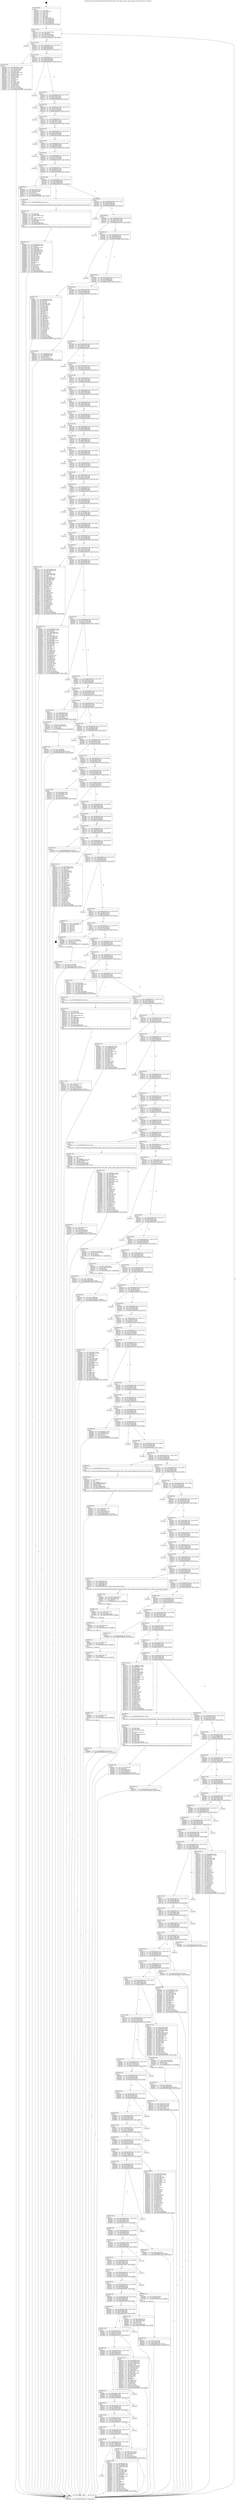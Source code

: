 digraph "0x401be0" {
  label = "0x401be0 (/mnt/c/Users/mathe/Desktop/tcc/POCII/binaries/extr_r88e_calib.c_r88e_iq_calib_compare_results_Final-ollvm.out::main(0))"
  labelloc = "t"
  node[shape=record]

  Entry [label="",width=0.3,height=0.3,shape=circle,fillcolor=black,style=filled]
  "0x401c12" [label="{
     0x401c12 [32]\l
     | [instrs]\l
     &nbsp;&nbsp;0x401c12 \<+6\>: mov -0x154(%rbp),%eax\l
     &nbsp;&nbsp;0x401c18 \<+2\>: mov %eax,%ecx\l
     &nbsp;&nbsp;0x401c1a \<+6\>: sub $0x81ffa83d,%ecx\l
     &nbsp;&nbsp;0x401c20 \<+6\>: mov %eax,-0x158(%rbp)\l
     &nbsp;&nbsp;0x401c26 \<+6\>: mov %ecx,-0x15c(%rbp)\l
     &nbsp;&nbsp;0x401c2c \<+6\>: je 0000000000402ae6 \<main+0xf06\>\l
  }"]
  "0x402ae6" [label="{
     0x402ae6\l
  }", style=dashed]
  "0x401c32" [label="{
     0x401c32 [28]\l
     | [instrs]\l
     &nbsp;&nbsp;0x401c32 \<+5\>: jmp 0000000000401c37 \<main+0x57\>\l
     &nbsp;&nbsp;0x401c37 \<+6\>: mov -0x158(%rbp),%eax\l
     &nbsp;&nbsp;0x401c3d \<+5\>: sub $0x89604923,%eax\l
     &nbsp;&nbsp;0x401c42 \<+6\>: mov %eax,-0x160(%rbp)\l
     &nbsp;&nbsp;0x401c48 \<+6\>: je 0000000000403351 \<main+0x1771\>\l
  }"]
  Exit [label="",width=0.3,height=0.3,shape=circle,fillcolor=black,style=filled,peripheries=2]
  "0x403351" [label="{
     0x403351 [91]\l
     | [instrs]\l
     &nbsp;&nbsp;0x403351 \<+5\>: mov $0xa2614571,%eax\l
     &nbsp;&nbsp;0x403356 \<+5\>: mov $0x151632c8,%ecx\l
     &nbsp;&nbsp;0x40335b \<+7\>: mov 0x407094,%edx\l
     &nbsp;&nbsp;0x403362 \<+7\>: mov 0x407080,%esi\l
     &nbsp;&nbsp;0x403369 \<+2\>: mov %edx,%edi\l
     &nbsp;&nbsp;0x40336b \<+6\>: sub $0x3d130a0a,%edi\l
     &nbsp;&nbsp;0x403371 \<+3\>: sub $0x1,%edi\l
     &nbsp;&nbsp;0x403374 \<+6\>: add $0x3d130a0a,%edi\l
     &nbsp;&nbsp;0x40337a \<+3\>: imul %edi,%edx\l
     &nbsp;&nbsp;0x40337d \<+3\>: and $0x1,%edx\l
     &nbsp;&nbsp;0x403380 \<+3\>: cmp $0x0,%edx\l
     &nbsp;&nbsp;0x403383 \<+4\>: sete %r8b\l
     &nbsp;&nbsp;0x403387 \<+3\>: cmp $0xa,%esi\l
     &nbsp;&nbsp;0x40338a \<+4\>: setl %r9b\l
     &nbsp;&nbsp;0x40338e \<+3\>: mov %r8b,%r10b\l
     &nbsp;&nbsp;0x403391 \<+3\>: and %r9b,%r10b\l
     &nbsp;&nbsp;0x403394 \<+3\>: xor %r9b,%r8b\l
     &nbsp;&nbsp;0x403397 \<+3\>: or %r8b,%r10b\l
     &nbsp;&nbsp;0x40339a \<+4\>: test $0x1,%r10b\l
     &nbsp;&nbsp;0x40339e \<+3\>: cmovne %ecx,%eax\l
     &nbsp;&nbsp;0x4033a1 \<+6\>: mov %eax,-0x154(%rbp)\l
     &nbsp;&nbsp;0x4033a7 \<+5\>: jmp 0000000000404fd8 \<main+0x33f8\>\l
  }"]
  "0x401c4e" [label="{
     0x401c4e [28]\l
     | [instrs]\l
     &nbsp;&nbsp;0x401c4e \<+5\>: jmp 0000000000401c53 \<main+0x73\>\l
     &nbsp;&nbsp;0x401c53 \<+6\>: mov -0x158(%rbp),%eax\l
     &nbsp;&nbsp;0x401c59 \<+5\>: sub $0x8e20ef8a,%eax\l
     &nbsp;&nbsp;0x401c5e \<+6\>: mov %eax,-0x164(%rbp)\l
     &nbsp;&nbsp;0x401c64 \<+6\>: je 0000000000404587 \<main+0x29a7\>\l
  }"]
  "0x403866" [label="{
     0x403866 [15]\l
     | [instrs]\l
     &nbsp;&nbsp;0x403866 \<+10\>: movl $0x5bd58806,-0x154(%rbp)\l
     &nbsp;&nbsp;0x403870 \<+5\>: jmp 0000000000404fd8 \<main+0x33f8\>\l
  }"]
  "0x404587" [label="{
     0x404587\l
  }", style=dashed]
  "0x401c6a" [label="{
     0x401c6a [28]\l
     | [instrs]\l
     &nbsp;&nbsp;0x401c6a \<+5\>: jmp 0000000000401c6f \<main+0x8f\>\l
     &nbsp;&nbsp;0x401c6f \<+6\>: mov -0x158(%rbp),%eax\l
     &nbsp;&nbsp;0x401c75 \<+5\>: sub $0x8ecce21e,%eax\l
     &nbsp;&nbsp;0x401c7a \<+6\>: mov %eax,-0x168(%rbp)\l
     &nbsp;&nbsp;0x401c80 \<+6\>: je 0000000000404bff \<main+0x301f\>\l
  }"]
  "0x403857" [label="{
     0x403857 [15]\l
     | [instrs]\l
     &nbsp;&nbsp;0x403857 \<+7\>: mov -0x98(%rbp),%rcx\l
     &nbsp;&nbsp;0x40385e \<+3\>: mov %rcx,%rdi\l
     &nbsp;&nbsp;0x403861 \<+5\>: call 0000000000401030 \<free@plt\>\l
     | [calls]\l
     &nbsp;&nbsp;0x401030 \{1\} (unknown)\l
  }"]
  "0x404bff" [label="{
     0x404bff\l
  }", style=dashed]
  "0x401c86" [label="{
     0x401c86 [28]\l
     | [instrs]\l
     &nbsp;&nbsp;0x401c86 \<+5\>: jmp 0000000000401c8b \<main+0xab\>\l
     &nbsp;&nbsp;0x401c8b \<+6\>: mov -0x158(%rbp),%eax\l
     &nbsp;&nbsp;0x401c91 \<+5\>: sub $0x9121c702,%eax\l
     &nbsp;&nbsp;0x401c96 \<+6\>: mov %eax,-0x16c(%rbp)\l
     &nbsp;&nbsp;0x401c9c \<+6\>: je 00000000004043c9 \<main+0x27e9\>\l
  }"]
  "0x403848" [label="{
     0x403848 [15]\l
     | [instrs]\l
     &nbsp;&nbsp;0x403848 \<+7\>: mov -0x88(%rbp),%rcx\l
     &nbsp;&nbsp;0x40384f \<+3\>: mov %rcx,%rdi\l
     &nbsp;&nbsp;0x403852 \<+5\>: call 0000000000401030 \<free@plt\>\l
     | [calls]\l
     &nbsp;&nbsp;0x401030 \{1\} (unknown)\l
  }"]
  "0x4043c9" [label="{
     0x4043c9\l
  }", style=dashed]
  "0x401ca2" [label="{
     0x401ca2 [28]\l
     | [instrs]\l
     &nbsp;&nbsp;0x401ca2 \<+5\>: jmp 0000000000401ca7 \<main+0xc7\>\l
     &nbsp;&nbsp;0x401ca7 \<+6\>: mov -0x158(%rbp),%eax\l
     &nbsp;&nbsp;0x401cad \<+5\>: sub $0x93dda7c1,%eax\l
     &nbsp;&nbsp;0x401cb2 \<+6\>: mov %eax,-0x170(%rbp)\l
     &nbsp;&nbsp;0x401cb8 \<+6\>: je 0000000000403ae6 \<main+0x1f06\>\l
  }"]
  "0x40383c" [label="{
     0x40383c [12]\l
     | [instrs]\l
     &nbsp;&nbsp;0x40383c \<+4\>: mov -0x78(%rbp),%rcx\l
     &nbsp;&nbsp;0x403840 \<+3\>: mov %rcx,%rdi\l
     &nbsp;&nbsp;0x403843 \<+5\>: call 0000000000401030 \<free@plt\>\l
     | [calls]\l
     &nbsp;&nbsp;0x401030 \{1\} (unknown)\l
  }"]
  "0x403ae6" [label="{
     0x403ae6\l
  }", style=dashed]
  "0x401cbe" [label="{
     0x401cbe [28]\l
     | [instrs]\l
     &nbsp;&nbsp;0x401cbe \<+5\>: jmp 0000000000401cc3 \<main+0xe3\>\l
     &nbsp;&nbsp;0x401cc3 \<+6\>: mov -0x158(%rbp),%eax\l
     &nbsp;&nbsp;0x401cc9 \<+5\>: sub $0x96160a9a,%eax\l
     &nbsp;&nbsp;0x401cce \<+6\>: mov %eax,-0x174(%rbp)\l
     &nbsp;&nbsp;0x401cd4 \<+6\>: je 000000000040496d \<main+0x2d8d\>\l
  }"]
  "0x403830" [label="{
     0x403830 [12]\l
     | [instrs]\l
     &nbsp;&nbsp;0x403830 \<+4\>: mov -0x68(%rbp),%rcx\l
     &nbsp;&nbsp;0x403834 \<+3\>: mov %rcx,%rdi\l
     &nbsp;&nbsp;0x403837 \<+5\>: call 0000000000401030 \<free@plt\>\l
     | [calls]\l
     &nbsp;&nbsp;0x401030 \{1\} (unknown)\l
  }"]
  "0x40496d" [label="{
     0x40496d\l
  }", style=dashed]
  "0x401cda" [label="{
     0x401cda [28]\l
     | [instrs]\l
     &nbsp;&nbsp;0x401cda \<+5\>: jmp 0000000000401cdf \<main+0xff\>\l
     &nbsp;&nbsp;0x401cdf \<+6\>: mov -0x158(%rbp),%eax\l
     &nbsp;&nbsp;0x401ce5 \<+5\>: sub $0x96d6fc09,%eax\l
     &nbsp;&nbsp;0x401cea \<+6\>: mov %eax,-0x178(%rbp)\l
     &nbsp;&nbsp;0x401cf0 \<+6\>: je 00000000004039dd \<main+0x1dfd\>\l
  }"]
  "0x40381e" [label="{
     0x40381e [18]\l
     | [instrs]\l
     &nbsp;&nbsp;0x40381e \<+4\>: mov -0x58(%rbp),%rcx\l
     &nbsp;&nbsp;0x403822 \<+3\>: mov %rcx,%rdi\l
     &nbsp;&nbsp;0x403825 \<+6\>: mov %eax,-0x394(%rbp)\l
     &nbsp;&nbsp;0x40382b \<+5\>: call 0000000000401030 \<free@plt\>\l
     | [calls]\l
     &nbsp;&nbsp;0x401030 \{1\} (unknown)\l
  }"]
  "0x4039dd" [label="{
     0x4039dd\l
  }", style=dashed]
  "0x401cf6" [label="{
     0x401cf6 [28]\l
     | [instrs]\l
     &nbsp;&nbsp;0x401cf6 \<+5\>: jmp 0000000000401cfb \<main+0x11b\>\l
     &nbsp;&nbsp;0x401cfb \<+6\>: mov -0x158(%rbp),%eax\l
     &nbsp;&nbsp;0x401d01 \<+5\>: sub $0x97c978c9,%eax\l
     &nbsp;&nbsp;0x401d06 \<+6\>: mov %eax,-0x17c(%rbp)\l
     &nbsp;&nbsp;0x401d0c \<+6\>: je 0000000000404042 \<main+0x2462\>\l
  }"]
  "0x403801" [label="{
     0x403801 [29]\l
     | [instrs]\l
     &nbsp;&nbsp;0x403801 \<+10\>: movabs $0x405149,%rdi\l
     &nbsp;&nbsp;0x40380b \<+6\>: mov %eax,-0xa0(%rbp)\l
     &nbsp;&nbsp;0x403811 \<+6\>: mov -0xa0(%rbp),%esi\l
     &nbsp;&nbsp;0x403817 \<+2\>: mov $0x0,%al\l
     &nbsp;&nbsp;0x403819 \<+5\>: call 0000000000401050 \<printf@plt\>\l
     | [calls]\l
     &nbsp;&nbsp;0x401050 \{1\} (unknown)\l
  }"]
  "0x404042" [label="{
     0x404042\l
  }", style=dashed]
  "0x401d12" [label="{
     0x401d12 [28]\l
     | [instrs]\l
     &nbsp;&nbsp;0x401d12 \<+5\>: jmp 0000000000401d17 \<main+0x137\>\l
     &nbsp;&nbsp;0x401d17 \<+6\>: mov -0x158(%rbp),%eax\l
     &nbsp;&nbsp;0x401d1d \<+5\>: sub $0x9b08472c,%eax\l
     &nbsp;&nbsp;0x401d22 \<+6\>: mov %eax,-0x180(%rbp)\l
     &nbsp;&nbsp;0x401d28 \<+6\>: je 0000000000403569 \<main+0x1989\>\l
  }"]
  "0x403613" [label="{
     0x403613 [112]\l
     | [instrs]\l
     &nbsp;&nbsp;0x403613 \<+5\>: mov $0x362a45c5,%ecx\l
     &nbsp;&nbsp;0x403618 \<+5\>: mov $0x4833708c,%edx\l
     &nbsp;&nbsp;0x40361d \<+2\>: xor %esi,%esi\l
     &nbsp;&nbsp;0x40361f \<+6\>: mov -0x390(%rbp),%edi\l
     &nbsp;&nbsp;0x403625 \<+3\>: imul %eax,%edi\l
     &nbsp;&nbsp;0x403628 \<+7\>: mov -0x98(%rbp),%r8\l
     &nbsp;&nbsp;0x40362f \<+7\>: movslq -0x9c(%rbp),%r9\l
     &nbsp;&nbsp;0x403636 \<+4\>: mov %edi,(%r8,%r9,4)\l
     &nbsp;&nbsp;0x40363a \<+7\>: mov 0x407094,%eax\l
     &nbsp;&nbsp;0x403641 \<+7\>: mov 0x407080,%edi\l
     &nbsp;&nbsp;0x403648 \<+3\>: sub $0x1,%esi\l
     &nbsp;&nbsp;0x40364b \<+3\>: mov %eax,%r10d\l
     &nbsp;&nbsp;0x40364e \<+3\>: add %esi,%r10d\l
     &nbsp;&nbsp;0x403651 \<+4\>: imul %r10d,%eax\l
     &nbsp;&nbsp;0x403655 \<+3\>: and $0x1,%eax\l
     &nbsp;&nbsp;0x403658 \<+3\>: cmp $0x0,%eax\l
     &nbsp;&nbsp;0x40365b \<+4\>: sete %r11b\l
     &nbsp;&nbsp;0x40365f \<+3\>: cmp $0xa,%edi\l
     &nbsp;&nbsp;0x403662 \<+3\>: setl %bl\l
     &nbsp;&nbsp;0x403665 \<+3\>: mov %r11b,%r14b\l
     &nbsp;&nbsp;0x403668 \<+3\>: and %bl,%r14b\l
     &nbsp;&nbsp;0x40366b \<+3\>: xor %bl,%r11b\l
     &nbsp;&nbsp;0x40366e \<+3\>: or %r11b,%r14b\l
     &nbsp;&nbsp;0x403671 \<+4\>: test $0x1,%r14b\l
     &nbsp;&nbsp;0x403675 \<+3\>: cmovne %edx,%ecx\l
     &nbsp;&nbsp;0x403678 \<+6\>: mov %ecx,-0x154(%rbp)\l
     &nbsp;&nbsp;0x40367e \<+5\>: jmp 0000000000404fd8 \<main+0x33f8\>\l
  }"]
  "0x403569" [label="{
     0x403569 [30]\l
     | [instrs]\l
     &nbsp;&nbsp;0x403569 \<+5\>: mov $0x28ba7da8,%eax\l
     &nbsp;&nbsp;0x40356e \<+5\>: mov $0xf87a5f73,%ecx\l
     &nbsp;&nbsp;0x403573 \<+3\>: mov -0x2b(%rbp),%dl\l
     &nbsp;&nbsp;0x403576 \<+3\>: test $0x1,%dl\l
     &nbsp;&nbsp;0x403579 \<+3\>: cmovne %ecx,%eax\l
     &nbsp;&nbsp;0x40357c \<+6\>: mov %eax,-0x154(%rbp)\l
     &nbsp;&nbsp;0x403582 \<+5\>: jmp 0000000000404fd8 \<main+0x33f8\>\l
  }"]
  "0x401d2e" [label="{
     0x401d2e [28]\l
     | [instrs]\l
     &nbsp;&nbsp;0x401d2e \<+5\>: jmp 0000000000401d33 \<main+0x153\>\l
     &nbsp;&nbsp;0x401d33 \<+6\>: mov -0x158(%rbp),%eax\l
     &nbsp;&nbsp;0x401d39 \<+5\>: sub $0x9d3658da,%eax\l
     &nbsp;&nbsp;0x401d3e \<+6\>: mov %eax,-0x184(%rbp)\l
     &nbsp;&nbsp;0x401d44 \<+6\>: je 00000000004035e2 \<main+0x1a02\>\l
  }"]
  "0x4035e7" [label="{
     0x4035e7 [44]\l
     | [instrs]\l
     &nbsp;&nbsp;0x4035e7 \<+2\>: xor %ecx,%ecx\l
     &nbsp;&nbsp;0x4035e9 \<+5\>: mov $0x2,%edx\l
     &nbsp;&nbsp;0x4035ee \<+6\>: mov %edx,-0x38c(%rbp)\l
     &nbsp;&nbsp;0x4035f4 \<+1\>: cltd\l
     &nbsp;&nbsp;0x4035f5 \<+6\>: mov -0x38c(%rbp),%esi\l
     &nbsp;&nbsp;0x4035fb \<+2\>: idiv %esi\l
     &nbsp;&nbsp;0x4035fd \<+6\>: imul $0xfffffffe,%edx,%edx\l
     &nbsp;&nbsp;0x403603 \<+3\>: sub $0x1,%ecx\l
     &nbsp;&nbsp;0x403606 \<+2\>: sub %ecx,%edx\l
     &nbsp;&nbsp;0x403608 \<+6\>: mov %edx,-0x390(%rbp)\l
     &nbsp;&nbsp;0x40360e \<+5\>: call 0000000000401180 \<next_i\>\l
     | [calls]\l
     &nbsp;&nbsp;0x401180 \{2\} (/mnt/c/Users/mathe/Desktop/tcc/POCII/binaries/extr_r88e_calib.c_r88e_iq_calib_compare_results_Final-ollvm.out::next_i)\l
  }"]
  "0x4035e2" [label="{
     0x4035e2 [5]\l
     | [instrs]\l
     &nbsp;&nbsp;0x4035e2 \<+5\>: call 0000000000401180 \<next_i\>\l
     | [calls]\l
     &nbsp;&nbsp;0x401180 \{2\} (/mnt/c/Users/mathe/Desktop/tcc/POCII/binaries/extr_r88e_calib.c_r88e_iq_calib_compare_results_Final-ollvm.out::next_i)\l
  }"]
  "0x401d4a" [label="{
     0x401d4a [28]\l
     | [instrs]\l
     &nbsp;&nbsp;0x401d4a \<+5\>: jmp 0000000000401d4f \<main+0x16f\>\l
     &nbsp;&nbsp;0x401d4f \<+6\>: mov -0x158(%rbp),%eax\l
     &nbsp;&nbsp;0x401d55 \<+5\>: sub $0x9e92e284,%eax\l
     &nbsp;&nbsp;0x401d5a \<+6\>: mov %eax,-0x188(%rbp)\l
     &nbsp;&nbsp;0x401d60 \<+6\>: je 00000000004038b2 \<main+0x1cd2\>\l
  }"]
  "0x403446" [label="{
     0x403446 [32]\l
     | [instrs]\l
     &nbsp;&nbsp;0x403446 \<+7\>: mov %rax,-0x98(%rbp)\l
     &nbsp;&nbsp;0x40344d \<+10\>: movl $0x0,-0x9c(%rbp)\l
     &nbsp;&nbsp;0x403457 \<+10\>: movl $0x4b93887f,-0x154(%rbp)\l
     &nbsp;&nbsp;0x403461 \<+5\>: jmp 0000000000404fd8 \<main+0x33f8\>\l
  }"]
  "0x4038b2" [label="{
     0x4038b2\l
  }", style=dashed]
  "0x401d66" [label="{
     0x401d66 [28]\l
     | [instrs]\l
     &nbsp;&nbsp;0x401d66 \<+5\>: jmp 0000000000401d6b \<main+0x18b\>\l
     &nbsp;&nbsp;0x401d6b \<+6\>: mov -0x158(%rbp),%eax\l
     &nbsp;&nbsp;0x401d71 \<+5\>: sub $0xa2614571,%eax\l
     &nbsp;&nbsp;0x401d76 \<+6\>: mov %eax,-0x18c(%rbp)\l
     &nbsp;&nbsp;0x401d7c \<+6\>: je 0000000000404c76 \<main+0x3096\>\l
  }"]
  "0x403328" [label="{
     0x403328 [41]\l
     | [instrs]\l
     &nbsp;&nbsp;0x403328 \<+6\>: mov -0x388(%rbp),%ecx\l
     &nbsp;&nbsp;0x40332e \<+3\>: imul %eax,%ecx\l
     &nbsp;&nbsp;0x403331 \<+7\>: mov -0x88(%rbp),%rsi\l
     &nbsp;&nbsp;0x403338 \<+7\>: movslq -0x8c(%rbp),%rdi\l
     &nbsp;&nbsp;0x40333f \<+3\>: mov %ecx,(%rsi,%rdi,4)\l
     &nbsp;&nbsp;0x403342 \<+10\>: movl $0x89604923,-0x154(%rbp)\l
     &nbsp;&nbsp;0x40334c \<+5\>: jmp 0000000000404fd8 \<main+0x33f8\>\l
  }"]
  "0x404c76" [label="{
     0x404c76\l
  }", style=dashed]
  "0x401d82" [label="{
     0x401d82 [28]\l
     | [instrs]\l
     &nbsp;&nbsp;0x401d82 \<+5\>: jmp 0000000000401d87 \<main+0x1a7\>\l
     &nbsp;&nbsp;0x401d87 \<+6\>: mov -0x158(%rbp),%eax\l
     &nbsp;&nbsp;0x401d8d \<+5\>: sub $0xa2ff64aa,%eax\l
     &nbsp;&nbsp;0x401d92 \<+6\>: mov %eax,-0x190(%rbp)\l
     &nbsp;&nbsp;0x401d98 \<+6\>: je 000000000040489f \<main+0x2cbf\>\l
  }"]
  "0x403300" [label="{
     0x403300 [40]\l
     | [instrs]\l
     &nbsp;&nbsp;0x403300 \<+5\>: mov $0x2,%ecx\l
     &nbsp;&nbsp;0x403305 \<+1\>: cltd\l
     &nbsp;&nbsp;0x403306 \<+2\>: idiv %ecx\l
     &nbsp;&nbsp;0x403308 \<+6\>: imul $0xfffffffe,%edx,%ecx\l
     &nbsp;&nbsp;0x40330e \<+6\>: add $0x1ab88da0,%ecx\l
     &nbsp;&nbsp;0x403314 \<+3\>: add $0x1,%ecx\l
     &nbsp;&nbsp;0x403317 \<+6\>: sub $0x1ab88da0,%ecx\l
     &nbsp;&nbsp;0x40331d \<+6\>: mov %ecx,-0x388(%rbp)\l
     &nbsp;&nbsp;0x403323 \<+5\>: call 0000000000401180 \<next_i\>\l
     | [calls]\l
     &nbsp;&nbsp;0x401180 \{2\} (/mnt/c/Users/mathe/Desktop/tcc/POCII/binaries/extr_r88e_calib.c_r88e_iq_calib_compare_results_Final-ollvm.out::next_i)\l
  }"]
  "0x40489f" [label="{
     0x40489f\l
  }", style=dashed]
  "0x401d9e" [label="{
     0x401d9e [28]\l
     | [instrs]\l
     &nbsp;&nbsp;0x401d9e \<+5\>: jmp 0000000000401da3 \<main+0x1c3\>\l
     &nbsp;&nbsp;0x401da3 \<+6\>: mov -0x158(%rbp),%eax\l
     &nbsp;&nbsp;0x401da9 \<+5\>: sub $0xa305d90a,%eax\l
     &nbsp;&nbsp;0x401dae \<+6\>: mov %eax,-0x194(%rbp)\l
     &nbsp;&nbsp;0x401db4 \<+6\>: je 0000000000402fe7 \<main+0x1407\>\l
  }"]
  "0x4032ba" [label="{
     0x4032ba [32]\l
     | [instrs]\l
     &nbsp;&nbsp;0x4032ba \<+7\>: mov %rax,-0x88(%rbp)\l
     &nbsp;&nbsp;0x4032c1 \<+10\>: movl $0x0,-0x8c(%rbp)\l
     &nbsp;&nbsp;0x4032cb \<+10\>: movl $0x54108f79,-0x154(%rbp)\l
     &nbsp;&nbsp;0x4032d5 \<+5\>: jmp 0000000000404fd8 \<main+0x33f8\>\l
  }"]
  "0x402fe7" [label="{
     0x402fe7 [137]\l
     | [instrs]\l
     &nbsp;&nbsp;0x402fe7 \<+5\>: mov $0xb33c35e6,%eax\l
     &nbsp;&nbsp;0x402fec \<+5\>: mov $0x4d901ed5,%ecx\l
     &nbsp;&nbsp;0x402ff1 \<+2\>: mov $0x1,%dl\l
     &nbsp;&nbsp;0x402ff3 \<+2\>: xor %esi,%esi\l
     &nbsp;&nbsp;0x402ff5 \<+7\>: mov 0x407094,%edi\l
     &nbsp;&nbsp;0x402ffc \<+8\>: mov 0x407080,%r8d\l
     &nbsp;&nbsp;0x403004 \<+3\>: sub $0x1,%esi\l
     &nbsp;&nbsp;0x403007 \<+3\>: mov %edi,%r9d\l
     &nbsp;&nbsp;0x40300a \<+3\>: add %esi,%r9d\l
     &nbsp;&nbsp;0x40300d \<+4\>: imul %r9d,%edi\l
     &nbsp;&nbsp;0x403011 \<+3\>: and $0x1,%edi\l
     &nbsp;&nbsp;0x403014 \<+3\>: cmp $0x0,%edi\l
     &nbsp;&nbsp;0x403017 \<+4\>: sete %r10b\l
     &nbsp;&nbsp;0x40301b \<+4\>: cmp $0xa,%r8d\l
     &nbsp;&nbsp;0x40301f \<+4\>: setl %r11b\l
     &nbsp;&nbsp;0x403023 \<+3\>: mov %r10b,%bl\l
     &nbsp;&nbsp;0x403026 \<+3\>: xor $0xff,%bl\l
     &nbsp;&nbsp;0x403029 \<+3\>: mov %r11b,%r14b\l
     &nbsp;&nbsp;0x40302c \<+4\>: xor $0xff,%r14b\l
     &nbsp;&nbsp;0x403030 \<+3\>: xor $0x1,%dl\l
     &nbsp;&nbsp;0x403033 \<+3\>: mov %bl,%r15b\l
     &nbsp;&nbsp;0x403036 \<+4\>: and $0xff,%r15b\l
     &nbsp;&nbsp;0x40303a \<+3\>: and %dl,%r10b\l
     &nbsp;&nbsp;0x40303d \<+3\>: mov %r14b,%r12b\l
     &nbsp;&nbsp;0x403040 \<+4\>: and $0xff,%r12b\l
     &nbsp;&nbsp;0x403044 \<+3\>: and %dl,%r11b\l
     &nbsp;&nbsp;0x403047 \<+3\>: or %r10b,%r15b\l
     &nbsp;&nbsp;0x40304a \<+3\>: or %r11b,%r12b\l
     &nbsp;&nbsp;0x40304d \<+3\>: xor %r12b,%r15b\l
     &nbsp;&nbsp;0x403050 \<+3\>: or %r14b,%bl\l
     &nbsp;&nbsp;0x403053 \<+3\>: xor $0xff,%bl\l
     &nbsp;&nbsp;0x403056 \<+3\>: or $0x1,%dl\l
     &nbsp;&nbsp;0x403059 \<+2\>: and %dl,%bl\l
     &nbsp;&nbsp;0x40305b \<+3\>: or %bl,%r15b\l
     &nbsp;&nbsp;0x40305e \<+4\>: test $0x1,%r15b\l
     &nbsp;&nbsp;0x403062 \<+3\>: cmovne %ecx,%eax\l
     &nbsp;&nbsp;0x403065 \<+6\>: mov %eax,-0x154(%rbp)\l
     &nbsp;&nbsp;0x40306b \<+5\>: jmp 0000000000404fd8 \<main+0x33f8\>\l
  }"]
  "0x401dba" [label="{
     0x401dba [28]\l
     | [instrs]\l
     &nbsp;&nbsp;0x401dba \<+5\>: jmp 0000000000401dbf \<main+0x1df\>\l
     &nbsp;&nbsp;0x401dbf \<+6\>: mov -0x158(%rbp),%eax\l
     &nbsp;&nbsp;0x401dc5 \<+5\>: sub $0xa4428a4f,%eax\l
     &nbsp;&nbsp;0x401dca \<+6\>: mov %eax,-0x198(%rbp)\l
     &nbsp;&nbsp;0x401dd0 \<+6\>: je 0000000000402ac8 \<main+0xee8\>\l
  }"]
  "0x403177" [label="{
     0x403177 [36]\l
     | [instrs]\l
     &nbsp;&nbsp;0x403177 \<+6\>: mov -0x384(%rbp),%ecx\l
     &nbsp;&nbsp;0x40317d \<+3\>: imul %eax,%ecx\l
     &nbsp;&nbsp;0x403180 \<+4\>: mov -0x78(%rbp),%r8\l
     &nbsp;&nbsp;0x403184 \<+4\>: movslq -0x7c(%rbp),%r9\l
     &nbsp;&nbsp;0x403188 \<+4\>: mov %ecx,(%r8,%r9,4)\l
     &nbsp;&nbsp;0x40318c \<+10\>: movl $0x41cb5318,-0x154(%rbp)\l
     &nbsp;&nbsp;0x403196 \<+5\>: jmp 0000000000404fd8 \<main+0x33f8\>\l
  }"]
  "0x402ac8" [label="{
     0x402ac8 [30]\l
     | [instrs]\l
     &nbsp;&nbsp;0x402ac8 \<+5\>: mov $0x66685a6a,%eax\l
     &nbsp;&nbsp;0x402acd \<+5\>: mov $0x81ffa83d,%ecx\l
     &nbsp;&nbsp;0x402ad2 \<+3\>: mov -0x38(%rbp),%edx\l
     &nbsp;&nbsp;0x402ad5 \<+3\>: cmp $0x2,%edx\l
     &nbsp;&nbsp;0x402ad8 \<+3\>: cmovne %ecx,%eax\l
     &nbsp;&nbsp;0x402adb \<+6\>: mov %eax,-0x154(%rbp)\l
     &nbsp;&nbsp;0x402ae1 \<+5\>: jmp 0000000000404fd8 \<main+0x33f8\>\l
  }"]
  "0x401dd6" [label="{
     0x401dd6 [28]\l
     | [instrs]\l
     &nbsp;&nbsp;0x401dd6 \<+5\>: jmp 0000000000401ddb \<main+0x1fb\>\l
     &nbsp;&nbsp;0x401ddb \<+6\>: mov -0x158(%rbp),%eax\l
     &nbsp;&nbsp;0x401de1 \<+5\>: sub $0xaa50e757,%eax\l
     &nbsp;&nbsp;0x401de6 \<+6\>: mov %eax,-0x19c(%rbp)\l
     &nbsp;&nbsp;0x401dec \<+6\>: je 0000000000403931 \<main+0x1d51\>\l
  }"]
  "0x404fd8" [label="{
     0x404fd8 [5]\l
     | [instrs]\l
     &nbsp;&nbsp;0x404fd8 \<+5\>: jmp 0000000000401c12 \<main+0x32\>\l
  }"]
  "0x401be0" [label="{
     0x401be0 [50]\l
     | [instrs]\l
     &nbsp;&nbsp;0x401be0 \<+1\>: push %rbp\l
     &nbsp;&nbsp;0x401be1 \<+3\>: mov %rsp,%rbp\l
     &nbsp;&nbsp;0x401be4 \<+2\>: push %r15\l
     &nbsp;&nbsp;0x401be6 \<+2\>: push %r14\l
     &nbsp;&nbsp;0x401be8 \<+2\>: push %r13\l
     &nbsp;&nbsp;0x401bea \<+2\>: push %r12\l
     &nbsp;&nbsp;0x401bec \<+1\>: push %rbx\l
     &nbsp;&nbsp;0x401bed \<+7\>: sub $0x3c8,%rsp\l
     &nbsp;&nbsp;0x401bf4 \<+7\>: movl $0x0,-0x3c(%rbp)\l
     &nbsp;&nbsp;0x401bfb \<+3\>: mov %edi,-0x40(%rbp)\l
     &nbsp;&nbsp;0x401bfe \<+4\>: mov %rsi,-0x48(%rbp)\l
     &nbsp;&nbsp;0x401c02 \<+3\>: mov -0x40(%rbp),%edi\l
     &nbsp;&nbsp;0x401c05 \<+3\>: mov %edi,-0x38(%rbp)\l
     &nbsp;&nbsp;0x401c08 \<+10\>: movl $0xa4428a4f,-0x154(%rbp)\l
  }"]
  "0x403143" [label="{
     0x403143 [52]\l
     | [instrs]\l
     &nbsp;&nbsp;0x403143 \<+2\>: xor %ecx,%ecx\l
     &nbsp;&nbsp;0x403145 \<+5\>: mov $0x2,%edx\l
     &nbsp;&nbsp;0x40314a \<+6\>: mov %edx,-0x380(%rbp)\l
     &nbsp;&nbsp;0x403150 \<+1\>: cltd\l
     &nbsp;&nbsp;0x403151 \<+6\>: mov -0x380(%rbp),%esi\l
     &nbsp;&nbsp;0x403157 \<+2\>: idiv %esi\l
     &nbsp;&nbsp;0x403159 \<+6\>: imul $0xfffffffe,%edx,%edx\l
     &nbsp;&nbsp;0x40315f \<+2\>: mov %ecx,%edi\l
     &nbsp;&nbsp;0x403161 \<+2\>: sub %edx,%edi\l
     &nbsp;&nbsp;0x403163 \<+2\>: mov %ecx,%edx\l
     &nbsp;&nbsp;0x403165 \<+3\>: sub $0x1,%edx\l
     &nbsp;&nbsp;0x403168 \<+2\>: add %edx,%edi\l
     &nbsp;&nbsp;0x40316a \<+2\>: sub %edi,%ecx\l
     &nbsp;&nbsp;0x40316c \<+6\>: mov %ecx,-0x384(%rbp)\l
     &nbsp;&nbsp;0x403172 \<+5\>: call 0000000000401180 \<next_i\>\l
     | [calls]\l
     &nbsp;&nbsp;0x401180 \{2\} (/mnt/c/Users/mathe/Desktop/tcc/POCII/binaries/extr_r88e_calib.c_r88e_iq_calib_compare_results_Final-ollvm.out::next_i)\l
  }"]
  "0x403931" [label="{
     0x403931\l
  }", style=dashed]
  "0x401df2" [label="{
     0x401df2 [28]\l
     | [instrs]\l
     &nbsp;&nbsp;0x401df2 \<+5\>: jmp 0000000000401df7 \<main+0x217\>\l
     &nbsp;&nbsp;0x401df7 \<+6\>: mov -0x158(%rbp),%eax\l
     &nbsp;&nbsp;0x401dfd \<+5\>: sub $0xac1478e4,%eax\l
     &nbsp;&nbsp;0x401e02 \<+6\>: mov %eax,-0x1a0(%rbp)\l
     &nbsp;&nbsp;0x401e08 \<+6\>: je 0000000000404554 \<main+0x2974\>\l
  }"]
  "0x403106" [label="{
     0x403106 [26]\l
     | [instrs]\l
     &nbsp;&nbsp;0x403106 \<+4\>: mov %rax,-0x78(%rbp)\l
     &nbsp;&nbsp;0x40310a \<+7\>: movl $0x0,-0x7c(%rbp)\l
     &nbsp;&nbsp;0x403111 \<+10\>: movl $0xcf054b14,-0x154(%rbp)\l
     &nbsp;&nbsp;0x40311b \<+5\>: jmp 0000000000404fd8 \<main+0x33f8\>\l
  }"]
  "0x404554" [label="{
     0x404554\l
  }", style=dashed]
  "0x401e0e" [label="{
     0x401e0e [28]\l
     | [instrs]\l
     &nbsp;&nbsp;0x401e0e \<+5\>: jmp 0000000000401e13 \<main+0x233\>\l
     &nbsp;&nbsp;0x401e13 \<+6\>: mov -0x158(%rbp),%eax\l
     &nbsp;&nbsp;0x401e19 \<+5\>: sub $0xae1432b1,%eax\l
     &nbsp;&nbsp;0x401e1e \<+6\>: mov %eax,-0x1a4(%rbp)\l
     &nbsp;&nbsp;0x401e24 \<+6\>: je 0000000000404df9 \<main+0x3219\>\l
  }"]
  "0x402fc3" [label="{
     0x402fc3 [36]\l
     | [instrs]\l
     &nbsp;&nbsp;0x402fc3 \<+6\>: mov -0x37c(%rbp),%ecx\l
     &nbsp;&nbsp;0x402fc9 \<+3\>: imul %eax,%ecx\l
     &nbsp;&nbsp;0x402fcc \<+4\>: mov -0x68(%rbp),%r8\l
     &nbsp;&nbsp;0x402fd0 \<+4\>: movslq -0x6c(%rbp),%r9\l
     &nbsp;&nbsp;0x402fd4 \<+4\>: mov %ecx,(%r8,%r9,4)\l
     &nbsp;&nbsp;0x402fd8 \<+10\>: movl $0xa305d90a,-0x154(%rbp)\l
     &nbsp;&nbsp;0x402fe2 \<+5\>: jmp 0000000000404fd8 \<main+0x33f8\>\l
  }"]
  "0x404df9" [label="{
     0x404df9\l
  }", style=dashed]
  "0x401e2a" [label="{
     0x401e2a [28]\l
     | [instrs]\l
     &nbsp;&nbsp;0x401e2a \<+5\>: jmp 0000000000401e2f \<main+0x24f\>\l
     &nbsp;&nbsp;0x401e2f \<+6\>: mov -0x158(%rbp),%eax\l
     &nbsp;&nbsp;0x401e35 \<+5\>: sub $0xb33c35e6,%eax\l
     &nbsp;&nbsp;0x401e3a \<+6\>: mov %eax,-0x1a8(%rbp)\l
     &nbsp;&nbsp;0x401e40 \<+6\>: je 0000000000404c38 \<main+0x3058\>\l
  }"]
  "0x402f8f" [label="{
     0x402f8f [52]\l
     | [instrs]\l
     &nbsp;&nbsp;0x402f8f \<+2\>: xor %ecx,%ecx\l
     &nbsp;&nbsp;0x402f91 \<+5\>: mov $0x2,%edx\l
     &nbsp;&nbsp;0x402f96 \<+6\>: mov %edx,-0x378(%rbp)\l
     &nbsp;&nbsp;0x402f9c \<+1\>: cltd\l
     &nbsp;&nbsp;0x402f9d \<+6\>: mov -0x378(%rbp),%esi\l
     &nbsp;&nbsp;0x402fa3 \<+2\>: idiv %esi\l
     &nbsp;&nbsp;0x402fa5 \<+6\>: imul $0xfffffffe,%edx,%edx\l
     &nbsp;&nbsp;0x402fab \<+2\>: mov %ecx,%edi\l
     &nbsp;&nbsp;0x402fad \<+2\>: sub %edx,%edi\l
     &nbsp;&nbsp;0x402faf \<+2\>: mov %ecx,%edx\l
     &nbsp;&nbsp;0x402fb1 \<+3\>: sub $0x1,%edx\l
     &nbsp;&nbsp;0x402fb4 \<+2\>: add %edx,%edi\l
     &nbsp;&nbsp;0x402fb6 \<+2\>: sub %edi,%ecx\l
     &nbsp;&nbsp;0x402fb8 \<+6\>: mov %ecx,-0x37c(%rbp)\l
     &nbsp;&nbsp;0x402fbe \<+5\>: call 0000000000401180 \<next_i\>\l
     | [calls]\l
     &nbsp;&nbsp;0x401180 \{2\} (/mnt/c/Users/mathe/Desktop/tcc/POCII/binaries/extr_r88e_calib.c_r88e_iq_calib_compare_results_Final-ollvm.out::next_i)\l
  }"]
  "0x404c38" [label="{
     0x404c38\l
  }", style=dashed]
  "0x401e46" [label="{
     0x401e46 [28]\l
     | [instrs]\l
     &nbsp;&nbsp;0x401e46 \<+5\>: jmp 0000000000401e4b \<main+0x26b\>\l
     &nbsp;&nbsp;0x401e4b \<+6\>: mov -0x158(%rbp),%eax\l
     &nbsp;&nbsp;0x401e51 \<+5\>: sub $0xb345eae6,%eax\l
     &nbsp;&nbsp;0x401e56 \<+6\>: mov %eax,-0x1ac(%rbp)\l
     &nbsp;&nbsp;0x401e5c \<+6\>: je 0000000000403c5f \<main+0x207f\>\l
  }"]
  "0x402a86" [label="{
     0x402a86\l
  }", style=dashed]
  "0x403c5f" [label="{
     0x403c5f\l
  }", style=dashed]
  "0x401e62" [label="{
     0x401e62 [28]\l
     | [instrs]\l
     &nbsp;&nbsp;0x401e62 \<+5\>: jmp 0000000000401e67 \<main+0x287\>\l
     &nbsp;&nbsp;0x401e67 \<+6\>: mov -0x158(%rbp),%eax\l
     &nbsp;&nbsp;0x401e6d \<+5\>: sub $0xb55ae575,%eax\l
     &nbsp;&nbsp;0x401e72 \<+6\>: mov %eax,-0x1b0(%rbp)\l
     &nbsp;&nbsp;0x401e78 \<+6\>: je 0000000000404362 \<main+0x2782\>\l
  }"]
  "0x402efa" [label="{
     0x402efa [114]\l
     | [instrs]\l
     &nbsp;&nbsp;0x402efa \<+5\>: mov $0xc08906a,%eax\l
     &nbsp;&nbsp;0x402eff \<+5\>: mov $0x734dde63,%ecx\l
     &nbsp;&nbsp;0x402f04 \<+3\>: mov -0x6c(%rbp),%edx\l
     &nbsp;&nbsp;0x402f07 \<+3\>: cmp -0x60(%rbp),%edx\l
     &nbsp;&nbsp;0x402f0a \<+4\>: setl %sil\l
     &nbsp;&nbsp;0x402f0e \<+4\>: and $0x1,%sil\l
     &nbsp;&nbsp;0x402f12 \<+4\>: mov %sil,-0x2c(%rbp)\l
     &nbsp;&nbsp;0x402f16 \<+7\>: mov 0x407094,%edx\l
     &nbsp;&nbsp;0x402f1d \<+7\>: mov 0x407080,%edi\l
     &nbsp;&nbsp;0x402f24 \<+3\>: mov %edx,%r8d\l
     &nbsp;&nbsp;0x402f27 \<+7\>: sub $0xd99fecc6,%r8d\l
     &nbsp;&nbsp;0x402f2e \<+4\>: sub $0x1,%r8d\l
     &nbsp;&nbsp;0x402f32 \<+7\>: add $0xd99fecc6,%r8d\l
     &nbsp;&nbsp;0x402f39 \<+4\>: imul %r8d,%edx\l
     &nbsp;&nbsp;0x402f3d \<+3\>: and $0x1,%edx\l
     &nbsp;&nbsp;0x402f40 \<+3\>: cmp $0x0,%edx\l
     &nbsp;&nbsp;0x402f43 \<+4\>: sete %sil\l
     &nbsp;&nbsp;0x402f47 \<+3\>: cmp $0xa,%edi\l
     &nbsp;&nbsp;0x402f4a \<+4\>: setl %r9b\l
     &nbsp;&nbsp;0x402f4e \<+3\>: mov %sil,%r10b\l
     &nbsp;&nbsp;0x402f51 \<+3\>: and %r9b,%r10b\l
     &nbsp;&nbsp;0x402f54 \<+3\>: xor %r9b,%sil\l
     &nbsp;&nbsp;0x402f57 \<+3\>: or %sil,%r10b\l
     &nbsp;&nbsp;0x402f5a \<+4\>: test $0x1,%r10b\l
     &nbsp;&nbsp;0x402f5e \<+3\>: cmovne %ecx,%eax\l
     &nbsp;&nbsp;0x402f61 \<+6\>: mov %eax,-0x154(%rbp)\l
     &nbsp;&nbsp;0x402f67 \<+5\>: jmp 0000000000404fd8 \<main+0x33f8\>\l
  }"]
  "0x404362" [label="{
     0x404362\l
  }", style=dashed]
  "0x401e7e" [label="{
     0x401e7e [28]\l
     | [instrs]\l
     &nbsp;&nbsp;0x401e7e \<+5\>: jmp 0000000000401e83 \<main+0x2a3\>\l
     &nbsp;&nbsp;0x401e83 \<+6\>: mov -0x158(%rbp),%eax\l
     &nbsp;&nbsp;0x401e89 \<+5\>: sub $0xb673f8d6,%eax\l
     &nbsp;&nbsp;0x401e8e \<+6\>: mov %eax,-0x1b4(%rbp)\l
     &nbsp;&nbsp;0x401e94 \<+6\>: je 0000000000403d38 \<main+0x2158\>\l
  }"]
  "0x402a6a" [label="{
     0x402a6a [28]\l
     | [instrs]\l
     &nbsp;&nbsp;0x402a6a \<+5\>: jmp 0000000000402a6f \<main+0xe8f\>\l
     &nbsp;&nbsp;0x402a6f \<+6\>: mov -0x158(%rbp),%eax\l
     &nbsp;&nbsp;0x402a75 \<+5\>: sub $0x777e9953,%eax\l
     &nbsp;&nbsp;0x402a7a \<+6\>: mov %eax,-0x368(%rbp)\l
     &nbsp;&nbsp;0x402a80 \<+6\>: je 0000000000402efa \<main+0x131a\>\l
  }"]
  "0x403d38" [label="{
     0x403d38\l
  }", style=dashed]
  "0x401e9a" [label="{
     0x401e9a [28]\l
     | [instrs]\l
     &nbsp;&nbsp;0x401e9a \<+5\>: jmp 0000000000401e9f \<main+0x2bf\>\l
     &nbsp;&nbsp;0x401e9f \<+6\>: mov -0x158(%rbp),%eax\l
     &nbsp;&nbsp;0x401ea5 \<+5\>: sub $0xb820ef9d,%eax\l
     &nbsp;&nbsp;0x401eaa \<+6\>: mov %eax,-0x1b8(%rbp)\l
     &nbsp;&nbsp;0x401eb0 \<+6\>: je 00000000004047e8 \<main+0x2c08\>\l
  }"]
  "0x402f6c" [label="{
     0x402f6c [30]\l
     | [instrs]\l
     &nbsp;&nbsp;0x402f6c \<+5\>: mov $0xe7f7bc7b,%eax\l
     &nbsp;&nbsp;0x402f71 \<+5\>: mov $0x327d8c48,%ecx\l
     &nbsp;&nbsp;0x402f76 \<+3\>: mov -0x2c(%rbp),%dl\l
     &nbsp;&nbsp;0x402f79 \<+3\>: test $0x1,%dl\l
     &nbsp;&nbsp;0x402f7c \<+3\>: cmovne %ecx,%eax\l
     &nbsp;&nbsp;0x402f7f \<+6\>: mov %eax,-0x154(%rbp)\l
     &nbsp;&nbsp;0x402f85 \<+5\>: jmp 0000000000404fd8 \<main+0x33f8\>\l
  }"]
  "0x4047e8" [label="{
     0x4047e8\l
  }", style=dashed]
  "0x401eb6" [label="{
     0x401eb6 [28]\l
     | [instrs]\l
     &nbsp;&nbsp;0x401eb6 \<+5\>: jmp 0000000000401ebb \<main+0x2db\>\l
     &nbsp;&nbsp;0x401ebb \<+6\>: mov -0x158(%rbp),%eax\l
     &nbsp;&nbsp;0x401ec1 \<+5\>: sub $0xb99e2996,%eax\l
     &nbsp;&nbsp;0x401ec6 \<+6\>: mov %eax,-0x1bc(%rbp)\l
     &nbsp;&nbsp;0x401ecc \<+6\>: je 000000000040494b \<main+0x2d6b\>\l
  }"]
  "0x402a4e" [label="{
     0x402a4e [28]\l
     | [instrs]\l
     &nbsp;&nbsp;0x402a4e \<+5\>: jmp 0000000000402a53 \<main+0xe73\>\l
     &nbsp;&nbsp;0x402a53 \<+6\>: mov -0x158(%rbp),%eax\l
     &nbsp;&nbsp;0x402a59 \<+5\>: sub $0x734dde63,%eax\l
     &nbsp;&nbsp;0x402a5e \<+6\>: mov %eax,-0x364(%rbp)\l
     &nbsp;&nbsp;0x402a64 \<+6\>: je 0000000000402f6c \<main+0x138c\>\l
  }"]
  "0x40494b" [label="{
     0x40494b\l
  }", style=dashed]
  "0x401ed2" [label="{
     0x401ed2 [28]\l
     | [instrs]\l
     &nbsp;&nbsp;0x401ed2 \<+5\>: jmp 0000000000401ed7 \<main+0x2f7\>\l
     &nbsp;&nbsp;0x401ed7 \<+6\>: mov -0x158(%rbp),%eax\l
     &nbsp;&nbsp;0x401edd \<+5\>: sub $0xbd342197,%eax\l
     &nbsp;&nbsp;0x401ee2 \<+6\>: mov %eax,-0x1c0(%rbp)\l
     &nbsp;&nbsp;0x401ee8 \<+6\>: je 00000000004039ce \<main+0x1dee\>\l
  }"]
  "0x404a31" [label="{
     0x404a31\l
  }", style=dashed]
  "0x4039ce" [label="{
     0x4039ce\l
  }", style=dashed]
  "0x401eee" [label="{
     0x401eee [28]\l
     | [instrs]\l
     &nbsp;&nbsp;0x401eee \<+5\>: jmp 0000000000401ef3 \<main+0x313\>\l
     &nbsp;&nbsp;0x401ef3 \<+6\>: mov -0x158(%rbp),%eax\l
     &nbsp;&nbsp;0x401ef9 \<+5\>: sub $0xbf151165,%eax\l
     &nbsp;&nbsp;0x401efe \<+6\>: mov %eax,-0x1c4(%rbp)\l
     &nbsp;&nbsp;0x401f04 \<+6\>: je 0000000000403875 \<main+0x1c95\>\l
  }"]
  "0x402a32" [label="{
     0x402a32 [28]\l
     | [instrs]\l
     &nbsp;&nbsp;0x402a32 \<+5\>: jmp 0000000000402a37 \<main+0xe57\>\l
     &nbsp;&nbsp;0x402a37 \<+6\>: mov -0x158(%rbp),%eax\l
     &nbsp;&nbsp;0x402a3d \<+5\>: sub $0x730e6751,%eax\l
     &nbsp;&nbsp;0x402a42 \<+6\>: mov %eax,-0x360(%rbp)\l
     &nbsp;&nbsp;0x402a48 \<+6\>: je 0000000000404a31 \<main+0x2e51\>\l
  }"]
  "0x403875" [label="{
     0x403875\l
  }", style=dashed]
  "0x401f0a" [label="{
     0x401f0a [28]\l
     | [instrs]\l
     &nbsp;&nbsp;0x401f0a \<+5\>: jmp 0000000000401f0f \<main+0x32f\>\l
     &nbsp;&nbsp;0x401f0f \<+6\>: mov -0x158(%rbp),%eax\l
     &nbsp;&nbsp;0x401f15 \<+5\>: sub $0xbfd8ebfe,%eax\l
     &nbsp;&nbsp;0x401f1a \<+6\>: mov %eax,-0x1c8(%rbp)\l
     &nbsp;&nbsp;0x401f20 \<+6\>: je 0000000000403f37 \<main+0x2357\>\l
  }"]
  "0x40480c" [label="{
     0x40480c\l
  }", style=dashed]
  "0x403f37" [label="{
     0x403f37\l
  }", style=dashed]
  "0x401f26" [label="{
     0x401f26 [28]\l
     | [instrs]\l
     &nbsp;&nbsp;0x401f26 \<+5\>: jmp 0000000000401f2b \<main+0x34b\>\l
     &nbsp;&nbsp;0x401f2b \<+6\>: mov -0x158(%rbp),%eax\l
     &nbsp;&nbsp;0x401f31 \<+5\>: sub $0xc18e8d8f,%eax\l
     &nbsp;&nbsp;0x401f36 \<+6\>: mov %eax,-0x1cc(%rbp)\l
     &nbsp;&nbsp;0x401f3c \<+6\>: je 0000000000404e08 \<main+0x3228\>\l
  }"]
  "0x402a16" [label="{
     0x402a16 [28]\l
     | [instrs]\l
     &nbsp;&nbsp;0x402a16 \<+5\>: jmp 0000000000402a1b \<main+0xe3b\>\l
     &nbsp;&nbsp;0x402a1b \<+6\>: mov -0x158(%rbp),%eax\l
     &nbsp;&nbsp;0x402a21 \<+5\>: sub $0x70b4d663,%eax\l
     &nbsp;&nbsp;0x402a26 \<+6\>: mov %eax,-0x35c(%rbp)\l
     &nbsp;&nbsp;0x402a2c \<+6\>: je 000000000040480c \<main+0x2c2c\>\l
  }"]
  "0x404e08" [label="{
     0x404e08\l
  }", style=dashed]
  "0x401f42" [label="{
     0x401f42 [28]\l
     | [instrs]\l
     &nbsp;&nbsp;0x401f42 \<+5\>: jmp 0000000000401f47 \<main+0x367\>\l
     &nbsp;&nbsp;0x401f47 \<+6\>: mov -0x158(%rbp),%eax\l
     &nbsp;&nbsp;0x401f4d \<+5\>: sub $0xc2d2166a,%eax\l
     &nbsp;&nbsp;0x401f52 \<+6\>: mov %eax,-0x1d0(%rbp)\l
     &nbsp;&nbsp;0x401f58 \<+6\>: je 0000000000404afd \<main+0x2f1d\>\l
  }"]
  "0x403d60" [label="{
     0x403d60\l
  }", style=dashed]
  "0x404afd" [label="{
     0x404afd\l
  }", style=dashed]
  "0x401f5e" [label="{
     0x401f5e [28]\l
     | [instrs]\l
     &nbsp;&nbsp;0x401f5e \<+5\>: jmp 0000000000401f63 \<main+0x383\>\l
     &nbsp;&nbsp;0x401f63 \<+6\>: mov -0x158(%rbp),%eax\l
     &nbsp;&nbsp;0x401f69 \<+5\>: sub $0xc39c9b8d,%eax\l
     &nbsp;&nbsp;0x401f6e \<+6\>: mov %eax,-0x1d4(%rbp)\l
     &nbsp;&nbsp;0x401f74 \<+6\>: je 000000000040446a \<main+0x288a\>\l
  }"]
  "0x4029fa" [label="{
     0x4029fa [28]\l
     | [instrs]\l
     &nbsp;&nbsp;0x4029fa \<+5\>: jmp 00000000004029ff \<main+0xe1f\>\l
     &nbsp;&nbsp;0x4029ff \<+6\>: mov -0x158(%rbp),%eax\l
     &nbsp;&nbsp;0x402a05 \<+5\>: sub $0x6f3d8526,%eax\l
     &nbsp;&nbsp;0x402a0a \<+6\>: mov %eax,-0x358(%rbp)\l
     &nbsp;&nbsp;0x402a10 \<+6\>: je 0000000000403d60 \<main+0x2180\>\l
  }"]
  "0x40446a" [label="{
     0x40446a\l
  }", style=dashed]
  "0x401f7a" [label="{
     0x401f7a [28]\l
     | [instrs]\l
     &nbsp;&nbsp;0x401f7a \<+5\>: jmp 0000000000401f7f \<main+0x39f\>\l
     &nbsp;&nbsp;0x401f7f \<+6\>: mov -0x158(%rbp),%eax\l
     &nbsp;&nbsp;0x401f85 \<+5\>: sub $0xc44ba3a8,%eax\l
     &nbsp;&nbsp;0x401f8a \<+6\>: mov %eax,-0x1d8(%rbp)\l
     &nbsp;&nbsp;0x401f90 \<+6\>: je 00000000004047d9 \<main+0x2bf9\>\l
  }"]
  "0x404d25" [label="{
     0x404d25\l
  }", style=dashed]
  "0x4047d9" [label="{
     0x4047d9\l
  }", style=dashed]
  "0x401f96" [label="{
     0x401f96 [28]\l
     | [instrs]\l
     &nbsp;&nbsp;0x401f96 \<+5\>: jmp 0000000000401f9b \<main+0x3bb\>\l
     &nbsp;&nbsp;0x401f9b \<+6\>: mov -0x158(%rbp),%eax\l
     &nbsp;&nbsp;0x401fa1 \<+5\>: sub $0xc819a125,%eax\l
     &nbsp;&nbsp;0x401fa6 \<+6\>: mov %eax,-0x1dc(%rbp)\l
     &nbsp;&nbsp;0x401fac \<+6\>: je 0000000000402d13 \<main+0x1133\>\l
  }"]
  "0x4029de" [label="{
     0x4029de [28]\l
     | [instrs]\l
     &nbsp;&nbsp;0x4029de \<+5\>: jmp 00000000004029e3 \<main+0xe03\>\l
     &nbsp;&nbsp;0x4029e3 \<+6\>: mov -0x158(%rbp),%eax\l
     &nbsp;&nbsp;0x4029e9 \<+5\>: sub $0x6a966edb,%eax\l
     &nbsp;&nbsp;0x4029ee \<+6\>: mov %eax,-0x354(%rbp)\l
     &nbsp;&nbsp;0x4029f4 \<+6\>: je 0000000000404d25 \<main+0x3145\>\l
  }"]
  "0x402d13" [label="{
     0x402d13 [155]\l
     | [instrs]\l
     &nbsp;&nbsp;0x402d13 \<+5\>: mov $0xda7e85eb,%eax\l
     &nbsp;&nbsp;0x402d18 \<+5\>: mov $0x19ed4db3,%ecx\l
     &nbsp;&nbsp;0x402d1d \<+2\>: mov $0x1,%dl\l
     &nbsp;&nbsp;0x402d1f \<+2\>: xor %esi,%esi\l
     &nbsp;&nbsp;0x402d21 \<+3\>: mov -0x5c(%rbp),%edi\l
     &nbsp;&nbsp;0x402d24 \<+3\>: cmp -0x50(%rbp),%edi\l
     &nbsp;&nbsp;0x402d27 \<+4\>: setl %r8b\l
     &nbsp;&nbsp;0x402d2b \<+4\>: and $0x1,%r8b\l
     &nbsp;&nbsp;0x402d2f \<+4\>: mov %r8b,-0x2d(%rbp)\l
     &nbsp;&nbsp;0x402d33 \<+7\>: mov 0x407094,%edi\l
     &nbsp;&nbsp;0x402d3a \<+8\>: mov 0x407080,%r9d\l
     &nbsp;&nbsp;0x402d42 \<+3\>: sub $0x1,%esi\l
     &nbsp;&nbsp;0x402d45 \<+3\>: mov %edi,%r10d\l
     &nbsp;&nbsp;0x402d48 \<+3\>: add %esi,%r10d\l
     &nbsp;&nbsp;0x402d4b \<+4\>: imul %r10d,%edi\l
     &nbsp;&nbsp;0x402d4f \<+3\>: and $0x1,%edi\l
     &nbsp;&nbsp;0x402d52 \<+3\>: cmp $0x0,%edi\l
     &nbsp;&nbsp;0x402d55 \<+4\>: sete %r8b\l
     &nbsp;&nbsp;0x402d59 \<+4\>: cmp $0xa,%r9d\l
     &nbsp;&nbsp;0x402d5d \<+4\>: setl %r11b\l
     &nbsp;&nbsp;0x402d61 \<+3\>: mov %r8b,%bl\l
     &nbsp;&nbsp;0x402d64 \<+3\>: xor $0xff,%bl\l
     &nbsp;&nbsp;0x402d67 \<+3\>: mov %r11b,%r14b\l
     &nbsp;&nbsp;0x402d6a \<+4\>: xor $0xff,%r14b\l
     &nbsp;&nbsp;0x402d6e \<+3\>: xor $0x1,%dl\l
     &nbsp;&nbsp;0x402d71 \<+3\>: mov %bl,%r15b\l
     &nbsp;&nbsp;0x402d74 \<+4\>: and $0xff,%r15b\l
     &nbsp;&nbsp;0x402d78 \<+3\>: and %dl,%r8b\l
     &nbsp;&nbsp;0x402d7b \<+3\>: mov %r14b,%r12b\l
     &nbsp;&nbsp;0x402d7e \<+4\>: and $0xff,%r12b\l
     &nbsp;&nbsp;0x402d82 \<+3\>: and %dl,%r11b\l
     &nbsp;&nbsp;0x402d85 \<+3\>: or %r8b,%r15b\l
     &nbsp;&nbsp;0x402d88 \<+3\>: or %r11b,%r12b\l
     &nbsp;&nbsp;0x402d8b \<+3\>: xor %r12b,%r15b\l
     &nbsp;&nbsp;0x402d8e \<+3\>: or %r14b,%bl\l
     &nbsp;&nbsp;0x402d91 \<+3\>: xor $0xff,%bl\l
     &nbsp;&nbsp;0x402d94 \<+3\>: or $0x1,%dl\l
     &nbsp;&nbsp;0x402d97 \<+2\>: and %dl,%bl\l
     &nbsp;&nbsp;0x402d99 \<+3\>: or %bl,%r15b\l
     &nbsp;&nbsp;0x402d9c \<+4\>: test $0x1,%r15b\l
     &nbsp;&nbsp;0x402da0 \<+3\>: cmovne %ecx,%eax\l
     &nbsp;&nbsp;0x402da3 \<+6\>: mov %eax,-0x154(%rbp)\l
     &nbsp;&nbsp;0x402da9 \<+5\>: jmp 0000000000404fd8 \<main+0x33f8\>\l
  }"]
  "0x401fb2" [label="{
     0x401fb2 [28]\l
     | [instrs]\l
     &nbsp;&nbsp;0x401fb2 \<+5\>: jmp 0000000000401fb7 \<main+0x3d7\>\l
     &nbsp;&nbsp;0x401fb7 \<+6\>: mov -0x158(%rbp),%eax\l
     &nbsp;&nbsp;0x401fbd \<+5\>: sub $0xc9a896ae,%eax\l
     &nbsp;&nbsp;0x401fc2 \<+6\>: mov %eax,-0x1e0(%rbp)\l
     &nbsp;&nbsp;0x401fc8 \<+6\>: je 00000000004034bc \<main+0x18dc\>\l
  }"]
  "0x403224" [label="{
     0x403224 [112]\l
     | [instrs]\l
     &nbsp;&nbsp;0x403224 \<+5\>: mov $0xcce9ac82,%eax\l
     &nbsp;&nbsp;0x403229 \<+5\>: mov $0x34e636d3,%ecx\l
     &nbsp;&nbsp;0x40322e \<+3\>: mov -0x7c(%rbp),%edx\l
     &nbsp;&nbsp;0x403231 \<+6\>: sub $0x62110dd6,%edx\l
     &nbsp;&nbsp;0x403237 \<+3\>: add $0x1,%edx\l
     &nbsp;&nbsp;0x40323a \<+6\>: add $0x62110dd6,%edx\l
     &nbsp;&nbsp;0x403240 \<+3\>: mov %edx,-0x7c(%rbp)\l
     &nbsp;&nbsp;0x403243 \<+7\>: mov 0x407094,%edx\l
     &nbsp;&nbsp;0x40324a \<+7\>: mov 0x407080,%esi\l
     &nbsp;&nbsp;0x403251 \<+2\>: mov %edx,%edi\l
     &nbsp;&nbsp;0x403253 \<+6\>: sub $0xcf5ad130,%edi\l
     &nbsp;&nbsp;0x403259 \<+3\>: sub $0x1,%edi\l
     &nbsp;&nbsp;0x40325c \<+6\>: add $0xcf5ad130,%edi\l
     &nbsp;&nbsp;0x403262 \<+3\>: imul %edi,%edx\l
     &nbsp;&nbsp;0x403265 \<+3\>: and $0x1,%edx\l
     &nbsp;&nbsp;0x403268 \<+3\>: cmp $0x0,%edx\l
     &nbsp;&nbsp;0x40326b \<+4\>: sete %r8b\l
     &nbsp;&nbsp;0x40326f \<+3\>: cmp $0xa,%esi\l
     &nbsp;&nbsp;0x403272 \<+4\>: setl %r9b\l
     &nbsp;&nbsp;0x403276 \<+3\>: mov %r8b,%r10b\l
     &nbsp;&nbsp;0x403279 \<+3\>: and %r9b,%r10b\l
     &nbsp;&nbsp;0x40327c \<+3\>: xor %r9b,%r8b\l
     &nbsp;&nbsp;0x40327f \<+3\>: or %r8b,%r10b\l
     &nbsp;&nbsp;0x403282 \<+4\>: test $0x1,%r10b\l
     &nbsp;&nbsp;0x403286 \<+3\>: cmovne %ecx,%eax\l
     &nbsp;&nbsp;0x403289 \<+6\>: mov %eax,-0x154(%rbp)\l
     &nbsp;&nbsp;0x40328f \<+5\>: jmp 0000000000404fd8 \<main+0x33f8\>\l
  }"]
  "0x4034bc" [label="{
     0x4034bc [173]\l
     | [instrs]\l
     &nbsp;&nbsp;0x4034bc \<+5\>: mov $0xd9628575,%eax\l
     &nbsp;&nbsp;0x4034c1 \<+5\>: mov $0x9b08472c,%ecx\l
     &nbsp;&nbsp;0x4034c6 \<+2\>: mov $0x1,%dl\l
     &nbsp;&nbsp;0x4034c8 \<+6\>: mov -0x9c(%rbp),%esi\l
     &nbsp;&nbsp;0x4034ce \<+6\>: cmp -0x90(%rbp),%esi\l
     &nbsp;&nbsp;0x4034d4 \<+4\>: setl %dil\l
     &nbsp;&nbsp;0x4034d8 \<+4\>: and $0x1,%dil\l
     &nbsp;&nbsp;0x4034dc \<+4\>: mov %dil,-0x2b(%rbp)\l
     &nbsp;&nbsp;0x4034e0 \<+7\>: mov 0x407094,%esi\l
     &nbsp;&nbsp;0x4034e7 \<+8\>: mov 0x407080,%r8d\l
     &nbsp;&nbsp;0x4034ef \<+3\>: mov %esi,%r9d\l
     &nbsp;&nbsp;0x4034f2 \<+7\>: sub $0xf3db0a52,%r9d\l
     &nbsp;&nbsp;0x4034f9 \<+4\>: sub $0x1,%r9d\l
     &nbsp;&nbsp;0x4034fd \<+7\>: add $0xf3db0a52,%r9d\l
     &nbsp;&nbsp;0x403504 \<+4\>: imul %r9d,%esi\l
     &nbsp;&nbsp;0x403508 \<+3\>: and $0x1,%esi\l
     &nbsp;&nbsp;0x40350b \<+3\>: cmp $0x0,%esi\l
     &nbsp;&nbsp;0x40350e \<+4\>: sete %dil\l
     &nbsp;&nbsp;0x403512 \<+4\>: cmp $0xa,%r8d\l
     &nbsp;&nbsp;0x403516 \<+4\>: setl %r10b\l
     &nbsp;&nbsp;0x40351a \<+3\>: mov %dil,%r11b\l
     &nbsp;&nbsp;0x40351d \<+4\>: xor $0xff,%r11b\l
     &nbsp;&nbsp;0x403521 \<+3\>: mov %r10b,%bl\l
     &nbsp;&nbsp;0x403524 \<+3\>: xor $0xff,%bl\l
     &nbsp;&nbsp;0x403527 \<+3\>: xor $0x1,%dl\l
     &nbsp;&nbsp;0x40352a \<+3\>: mov %r11b,%r14b\l
     &nbsp;&nbsp;0x40352d \<+4\>: and $0xff,%r14b\l
     &nbsp;&nbsp;0x403531 \<+3\>: and %dl,%dil\l
     &nbsp;&nbsp;0x403534 \<+3\>: mov %bl,%r15b\l
     &nbsp;&nbsp;0x403537 \<+4\>: and $0xff,%r15b\l
     &nbsp;&nbsp;0x40353b \<+3\>: and %dl,%r10b\l
     &nbsp;&nbsp;0x40353e \<+3\>: or %dil,%r14b\l
     &nbsp;&nbsp;0x403541 \<+3\>: or %r10b,%r15b\l
     &nbsp;&nbsp;0x403544 \<+3\>: xor %r15b,%r14b\l
     &nbsp;&nbsp;0x403547 \<+3\>: or %bl,%r11b\l
     &nbsp;&nbsp;0x40354a \<+4\>: xor $0xff,%r11b\l
     &nbsp;&nbsp;0x40354e \<+3\>: or $0x1,%dl\l
     &nbsp;&nbsp;0x403551 \<+3\>: and %dl,%r11b\l
     &nbsp;&nbsp;0x403554 \<+3\>: or %r11b,%r14b\l
     &nbsp;&nbsp;0x403557 \<+4\>: test $0x1,%r14b\l
     &nbsp;&nbsp;0x40355b \<+3\>: cmovne %ecx,%eax\l
     &nbsp;&nbsp;0x40355e \<+6\>: mov %eax,-0x154(%rbp)\l
     &nbsp;&nbsp;0x403564 \<+5\>: jmp 0000000000404fd8 \<main+0x33f8\>\l
  }"]
  "0x401fce" [label="{
     0x401fce [28]\l
     | [instrs]\l
     &nbsp;&nbsp;0x401fce \<+5\>: jmp 0000000000401fd3 \<main+0x3f3\>\l
     &nbsp;&nbsp;0x401fd3 \<+6\>: mov -0x158(%rbp),%eax\l
     &nbsp;&nbsp;0x401fd9 \<+5\>: sub $0xcc387228,%eax\l
     &nbsp;&nbsp;0x401fde \<+6\>: mov %eax,-0x1e4(%rbp)\l
     &nbsp;&nbsp;0x401fe4 \<+6\>: je 0000000000404f1b \<main+0x333b\>\l
  }"]
  "0x4029c2" [label="{
     0x4029c2 [28]\l
     | [instrs]\l
     &nbsp;&nbsp;0x4029c2 \<+5\>: jmp 00000000004029c7 \<main+0xde7\>\l
     &nbsp;&nbsp;0x4029c7 \<+6\>: mov -0x158(%rbp),%eax\l
     &nbsp;&nbsp;0x4029cd \<+5\>: sub $0x69947723,%eax\l
     &nbsp;&nbsp;0x4029d2 \<+6\>: mov %eax,-0x350(%rbp)\l
     &nbsp;&nbsp;0x4029d8 \<+6\>: je 0000000000403224 \<main+0x1644\>\l
  }"]
  "0x404f1b" [label="{
     0x404f1b\l
  }", style=dashed]
  "0x401fea" [label="{
     0x401fea [28]\l
     | [instrs]\l
     &nbsp;&nbsp;0x401fea \<+5\>: jmp 0000000000401fef \<main+0x40f\>\l
     &nbsp;&nbsp;0x401fef \<+6\>: mov -0x158(%rbp),%eax\l
     &nbsp;&nbsp;0x401ff5 \<+5\>: sub $0xcce9ac82,%eax\l
     &nbsp;&nbsp;0x401ffa \<+6\>: mov %eax,-0x1e8(%rbp)\l
     &nbsp;&nbsp;0x402000 \<+6\>: je 0000000000404c54 \<main+0x3074\>\l
  }"]
  "0x4043ed" [label="{
     0x4043ed\l
  }", style=dashed]
  "0x404c54" [label="{
     0x404c54\l
  }", style=dashed]
  "0x402006" [label="{
     0x402006 [28]\l
     | [instrs]\l
     &nbsp;&nbsp;0x402006 \<+5\>: jmp 000000000040200b \<main+0x42b\>\l
     &nbsp;&nbsp;0x40200b \<+6\>: mov -0x158(%rbp),%eax\l
     &nbsp;&nbsp;0x402011 \<+5\>: sub $0xcf054b14,%eax\l
     &nbsp;&nbsp;0x402016 \<+6\>: mov %eax,-0x1ec(%rbp)\l
     &nbsp;&nbsp;0x40201c \<+6\>: je 0000000000403120 \<main+0x1540\>\l
  }"]
  "0x402e57" [label="{
     0x402e57 [26]\l
     | [instrs]\l
     &nbsp;&nbsp;0x402e57 \<+4\>: mov %rax,-0x68(%rbp)\l
     &nbsp;&nbsp;0x402e5b \<+7\>: movl $0x0,-0x6c(%rbp)\l
     &nbsp;&nbsp;0x402e62 \<+10\>: movl $0xe4051f69,-0x154(%rbp)\l
     &nbsp;&nbsp;0x402e6c \<+5\>: jmp 0000000000404fd8 \<main+0x33f8\>\l
  }"]
  "0x403120" [label="{
     0x403120 [30]\l
     | [instrs]\l
     &nbsp;&nbsp;0x403120 \<+5\>: mov $0x88d169d,%eax\l
     &nbsp;&nbsp;0x403125 \<+5\>: mov $0xf155e1ed,%ecx\l
     &nbsp;&nbsp;0x40312a \<+3\>: mov -0x7c(%rbp),%edx\l
     &nbsp;&nbsp;0x40312d \<+3\>: cmp -0x70(%rbp),%edx\l
     &nbsp;&nbsp;0x403130 \<+3\>: cmovl %ecx,%eax\l
     &nbsp;&nbsp;0x403133 \<+6\>: mov %eax,-0x154(%rbp)\l
     &nbsp;&nbsp;0x403139 \<+5\>: jmp 0000000000404fd8 \<main+0x33f8\>\l
  }"]
  "0x402022" [label="{
     0x402022 [28]\l
     | [instrs]\l
     &nbsp;&nbsp;0x402022 \<+5\>: jmp 0000000000402027 \<main+0x447\>\l
     &nbsp;&nbsp;0x402027 \<+6\>: mov -0x158(%rbp),%eax\l
     &nbsp;&nbsp;0x40202d \<+5\>: sub $0xd1bca011,%eax\l
     &nbsp;&nbsp;0x402032 \<+6\>: mov %eax,-0x1f0(%rbp)\l
     &nbsp;&nbsp;0x402038 \<+6\>: je 0000000000402e40 \<main+0x1260\>\l
  }"]
  "0x402df9" [label="{
     0x402df9 [35]\l
     | [instrs]\l
     &nbsp;&nbsp;0x402df9 \<+6\>: mov -0x374(%rbp),%ecx\l
     &nbsp;&nbsp;0x402dff \<+3\>: imul %eax,%ecx\l
     &nbsp;&nbsp;0x402e02 \<+4\>: mov -0x58(%rbp),%rsi\l
     &nbsp;&nbsp;0x402e06 \<+4\>: movslq -0x5c(%rbp),%rdi\l
     &nbsp;&nbsp;0x402e0a \<+3\>: mov %ecx,(%rsi,%rdi,4)\l
     &nbsp;&nbsp;0x402e0d \<+10\>: movl $0xf0f8fd75,-0x154(%rbp)\l
     &nbsp;&nbsp;0x402e17 \<+5\>: jmp 0000000000404fd8 \<main+0x33f8\>\l
  }"]
  "0x402e40" [label="{
     0x402e40 [23]\l
     | [instrs]\l
     &nbsp;&nbsp;0x402e40 \<+7\>: movl $0x2,-0x60(%rbp)\l
     &nbsp;&nbsp;0x402e47 \<+4\>: movslq -0x60(%rbp),%rax\l
     &nbsp;&nbsp;0x402e4b \<+4\>: shl $0x2,%rax\l
     &nbsp;&nbsp;0x402e4f \<+3\>: mov %rax,%rdi\l
     &nbsp;&nbsp;0x402e52 \<+5\>: call 0000000000401070 \<malloc@plt\>\l
     | [calls]\l
     &nbsp;&nbsp;0x401070 \{1\} (unknown)\l
  }"]
  "0x40203e" [label="{
     0x40203e [28]\l
     | [instrs]\l
     &nbsp;&nbsp;0x40203e \<+5\>: jmp 0000000000402043 \<main+0x463\>\l
     &nbsp;&nbsp;0x402043 \<+6\>: mov -0x158(%rbp),%eax\l
     &nbsp;&nbsp;0x402049 \<+5\>: sub $0xd8aefdab,%eax\l
     &nbsp;&nbsp;0x40204e \<+6\>: mov %eax,-0x1f4(%rbp)\l
     &nbsp;&nbsp;0x402054 \<+6\>: je 000000000040429c \<main+0x26bc\>\l
  }"]
  "0x402dd1" [label="{
     0x402dd1 [40]\l
     | [instrs]\l
     &nbsp;&nbsp;0x402dd1 \<+5\>: mov $0x2,%ecx\l
     &nbsp;&nbsp;0x402dd6 \<+1\>: cltd\l
     &nbsp;&nbsp;0x402dd7 \<+2\>: idiv %ecx\l
     &nbsp;&nbsp;0x402dd9 \<+6\>: imul $0xfffffffe,%edx,%ecx\l
     &nbsp;&nbsp;0x402ddf \<+6\>: sub $0xb7ebd339,%ecx\l
     &nbsp;&nbsp;0x402de5 \<+3\>: add $0x1,%ecx\l
     &nbsp;&nbsp;0x402de8 \<+6\>: add $0xb7ebd339,%ecx\l
     &nbsp;&nbsp;0x402dee \<+6\>: mov %ecx,-0x374(%rbp)\l
     &nbsp;&nbsp;0x402df4 \<+5\>: call 0000000000401180 \<next_i\>\l
     | [calls]\l
     &nbsp;&nbsp;0x401180 \{1\} (/mnt/c/Users/mathe/Desktop/tcc/POCII/binaries/extr_r88e_calib.c_r88e_iq_calib_compare_results_Final-ollvm.out::next_i)\l
  }"]
  "0x40429c" [label="{
     0x40429c\l
  }", style=dashed]
  "0x40205a" [label="{
     0x40205a [28]\l
     | [instrs]\l
     &nbsp;&nbsp;0x40205a \<+5\>: jmp 000000000040205f \<main+0x47f\>\l
     &nbsp;&nbsp;0x40205f \<+6\>: mov -0x158(%rbp),%eax\l
     &nbsp;&nbsp;0x402065 \<+5\>: sub $0xd9628575,%eax\l
     &nbsp;&nbsp;0x40206a \<+6\>: mov %eax,-0x1f8(%rbp)\l
     &nbsp;&nbsp;0x402070 \<+6\>: je 0000000000404c98 \<main+0x30b8\>\l
  }"]
  "0x402c66" [label="{
     0x402c66 [26]\l
     | [instrs]\l
     &nbsp;&nbsp;0x402c66 \<+4\>: mov %rax,-0x58(%rbp)\l
     &nbsp;&nbsp;0x402c6a \<+7\>: movl $0x0,-0x5c(%rbp)\l
     &nbsp;&nbsp;0x402c71 \<+10\>: movl $0x5778d993,-0x154(%rbp)\l
     &nbsp;&nbsp;0x402c7b \<+5\>: jmp 0000000000404fd8 \<main+0x33f8\>\l
  }"]
  "0x404c98" [label="{
     0x404c98\l
  }", style=dashed]
  "0x402076" [label="{
     0x402076 [28]\l
     | [instrs]\l
     &nbsp;&nbsp;0x402076 \<+5\>: jmp 000000000040207b \<main+0x49b\>\l
     &nbsp;&nbsp;0x40207b \<+6\>: mov -0x158(%rbp),%eax\l
     &nbsp;&nbsp;0x402081 \<+5\>: sub $0xd9abdb74,%eax\l
     &nbsp;&nbsp;0x402086 \<+6\>: mov %eax,-0x1fc(%rbp)\l
     &nbsp;&nbsp;0x40208c \<+6\>: je 0000000000403fca \<main+0x23ea\>\l
  }"]
  "0x4029a6" [label="{
     0x4029a6 [28]\l
     | [instrs]\l
     &nbsp;&nbsp;0x4029a6 \<+5\>: jmp 00000000004029ab \<main+0xdcb\>\l
     &nbsp;&nbsp;0x4029ab \<+6\>: mov -0x158(%rbp),%eax\l
     &nbsp;&nbsp;0x4029b1 \<+5\>: sub $0x687e969e,%eax\l
     &nbsp;&nbsp;0x4029b6 \<+6\>: mov %eax,-0x34c(%rbp)\l
     &nbsp;&nbsp;0x4029bc \<+6\>: je 00000000004043ed \<main+0x280d\>\l
  }"]
  "0x403fca" [label="{
     0x403fca\l
  }", style=dashed]
  "0x402092" [label="{
     0x402092 [28]\l
     | [instrs]\l
     &nbsp;&nbsp;0x402092 \<+5\>: jmp 0000000000402097 \<main+0x4b7\>\l
     &nbsp;&nbsp;0x402097 \<+6\>: mov -0x158(%rbp),%eax\l
     &nbsp;&nbsp;0x40209d \<+5\>: sub $0xda42b9e4,%eax\l
     &nbsp;&nbsp;0x4020a2 \<+6\>: mov %eax,-0x200(%rbp)\l
     &nbsp;&nbsp;0x4020a8 \<+6\>: je 0000000000402c31 \<main+0x1051\>\l
  }"]
  "0x402bd7" [label="{
     0x402bd7 [30]\l
     | [instrs]\l
     &nbsp;&nbsp;0x402bd7 \<+5\>: mov $0x37aaf106,%eax\l
     &nbsp;&nbsp;0x402bdc \<+5\>: mov $0xda42b9e4,%ecx\l
     &nbsp;&nbsp;0x402be1 \<+3\>: mov -0x34(%rbp),%edx\l
     &nbsp;&nbsp;0x402be4 \<+3\>: cmp $0x1,%edx\l
     &nbsp;&nbsp;0x402be7 \<+3\>: cmovl %ecx,%eax\l
     &nbsp;&nbsp;0x402bea \<+6\>: mov %eax,-0x154(%rbp)\l
     &nbsp;&nbsp;0x402bf0 \<+5\>: jmp 0000000000404fd8 \<main+0x33f8\>\l
  }"]
  "0x402c31" [label="{
     0x402c31 [30]\l
     | [instrs]\l
     &nbsp;&nbsp;0x402c31 \<+5\>: mov $0x1bc4b93e,%eax\l
     &nbsp;&nbsp;0x402c36 \<+5\>: mov $0x9ea8d97,%ecx\l
     &nbsp;&nbsp;0x402c3b \<+3\>: mov -0x34(%rbp),%edx\l
     &nbsp;&nbsp;0x402c3e \<+3\>: cmp $0x0,%edx\l
     &nbsp;&nbsp;0x402c41 \<+3\>: cmove %ecx,%eax\l
     &nbsp;&nbsp;0x402c44 \<+6\>: mov %eax,-0x154(%rbp)\l
     &nbsp;&nbsp;0x402c4a \<+5\>: jmp 0000000000404fd8 \<main+0x33f8\>\l
  }"]
  "0x4020ae" [label="{
     0x4020ae [28]\l
     | [instrs]\l
     &nbsp;&nbsp;0x4020ae \<+5\>: jmp 00000000004020b3 \<main+0x4d3\>\l
     &nbsp;&nbsp;0x4020b3 \<+6\>: mov -0x158(%rbp),%eax\l
     &nbsp;&nbsp;0x4020b9 \<+5\>: sub $0xda7e85eb,%eax\l
     &nbsp;&nbsp;0x4020be \<+6\>: mov %eax,-0x204(%rbp)\l
     &nbsp;&nbsp;0x4020c4 \<+6\>: je 0000000000404c1a \<main+0x303a\>\l
  }"]
  "0x402bbf" [label="{
     0x402bbf [24]\l
     | [instrs]\l
     &nbsp;&nbsp;0x402bbf \<+3\>: mov %eax,-0x4c(%rbp)\l
     &nbsp;&nbsp;0x402bc2 \<+3\>: mov -0x4c(%rbp),%eax\l
     &nbsp;&nbsp;0x402bc5 \<+3\>: mov %eax,-0x34(%rbp)\l
     &nbsp;&nbsp;0x402bc8 \<+10\>: movl $0x667bf5f3,-0x154(%rbp)\l
     &nbsp;&nbsp;0x402bd2 \<+5\>: jmp 0000000000404fd8 \<main+0x33f8\>\l
  }"]
  "0x404c1a" [label="{
     0x404c1a\l
  }", style=dashed]
  "0x4020ca" [label="{
     0x4020ca [28]\l
     | [instrs]\l
     &nbsp;&nbsp;0x4020ca \<+5\>: jmp 00000000004020cf \<main+0x4ef\>\l
     &nbsp;&nbsp;0x4020cf \<+6\>: mov -0x158(%rbp),%eax\l
     &nbsp;&nbsp;0x4020d5 \<+5\>: sub $0xdb7da920,%eax\l
     &nbsp;&nbsp;0x4020da \<+6\>: mov %eax,-0x208(%rbp)\l
     &nbsp;&nbsp;0x4020e0 \<+6\>: je 0000000000403c50 \<main+0x2070\>\l
  }"]
  "0x40298a" [label="{
     0x40298a [28]\l
     | [instrs]\l
     &nbsp;&nbsp;0x40298a \<+5\>: jmp 000000000040298f \<main+0xdaf\>\l
     &nbsp;&nbsp;0x40298f \<+6\>: mov -0x158(%rbp),%eax\l
     &nbsp;&nbsp;0x402995 \<+5\>: sub $0x667bf5f3,%eax\l
     &nbsp;&nbsp;0x40299a \<+6\>: mov %eax,-0x348(%rbp)\l
     &nbsp;&nbsp;0x4029a0 \<+6\>: je 0000000000402bd7 \<main+0xff7\>\l
  }"]
  "0x403c50" [label="{
     0x403c50\l
  }", style=dashed]
  "0x4020e6" [label="{
     0x4020e6 [28]\l
     | [instrs]\l
     &nbsp;&nbsp;0x4020e6 \<+5\>: jmp 00000000004020eb \<main+0x50b\>\l
     &nbsp;&nbsp;0x4020eb \<+6\>: mov -0x158(%rbp),%eax\l
     &nbsp;&nbsp;0x4020f1 \<+5\>: sub $0xde4a2748,%eax\l
     &nbsp;&nbsp;0x4020f6 \<+6\>: mov %eax,-0x20c(%rbp)\l
     &nbsp;&nbsp;0x4020fc \<+6\>: je 0000000000403d9d \<main+0x21bd\>\l
  }"]
  "0x402bb2" [label="{
     0x402bb2 [13]\l
     | [instrs]\l
     &nbsp;&nbsp;0x402bb2 \<+4\>: mov -0x48(%rbp),%rax\l
     &nbsp;&nbsp;0x402bb6 \<+4\>: mov 0x8(%rax),%rdi\l
     &nbsp;&nbsp;0x402bba \<+5\>: call 0000000000401080 \<atoi@plt\>\l
     | [calls]\l
     &nbsp;&nbsp;0x401080 \{1\} (unknown)\l
  }"]
  "0x403d9d" [label="{
     0x403d9d\l
  }", style=dashed]
  "0x402102" [label="{
     0x402102 [28]\l
     | [instrs]\l
     &nbsp;&nbsp;0x402102 \<+5\>: jmp 0000000000402107 \<main+0x527\>\l
     &nbsp;&nbsp;0x402107 \<+6\>: mov -0x158(%rbp),%eax\l
     &nbsp;&nbsp;0x40210d \<+5\>: sub $0xdf9b2ae3,%eax\l
     &nbsp;&nbsp;0x402112 \<+6\>: mov %eax,-0x210(%rbp)\l
     &nbsp;&nbsp;0x402118 \<+6\>: je 00000000004037d3 \<main+0x1bf3\>\l
  }"]
  "0x40296e" [label="{
     0x40296e [28]\l
     | [instrs]\l
     &nbsp;&nbsp;0x40296e \<+5\>: jmp 0000000000402973 \<main+0xd93\>\l
     &nbsp;&nbsp;0x402973 \<+6\>: mov -0x158(%rbp),%eax\l
     &nbsp;&nbsp;0x402979 \<+5\>: sub $0x66685a6a,%eax\l
     &nbsp;&nbsp;0x40297e \<+6\>: mov %eax,-0x344(%rbp)\l
     &nbsp;&nbsp;0x402984 \<+6\>: je 0000000000402bb2 \<main+0xfd2\>\l
  }"]
  "0x4037d3" [label="{
     0x4037d3 [15]\l
     | [instrs]\l
     &nbsp;&nbsp;0x4037d3 \<+10\>: movl $0x4b93887f,-0x154(%rbp)\l
     &nbsp;&nbsp;0x4037dd \<+5\>: jmp 0000000000404fd8 \<main+0x33f8\>\l
  }"]
  "0x40211e" [label="{
     0x40211e [28]\l
     | [instrs]\l
     &nbsp;&nbsp;0x40211e \<+5\>: jmp 0000000000402123 \<main+0x543\>\l
     &nbsp;&nbsp;0x402123 \<+6\>: mov -0x158(%rbp),%eax\l
     &nbsp;&nbsp;0x402129 \<+5\>: sub $0xe4051f69,%eax\l
     &nbsp;&nbsp;0x40212e \<+6\>: mov %eax,-0x214(%rbp)\l
     &nbsp;&nbsp;0x402134 \<+6\>: je 0000000000402e71 \<main+0x1291\>\l
  }"]
  "0x4045dd" [label="{
     0x4045dd\l
  }", style=dashed]
  "0x402e71" [label="{
     0x402e71 [137]\l
     | [instrs]\l
     &nbsp;&nbsp;0x402e71 \<+5\>: mov $0xc08906a,%eax\l
     &nbsp;&nbsp;0x402e76 \<+5\>: mov $0x777e9953,%ecx\l
     &nbsp;&nbsp;0x402e7b \<+2\>: mov $0x1,%dl\l
     &nbsp;&nbsp;0x402e7d \<+2\>: xor %esi,%esi\l
     &nbsp;&nbsp;0x402e7f \<+7\>: mov 0x407094,%edi\l
     &nbsp;&nbsp;0x402e86 \<+8\>: mov 0x407080,%r8d\l
     &nbsp;&nbsp;0x402e8e \<+3\>: sub $0x1,%esi\l
     &nbsp;&nbsp;0x402e91 \<+3\>: mov %edi,%r9d\l
     &nbsp;&nbsp;0x402e94 \<+3\>: add %esi,%r9d\l
     &nbsp;&nbsp;0x402e97 \<+4\>: imul %r9d,%edi\l
     &nbsp;&nbsp;0x402e9b \<+3\>: and $0x1,%edi\l
     &nbsp;&nbsp;0x402e9e \<+3\>: cmp $0x0,%edi\l
     &nbsp;&nbsp;0x402ea1 \<+4\>: sete %r10b\l
     &nbsp;&nbsp;0x402ea5 \<+4\>: cmp $0xa,%r8d\l
     &nbsp;&nbsp;0x402ea9 \<+4\>: setl %r11b\l
     &nbsp;&nbsp;0x402ead \<+3\>: mov %r10b,%bl\l
     &nbsp;&nbsp;0x402eb0 \<+3\>: xor $0xff,%bl\l
     &nbsp;&nbsp;0x402eb3 \<+3\>: mov %r11b,%r14b\l
     &nbsp;&nbsp;0x402eb6 \<+4\>: xor $0xff,%r14b\l
     &nbsp;&nbsp;0x402eba \<+3\>: xor $0x1,%dl\l
     &nbsp;&nbsp;0x402ebd \<+3\>: mov %bl,%r15b\l
     &nbsp;&nbsp;0x402ec0 \<+4\>: and $0xff,%r15b\l
     &nbsp;&nbsp;0x402ec4 \<+3\>: and %dl,%r10b\l
     &nbsp;&nbsp;0x402ec7 \<+3\>: mov %r14b,%r12b\l
     &nbsp;&nbsp;0x402eca \<+4\>: and $0xff,%r12b\l
     &nbsp;&nbsp;0x402ece \<+3\>: and %dl,%r11b\l
     &nbsp;&nbsp;0x402ed1 \<+3\>: or %r10b,%r15b\l
     &nbsp;&nbsp;0x402ed4 \<+3\>: or %r11b,%r12b\l
     &nbsp;&nbsp;0x402ed7 \<+3\>: xor %r12b,%r15b\l
     &nbsp;&nbsp;0x402eda \<+3\>: or %r14b,%bl\l
     &nbsp;&nbsp;0x402edd \<+3\>: xor $0xff,%bl\l
     &nbsp;&nbsp;0x402ee0 \<+3\>: or $0x1,%dl\l
     &nbsp;&nbsp;0x402ee3 \<+2\>: and %dl,%bl\l
     &nbsp;&nbsp;0x402ee5 \<+3\>: or %bl,%r15b\l
     &nbsp;&nbsp;0x402ee8 \<+4\>: test $0x1,%r15b\l
     &nbsp;&nbsp;0x402eec \<+3\>: cmovne %ecx,%eax\l
     &nbsp;&nbsp;0x402eef \<+6\>: mov %eax,-0x154(%rbp)\l
     &nbsp;&nbsp;0x402ef5 \<+5\>: jmp 0000000000404fd8 \<main+0x33f8\>\l
  }"]
  "0x40213a" [label="{
     0x40213a [28]\l
     | [instrs]\l
     &nbsp;&nbsp;0x40213a \<+5\>: jmp 000000000040213f \<main+0x55f\>\l
     &nbsp;&nbsp;0x40213f \<+6\>: mov -0x158(%rbp),%eax\l
     &nbsp;&nbsp;0x402145 \<+5\>: sub $0xe4cd6d9e,%eax\l
     &nbsp;&nbsp;0x40214a \<+6\>: mov %eax,-0x218(%rbp)\l
     &nbsp;&nbsp;0x402150 \<+6\>: je 0000000000403eb2 \<main+0x22d2\>\l
  }"]
  "0x402952" [label="{
     0x402952 [28]\l
     | [instrs]\l
     &nbsp;&nbsp;0x402952 \<+5\>: jmp 0000000000402957 \<main+0xd77\>\l
     &nbsp;&nbsp;0x402957 \<+6\>: mov -0x158(%rbp),%eax\l
     &nbsp;&nbsp;0x40295d \<+5\>: sub $0x65103fa1,%eax\l
     &nbsp;&nbsp;0x402962 \<+6\>: mov %eax,-0x340(%rbp)\l
     &nbsp;&nbsp;0x402968 \<+6\>: je 00000000004045dd \<main+0x29fd\>\l
  }"]
  "0x403eb2" [label="{
     0x403eb2\l
  }", style=dashed]
  "0x402156" [label="{
     0x402156 [28]\l
     | [instrs]\l
     &nbsp;&nbsp;0x402156 \<+5\>: jmp 000000000040215b \<main+0x57b\>\l
     &nbsp;&nbsp;0x40215b \<+6\>: mov -0x158(%rbp),%eax\l
     &nbsp;&nbsp;0x402161 \<+5\>: sub $0xe5ffa5e1,%eax\l
     &nbsp;&nbsp;0x402166 \<+6\>: mov %eax,-0x21c(%rbp)\l
     &nbsp;&nbsp;0x40216c \<+6\>: je 0000000000404bea \<main+0x300a\>\l
  }"]
  "0x404a87" [label="{
     0x404a87\l
  }", style=dashed]
  "0x404bea" [label="{
     0x404bea [21]\l
     | [instrs]\l
     &nbsp;&nbsp;0x404bea \<+3\>: mov -0x3c(%rbp),%eax\l
     &nbsp;&nbsp;0x404bed \<+7\>: add $0x3c8,%rsp\l
     &nbsp;&nbsp;0x404bf4 \<+1\>: pop %rbx\l
     &nbsp;&nbsp;0x404bf5 \<+2\>: pop %r12\l
     &nbsp;&nbsp;0x404bf7 \<+2\>: pop %r13\l
     &nbsp;&nbsp;0x404bf9 \<+2\>: pop %r14\l
     &nbsp;&nbsp;0x404bfb \<+2\>: pop %r15\l
     &nbsp;&nbsp;0x404bfd \<+1\>: pop %rbp\l
     &nbsp;&nbsp;0x404bfe \<+1\>: ret\l
  }"]
  "0x402172" [label="{
     0x402172 [28]\l
     | [instrs]\l
     &nbsp;&nbsp;0x402172 \<+5\>: jmp 0000000000402177 \<main+0x597\>\l
     &nbsp;&nbsp;0x402177 \<+6\>: mov -0x158(%rbp),%eax\l
     &nbsp;&nbsp;0x40217d \<+5\>: sub $0xe7f7bc7b,%eax\l
     &nbsp;&nbsp;0x402182 \<+6\>: mov %eax,-0x220(%rbp)\l
     &nbsp;&nbsp;0x402188 \<+6\>: je 00000000004030ef \<main+0x150f\>\l
  }"]
  "0x402936" [label="{
     0x402936 [28]\l
     | [instrs]\l
     &nbsp;&nbsp;0x402936 \<+5\>: jmp 000000000040293b \<main+0xd5b\>\l
     &nbsp;&nbsp;0x40293b \<+6\>: mov -0x158(%rbp),%eax\l
     &nbsp;&nbsp;0x402941 \<+5\>: sub $0x633769fe,%eax\l
     &nbsp;&nbsp;0x402946 \<+6\>: mov %eax,-0x33c(%rbp)\l
     &nbsp;&nbsp;0x40294c \<+6\>: je 0000000000404a87 \<main+0x2ea7\>\l
  }"]
  "0x4030ef" [label="{
     0x4030ef [23]\l
     | [instrs]\l
     &nbsp;&nbsp;0x4030ef \<+7\>: movl $0x2,-0x70(%rbp)\l
     &nbsp;&nbsp;0x4030f6 \<+4\>: movslq -0x70(%rbp),%rax\l
     &nbsp;&nbsp;0x4030fa \<+4\>: shl $0x2,%rax\l
     &nbsp;&nbsp;0x4030fe \<+3\>: mov %rax,%rdi\l
     &nbsp;&nbsp;0x403101 \<+5\>: call 0000000000401070 \<malloc@plt\>\l
     | [calls]\l
     &nbsp;&nbsp;0x401070 \{1\} (unknown)\l
  }"]
  "0x40218e" [label="{
     0x40218e [28]\l
     | [instrs]\l
     &nbsp;&nbsp;0x40218e \<+5\>: jmp 0000000000402193 \<main+0x5b3\>\l
     &nbsp;&nbsp;0x402193 \<+6\>: mov -0x158(%rbp),%eax\l
     &nbsp;&nbsp;0x402199 \<+5\>: sub $0xeb86f781,%eax\l
     &nbsp;&nbsp;0x40219e \<+6\>: mov %eax,-0x224(%rbp)\l
     &nbsp;&nbsp;0x4021a4 \<+6\>: je 0000000000403f74 \<main+0x2394\>\l
  }"]
  "0x403e94" [label="{
     0x403e94\l
  }", style=dashed]
  "0x403f74" [label="{
     0x403f74\l
  }", style=dashed]
  "0x4021aa" [label="{
     0x4021aa [28]\l
     | [instrs]\l
     &nbsp;&nbsp;0x4021aa \<+5\>: jmp 00000000004021af \<main+0x5cf\>\l
     &nbsp;&nbsp;0x4021af \<+6\>: mov -0x158(%rbp),%eax\l
     &nbsp;&nbsp;0x4021b5 \<+5\>: sub $0xf0f8fd75,%eax\l
     &nbsp;&nbsp;0x4021ba \<+6\>: mov %eax,-0x228(%rbp)\l
     &nbsp;&nbsp;0x4021c0 \<+6\>: je 0000000000402e1c \<main+0x123c\>\l
  }"]
  "0x40291a" [label="{
     0x40291a [28]\l
     | [instrs]\l
     &nbsp;&nbsp;0x40291a \<+5\>: jmp 000000000040291f \<main+0xd3f\>\l
     &nbsp;&nbsp;0x40291f \<+6\>: mov -0x158(%rbp),%eax\l
     &nbsp;&nbsp;0x402925 \<+5\>: sub $0x615836bc,%eax\l
     &nbsp;&nbsp;0x40292a \<+6\>: mov %eax,-0x338(%rbp)\l
     &nbsp;&nbsp;0x402930 \<+6\>: je 0000000000403e94 \<main+0x22b4\>\l
  }"]
  "0x402e1c" [label="{
     0x402e1c [36]\l
     | [instrs]\l
     &nbsp;&nbsp;0x402e1c \<+2\>: xor %eax,%eax\l
     &nbsp;&nbsp;0x402e1e \<+3\>: mov -0x5c(%rbp),%ecx\l
     &nbsp;&nbsp;0x402e21 \<+2\>: mov %eax,%edx\l
     &nbsp;&nbsp;0x402e23 \<+2\>: sub %ecx,%edx\l
     &nbsp;&nbsp;0x402e25 \<+2\>: mov %eax,%ecx\l
     &nbsp;&nbsp;0x402e27 \<+3\>: sub $0x1,%ecx\l
     &nbsp;&nbsp;0x402e2a \<+2\>: add %ecx,%edx\l
     &nbsp;&nbsp;0x402e2c \<+2\>: sub %edx,%eax\l
     &nbsp;&nbsp;0x402e2e \<+3\>: mov %eax,-0x5c(%rbp)\l
     &nbsp;&nbsp;0x402e31 \<+10\>: movl $0x5778d993,-0x154(%rbp)\l
     &nbsp;&nbsp;0x402e3b \<+5\>: jmp 0000000000404fd8 \<main+0x33f8\>\l
  }"]
  "0x4021c6" [label="{
     0x4021c6 [28]\l
     | [instrs]\l
     &nbsp;&nbsp;0x4021c6 \<+5\>: jmp 00000000004021cb \<main+0x5eb\>\l
     &nbsp;&nbsp;0x4021cb \<+6\>: mov -0x158(%rbp),%eax\l
     &nbsp;&nbsp;0x4021d1 \<+5\>: sub $0xf155e1ed,%eax\l
     &nbsp;&nbsp;0x4021d6 \<+6\>: mov %eax,-0x22c(%rbp)\l
     &nbsp;&nbsp;0x4021dc \<+6\>: je 000000000040313e \<main+0x155e\>\l
  }"]
  "0x404bd4" [label="{
     0x404bd4 [22]\l
     | [instrs]\l
     &nbsp;&nbsp;0x404bd4 \<+7\>: movl $0x0,-0x3c(%rbp)\l
     &nbsp;&nbsp;0x404bdb \<+10\>: movl $0xe5ffa5e1,-0x154(%rbp)\l
     &nbsp;&nbsp;0x404be5 \<+5\>: jmp 0000000000404fd8 \<main+0x33f8\>\l
  }"]
  "0x40313e" [label="{
     0x40313e [5]\l
     | [instrs]\l
     &nbsp;&nbsp;0x40313e \<+5\>: call 0000000000401180 \<next_i\>\l
     | [calls]\l
     &nbsp;&nbsp;0x401180 \{2\} (/mnt/c/Users/mathe/Desktop/tcc/POCII/binaries/extr_r88e_calib.c_r88e_iq_calib_compare_results_Final-ollvm.out::next_i)\l
  }"]
  "0x4021e2" [label="{
     0x4021e2 [28]\l
     | [instrs]\l
     &nbsp;&nbsp;0x4021e2 \<+5\>: jmp 00000000004021e7 \<main+0x607\>\l
     &nbsp;&nbsp;0x4021e7 \<+6\>: mov -0x158(%rbp),%eax\l
     &nbsp;&nbsp;0x4021ed \<+5\>: sub $0xf814af62,%eax\l
     &nbsp;&nbsp;0x4021f2 \<+6\>: mov %eax,-0x230(%rbp)\l
     &nbsp;&nbsp;0x4021f8 \<+6\>: je 0000000000404fb3 \<main+0x33d3\>\l
  }"]
  "0x4028fe" [label="{
     0x4028fe [28]\l
     | [instrs]\l
     &nbsp;&nbsp;0x4028fe \<+5\>: jmp 0000000000402903 \<main+0xd23\>\l
     &nbsp;&nbsp;0x402903 \<+6\>: mov -0x158(%rbp),%eax\l
     &nbsp;&nbsp;0x402909 \<+5\>: sub $0x5bd58806,%eax\l
     &nbsp;&nbsp;0x40290e \<+6\>: mov %eax,-0x334(%rbp)\l
     &nbsp;&nbsp;0x402914 \<+6\>: je 0000000000404bd4 \<main+0x2ff4\>\l
  }"]
  "0x404fb3" [label="{
     0x404fb3\l
  }", style=dashed]
  "0x4021fe" [label="{
     0x4021fe [28]\l
     | [instrs]\l
     &nbsp;&nbsp;0x4021fe \<+5\>: jmp 0000000000402203 \<main+0x623\>\l
     &nbsp;&nbsp;0x402203 \<+6\>: mov -0x158(%rbp),%eax\l
     &nbsp;&nbsp;0x402209 \<+5\>: sub $0xf87a5f73,%eax\l
     &nbsp;&nbsp;0x40220e \<+6\>: mov %eax,-0x234(%rbp)\l
     &nbsp;&nbsp;0x402214 \<+6\>: je 0000000000403587 \<main+0x19a7\>\l
  }"]
  "0x404e17" [label="{
     0x404e17\l
  }", style=dashed]
  "0x403587" [label="{
     0x403587 [91]\l
     | [instrs]\l
     &nbsp;&nbsp;0x403587 \<+5\>: mov $0x362a45c5,%eax\l
     &nbsp;&nbsp;0x40358c \<+5\>: mov $0x9d3658da,%ecx\l
     &nbsp;&nbsp;0x403591 \<+7\>: mov 0x407094,%edx\l
     &nbsp;&nbsp;0x403598 \<+7\>: mov 0x407080,%esi\l
     &nbsp;&nbsp;0x40359f \<+2\>: mov %edx,%edi\l
     &nbsp;&nbsp;0x4035a1 \<+6\>: add $0x1036c7ec,%edi\l
     &nbsp;&nbsp;0x4035a7 \<+3\>: sub $0x1,%edi\l
     &nbsp;&nbsp;0x4035aa \<+6\>: sub $0x1036c7ec,%edi\l
     &nbsp;&nbsp;0x4035b0 \<+3\>: imul %edi,%edx\l
     &nbsp;&nbsp;0x4035b3 \<+3\>: and $0x1,%edx\l
     &nbsp;&nbsp;0x4035b6 \<+3\>: cmp $0x0,%edx\l
     &nbsp;&nbsp;0x4035b9 \<+4\>: sete %r8b\l
     &nbsp;&nbsp;0x4035bd \<+3\>: cmp $0xa,%esi\l
     &nbsp;&nbsp;0x4035c0 \<+4\>: setl %r9b\l
     &nbsp;&nbsp;0x4035c4 \<+3\>: mov %r8b,%r10b\l
     &nbsp;&nbsp;0x4035c7 \<+3\>: and %r9b,%r10b\l
     &nbsp;&nbsp;0x4035ca \<+3\>: xor %r9b,%r8b\l
     &nbsp;&nbsp;0x4035cd \<+3\>: or %r8b,%r10b\l
     &nbsp;&nbsp;0x4035d0 \<+4\>: test $0x1,%r10b\l
     &nbsp;&nbsp;0x4035d4 \<+3\>: cmovne %ecx,%eax\l
     &nbsp;&nbsp;0x4035d7 \<+6\>: mov %eax,-0x154(%rbp)\l
     &nbsp;&nbsp;0x4035dd \<+5\>: jmp 0000000000404fd8 \<main+0x33f8\>\l
  }"]
  "0x40221a" [label="{
     0x40221a [28]\l
     | [instrs]\l
     &nbsp;&nbsp;0x40221a \<+5\>: jmp 000000000040221f \<main+0x63f\>\l
     &nbsp;&nbsp;0x40221f \<+6\>: mov -0x158(%rbp),%eax\l
     &nbsp;&nbsp;0x402225 \<+5\>: sub $0xf8cfb26b,%eax\l
     &nbsp;&nbsp;0x40222a \<+6\>: mov %eax,-0x238(%rbp)\l
     &nbsp;&nbsp;0x402230 \<+6\>: je 00000000004046f4 \<main+0x2b14\>\l
  }"]
  "0x4028e2" [label="{
     0x4028e2 [28]\l
     | [instrs]\l
     &nbsp;&nbsp;0x4028e2 \<+5\>: jmp 00000000004028e7 \<main+0xd07\>\l
     &nbsp;&nbsp;0x4028e7 \<+6\>: mov -0x158(%rbp),%eax\l
     &nbsp;&nbsp;0x4028ed \<+5\>: sub $0x5ad4491a,%eax\l
     &nbsp;&nbsp;0x4028f2 \<+6\>: mov %eax,-0x330(%rbp)\l
     &nbsp;&nbsp;0x4028f8 \<+6\>: je 0000000000404e17 \<main+0x3237\>\l
  }"]
  "0x4046f4" [label="{
     0x4046f4\l
  }", style=dashed]
  "0x402236" [label="{
     0x402236 [28]\l
     | [instrs]\l
     &nbsp;&nbsp;0x402236 \<+5\>: jmp 000000000040223b \<main+0x65b\>\l
     &nbsp;&nbsp;0x40223b \<+6\>: mov -0x158(%rbp),%eax\l
     &nbsp;&nbsp;0x402241 \<+5\>: sub $0xfbdd0fdc,%eax\l
     &nbsp;&nbsp;0x402246 \<+6\>: mov %eax,-0x23c(%rbp)\l
     &nbsp;&nbsp;0x40224c \<+6\>: je 0000000000403ad7 \<main+0x1ef7\>\l
  }"]
  "0x404da3" [label="{
     0x404da3\l
  }", style=dashed]
  "0x403ad7" [label="{
     0x403ad7\l
  }", style=dashed]
  "0x402252" [label="{
     0x402252 [28]\l
     | [instrs]\l
     &nbsp;&nbsp;0x402252 \<+5\>: jmp 0000000000402257 \<main+0x677\>\l
     &nbsp;&nbsp;0x402257 \<+6\>: mov -0x158(%rbp),%eax\l
     &nbsp;&nbsp;0x40225d \<+5\>: sub $0xfd8fd3dd,%eax\l
     &nbsp;&nbsp;0x402262 \<+6\>: mov %eax,-0x240(%rbp)\l
     &nbsp;&nbsp;0x402268 \<+6\>: je 0000000000404171 \<main+0x2591\>\l
  }"]
  "0x4028c6" [label="{
     0x4028c6 [28]\l
     | [instrs]\l
     &nbsp;&nbsp;0x4028c6 \<+5\>: jmp 00000000004028cb \<main+0xceb\>\l
     &nbsp;&nbsp;0x4028cb \<+6\>: mov -0x158(%rbp),%eax\l
     &nbsp;&nbsp;0x4028d1 \<+5\>: sub $0x594ef3ed,%eax\l
     &nbsp;&nbsp;0x4028d6 \<+6\>: mov %eax,-0x32c(%rbp)\l
     &nbsp;&nbsp;0x4028dc \<+6\>: je 0000000000404da3 \<main+0x31c3\>\l
  }"]
  "0x404171" [label="{
     0x404171\l
  }", style=dashed]
  "0x40226e" [label="{
     0x40226e [28]\l
     | [instrs]\l
     &nbsp;&nbsp;0x40226e \<+5\>: jmp 0000000000402273 \<main+0x693\>\l
     &nbsp;&nbsp;0x402273 \<+6\>: mov -0x158(%rbp),%eax\l
     &nbsp;&nbsp;0x402279 \<+5\>: sub $0xfdd76d0d,%eax\l
     &nbsp;&nbsp;0x40227e \<+6\>: mov %eax,-0x244(%rbp)\l
     &nbsp;&nbsp;0x402284 \<+6\>: je 000000000040474a \<main+0x2b6a\>\l
  }"]
  "0x402c80" [label="{
     0x402c80 [147]\l
     | [instrs]\l
     &nbsp;&nbsp;0x402c80 \<+5\>: mov $0xda7e85eb,%eax\l
     &nbsp;&nbsp;0x402c85 \<+5\>: mov $0xc819a125,%ecx\l
     &nbsp;&nbsp;0x402c8a \<+2\>: mov $0x1,%dl\l
     &nbsp;&nbsp;0x402c8c \<+7\>: mov 0x407094,%esi\l
     &nbsp;&nbsp;0x402c93 \<+7\>: mov 0x407080,%edi\l
     &nbsp;&nbsp;0x402c9a \<+3\>: mov %esi,%r8d\l
     &nbsp;&nbsp;0x402c9d \<+7\>: add $0x7cd93c8c,%r8d\l
     &nbsp;&nbsp;0x402ca4 \<+4\>: sub $0x1,%r8d\l
     &nbsp;&nbsp;0x402ca8 \<+7\>: sub $0x7cd93c8c,%r8d\l
     &nbsp;&nbsp;0x402caf \<+4\>: imul %r8d,%esi\l
     &nbsp;&nbsp;0x402cb3 \<+3\>: and $0x1,%esi\l
     &nbsp;&nbsp;0x402cb6 \<+3\>: cmp $0x0,%esi\l
     &nbsp;&nbsp;0x402cb9 \<+4\>: sete %r9b\l
     &nbsp;&nbsp;0x402cbd \<+3\>: cmp $0xa,%edi\l
     &nbsp;&nbsp;0x402cc0 \<+4\>: setl %r10b\l
     &nbsp;&nbsp;0x402cc4 \<+3\>: mov %r9b,%r11b\l
     &nbsp;&nbsp;0x402cc7 \<+4\>: xor $0xff,%r11b\l
     &nbsp;&nbsp;0x402ccb \<+3\>: mov %r10b,%bl\l
     &nbsp;&nbsp;0x402cce \<+3\>: xor $0xff,%bl\l
     &nbsp;&nbsp;0x402cd1 \<+3\>: xor $0x1,%dl\l
     &nbsp;&nbsp;0x402cd4 \<+3\>: mov %r11b,%r14b\l
     &nbsp;&nbsp;0x402cd7 \<+4\>: and $0xff,%r14b\l
     &nbsp;&nbsp;0x402cdb \<+3\>: and %dl,%r9b\l
     &nbsp;&nbsp;0x402cde \<+3\>: mov %bl,%r15b\l
     &nbsp;&nbsp;0x402ce1 \<+4\>: and $0xff,%r15b\l
     &nbsp;&nbsp;0x402ce5 \<+3\>: and %dl,%r10b\l
     &nbsp;&nbsp;0x402ce8 \<+3\>: or %r9b,%r14b\l
     &nbsp;&nbsp;0x402ceb \<+3\>: or %r10b,%r15b\l
     &nbsp;&nbsp;0x402cee \<+3\>: xor %r15b,%r14b\l
     &nbsp;&nbsp;0x402cf1 \<+3\>: or %bl,%r11b\l
     &nbsp;&nbsp;0x402cf4 \<+4\>: xor $0xff,%r11b\l
     &nbsp;&nbsp;0x402cf8 \<+3\>: or $0x1,%dl\l
     &nbsp;&nbsp;0x402cfb \<+3\>: and %dl,%r11b\l
     &nbsp;&nbsp;0x402cfe \<+3\>: or %r11b,%r14b\l
     &nbsp;&nbsp;0x402d01 \<+4\>: test $0x1,%r14b\l
     &nbsp;&nbsp;0x402d05 \<+3\>: cmovne %ecx,%eax\l
     &nbsp;&nbsp;0x402d08 \<+6\>: mov %eax,-0x154(%rbp)\l
     &nbsp;&nbsp;0x402d0e \<+5\>: jmp 0000000000404fd8 \<main+0x33f8\>\l
  }"]
  "0x40474a" [label="{
     0x40474a\l
  }", style=dashed]
  "0x40228a" [label="{
     0x40228a [28]\l
     | [instrs]\l
     &nbsp;&nbsp;0x40228a \<+5\>: jmp 000000000040228f \<main+0x6af\>\l
     &nbsp;&nbsp;0x40228f \<+6\>: mov -0x158(%rbp),%eax\l
     &nbsp;&nbsp;0x402295 \<+5\>: sub $0xff90c214,%eax\l
     &nbsp;&nbsp;0x40229a \<+6\>: mov %eax,-0x248(%rbp)\l
     &nbsp;&nbsp;0x4022a0 \<+6\>: je 0000000000404cfd \<main+0x311d\>\l
  }"]
  "0x4028aa" [label="{
     0x4028aa [28]\l
     | [instrs]\l
     &nbsp;&nbsp;0x4028aa \<+5\>: jmp 00000000004028af \<main+0xccf\>\l
     &nbsp;&nbsp;0x4028af \<+6\>: mov -0x158(%rbp),%eax\l
     &nbsp;&nbsp;0x4028b5 \<+5\>: sub $0x5778d993,%eax\l
     &nbsp;&nbsp;0x4028ba \<+6\>: mov %eax,-0x328(%rbp)\l
     &nbsp;&nbsp;0x4028c0 \<+6\>: je 0000000000402c80 \<main+0x10a0\>\l
  }"]
  "0x404cfd" [label="{
     0x404cfd\l
  }", style=dashed]
  "0x4022a6" [label="{
     0x4022a6 [28]\l
     | [instrs]\l
     &nbsp;&nbsp;0x4022a6 \<+5\>: jmp 00000000004022ab \<main+0x6cb\>\l
     &nbsp;&nbsp;0x4022ab \<+6\>: mov -0x158(%rbp),%eax\l
     &nbsp;&nbsp;0x4022b1 \<+5\>: sub $0xffa8ee6e,%eax\l
     &nbsp;&nbsp;0x4022b6 \<+6\>: mov %eax,-0x24c(%rbp)\l
     &nbsp;&nbsp;0x4022bc \<+6\>: je 0000000000402dcc \<main+0x11ec\>\l
  }"]
  "0x403b47" [label="{
     0x403b47\l
  }", style=dashed]
  "0x402dcc" [label="{
     0x402dcc [5]\l
     | [instrs]\l
     &nbsp;&nbsp;0x402dcc \<+5\>: call 0000000000401180 \<next_i\>\l
     | [calls]\l
     &nbsp;&nbsp;0x401180 \{1\} (/mnt/c/Users/mathe/Desktop/tcc/POCII/binaries/extr_r88e_calib.c_r88e_iq_calib_compare_results_Final-ollvm.out::next_i)\l
  }"]
  "0x4022c2" [label="{
     0x4022c2 [28]\l
     | [instrs]\l
     &nbsp;&nbsp;0x4022c2 \<+5\>: jmp 00000000004022c7 \<main+0x6e7\>\l
     &nbsp;&nbsp;0x4022c7 \<+6\>: mov -0x158(%rbp),%eax\l
     &nbsp;&nbsp;0x4022cd \<+5\>: sub $0xd544b9,%eax\l
     &nbsp;&nbsp;0x4022d2 \<+6\>: mov %eax,-0x250(%rbp)\l
     &nbsp;&nbsp;0x4022d8 \<+6\>: je 0000000000403692 \<main+0x1ab2\>\l
  }"]
  "0x40288e" [label="{
     0x40288e [28]\l
     | [instrs]\l
     &nbsp;&nbsp;0x40288e \<+5\>: jmp 0000000000402893 \<main+0xcb3\>\l
     &nbsp;&nbsp;0x402893 \<+6\>: mov -0x158(%rbp),%eax\l
     &nbsp;&nbsp;0x402899 \<+5\>: sub $0x56307414,%eax\l
     &nbsp;&nbsp;0x40289e \<+6\>: mov %eax,-0x324(%rbp)\l
     &nbsp;&nbsp;0x4028a4 \<+6\>: je 0000000000403b47 \<main+0x1f67\>\l
  }"]
  "0x403692" [label="{
     0x403692 [147]\l
     | [instrs]\l
     &nbsp;&nbsp;0x403692 \<+5\>: mov $0xff90c214,%eax\l
     &nbsp;&nbsp;0x403697 \<+5\>: mov $0x319b2f04,%ecx\l
     &nbsp;&nbsp;0x40369c \<+2\>: mov $0x1,%dl\l
     &nbsp;&nbsp;0x40369e \<+7\>: mov 0x407094,%esi\l
     &nbsp;&nbsp;0x4036a5 \<+7\>: mov 0x407080,%edi\l
     &nbsp;&nbsp;0x4036ac \<+3\>: mov %esi,%r8d\l
     &nbsp;&nbsp;0x4036af \<+7\>: add $0xeee4a70b,%r8d\l
     &nbsp;&nbsp;0x4036b6 \<+4\>: sub $0x1,%r8d\l
     &nbsp;&nbsp;0x4036ba \<+7\>: sub $0xeee4a70b,%r8d\l
     &nbsp;&nbsp;0x4036c1 \<+4\>: imul %r8d,%esi\l
     &nbsp;&nbsp;0x4036c5 \<+3\>: and $0x1,%esi\l
     &nbsp;&nbsp;0x4036c8 \<+3\>: cmp $0x0,%esi\l
     &nbsp;&nbsp;0x4036cb \<+4\>: sete %r9b\l
     &nbsp;&nbsp;0x4036cf \<+3\>: cmp $0xa,%edi\l
     &nbsp;&nbsp;0x4036d2 \<+4\>: setl %r10b\l
     &nbsp;&nbsp;0x4036d6 \<+3\>: mov %r9b,%r11b\l
     &nbsp;&nbsp;0x4036d9 \<+4\>: xor $0xff,%r11b\l
     &nbsp;&nbsp;0x4036dd \<+3\>: mov %r10b,%bl\l
     &nbsp;&nbsp;0x4036e0 \<+3\>: xor $0xff,%bl\l
     &nbsp;&nbsp;0x4036e3 \<+3\>: xor $0x0,%dl\l
     &nbsp;&nbsp;0x4036e6 \<+3\>: mov %r11b,%r14b\l
     &nbsp;&nbsp;0x4036e9 \<+4\>: and $0x0,%r14b\l
     &nbsp;&nbsp;0x4036ed \<+3\>: and %dl,%r9b\l
     &nbsp;&nbsp;0x4036f0 \<+3\>: mov %bl,%r15b\l
     &nbsp;&nbsp;0x4036f3 \<+4\>: and $0x0,%r15b\l
     &nbsp;&nbsp;0x4036f7 \<+3\>: and %dl,%r10b\l
     &nbsp;&nbsp;0x4036fa \<+3\>: or %r9b,%r14b\l
     &nbsp;&nbsp;0x4036fd \<+3\>: or %r10b,%r15b\l
     &nbsp;&nbsp;0x403700 \<+3\>: xor %r15b,%r14b\l
     &nbsp;&nbsp;0x403703 \<+3\>: or %bl,%r11b\l
     &nbsp;&nbsp;0x403706 \<+4\>: xor $0xff,%r11b\l
     &nbsp;&nbsp;0x40370a \<+3\>: or $0x0,%dl\l
     &nbsp;&nbsp;0x40370d \<+3\>: and %dl,%r11b\l
     &nbsp;&nbsp;0x403710 \<+3\>: or %r11b,%r14b\l
     &nbsp;&nbsp;0x403713 \<+4\>: test $0x1,%r14b\l
     &nbsp;&nbsp;0x403717 \<+3\>: cmovne %ecx,%eax\l
     &nbsp;&nbsp;0x40371a \<+6\>: mov %eax,-0x154(%rbp)\l
     &nbsp;&nbsp;0x403720 \<+5\>: jmp 0000000000404fd8 \<main+0x33f8\>\l
  }"]
  "0x4022de" [label="{
     0x4022de [28]\l
     | [instrs]\l
     &nbsp;&nbsp;0x4022de \<+5\>: jmp 00000000004022e3 \<main+0x703\>\l
     &nbsp;&nbsp;0x4022e3 \<+6\>: mov -0x158(%rbp),%eax\l
     &nbsp;&nbsp;0x4022e9 \<+5\>: sub $0x4085977,%eax\l
     &nbsp;&nbsp;0x4022ee \<+6\>: mov %eax,-0x254(%rbp)\l
     &nbsp;&nbsp;0x4022f4 \<+6\>: je 0000000000403b23 \<main+0x1f43\>\l
  }"]
  "0x404563" [label="{
     0x404563\l
  }", style=dashed]
  "0x403b23" [label="{
     0x403b23\l
  }", style=dashed]
  "0x4022fa" [label="{
     0x4022fa [28]\l
     | [instrs]\l
     &nbsp;&nbsp;0x4022fa \<+5\>: jmp 00000000004022ff \<main+0x71f\>\l
     &nbsp;&nbsp;0x4022ff \<+6\>: mov -0x158(%rbp),%eax\l
     &nbsp;&nbsp;0x402305 \<+5\>: sub $0x67b4ae0,%eax\l
     &nbsp;&nbsp;0x40230a \<+6\>: mov %eax,-0x258(%rbp)\l
     &nbsp;&nbsp;0x402310 \<+6\>: je 000000000040430c \<main+0x272c\>\l
  }"]
  "0x402872" [label="{
     0x402872 [28]\l
     | [instrs]\l
     &nbsp;&nbsp;0x402872 \<+5\>: jmp 0000000000402877 \<main+0xc97\>\l
     &nbsp;&nbsp;0x402877 \<+6\>: mov -0x158(%rbp),%eax\l
     &nbsp;&nbsp;0x40287d \<+5\>: sub $0x552c1834,%eax\l
     &nbsp;&nbsp;0x402882 \<+6\>: mov %eax,-0x320(%rbp)\l
     &nbsp;&nbsp;0x402888 \<+6\>: je 0000000000404563 \<main+0x2983\>\l
  }"]
  "0x40430c" [label="{
     0x40430c\l
  }", style=dashed]
  "0x402316" [label="{
     0x402316 [28]\l
     | [instrs]\l
     &nbsp;&nbsp;0x402316 \<+5\>: jmp 000000000040231b \<main+0x73b\>\l
     &nbsp;&nbsp;0x40231b \<+6\>: mov -0x158(%rbp),%eax\l
     &nbsp;&nbsp;0x402321 \<+5\>: sub $0x88d169d,%eax\l
     &nbsp;&nbsp;0x402326 \<+6\>: mov %eax,-0x25c(%rbp)\l
     &nbsp;&nbsp;0x40232c \<+6\>: je 00000000004032a3 \<main+0x16c3\>\l
  }"]
  "0x403a38" [label="{
     0x403a38\l
  }", style=dashed]
  "0x4032a3" [label="{
     0x4032a3 [23]\l
     | [instrs]\l
     &nbsp;&nbsp;0x4032a3 \<+7\>: movl $0x2,-0x80(%rbp)\l
     &nbsp;&nbsp;0x4032aa \<+4\>: movslq -0x80(%rbp),%rax\l
     &nbsp;&nbsp;0x4032ae \<+4\>: shl $0x2,%rax\l
     &nbsp;&nbsp;0x4032b2 \<+3\>: mov %rax,%rdi\l
     &nbsp;&nbsp;0x4032b5 \<+5\>: call 0000000000401070 \<malloc@plt\>\l
     | [calls]\l
     &nbsp;&nbsp;0x401070 \{1\} (unknown)\l
  }"]
  "0x402332" [label="{
     0x402332 [28]\l
     | [instrs]\l
     &nbsp;&nbsp;0x402332 \<+5\>: jmp 0000000000402337 \<main+0x757\>\l
     &nbsp;&nbsp;0x402337 \<+6\>: mov -0x158(%rbp),%eax\l
     &nbsp;&nbsp;0x40233d \<+5\>: sub $0x9ea8d97,%eax\l
     &nbsp;&nbsp;0x402342 \<+6\>: mov %eax,-0x260(%rbp)\l
     &nbsp;&nbsp;0x402348 \<+6\>: je 0000000000402c4f \<main+0x106f\>\l
  }"]
  "0x402856" [label="{
     0x402856 [28]\l
     | [instrs]\l
     &nbsp;&nbsp;0x402856 \<+5\>: jmp 000000000040285b \<main+0xc7b\>\l
     &nbsp;&nbsp;0x40285b \<+6\>: mov -0x158(%rbp),%eax\l
     &nbsp;&nbsp;0x402861 \<+5\>: sub $0x547d5007,%eax\l
     &nbsp;&nbsp;0x402866 \<+6\>: mov %eax,-0x31c(%rbp)\l
     &nbsp;&nbsp;0x40286c \<+6\>: je 0000000000403a38 \<main+0x1e58\>\l
  }"]
  "0x402c4f" [label="{
     0x402c4f [23]\l
     | [instrs]\l
     &nbsp;&nbsp;0x402c4f \<+7\>: movl $0x1,-0x50(%rbp)\l
     &nbsp;&nbsp;0x402c56 \<+4\>: movslq -0x50(%rbp),%rax\l
     &nbsp;&nbsp;0x402c5a \<+4\>: shl $0x2,%rax\l
     &nbsp;&nbsp;0x402c5e \<+3\>: mov %rax,%rdi\l
     &nbsp;&nbsp;0x402c61 \<+5\>: call 0000000000401070 \<malloc@plt\>\l
     | [calls]\l
     &nbsp;&nbsp;0x401070 \{1\} (unknown)\l
  }"]
  "0x40234e" [label="{
     0x40234e [28]\l
     | [instrs]\l
     &nbsp;&nbsp;0x40234e \<+5\>: jmp 0000000000402353 \<main+0x773\>\l
     &nbsp;&nbsp;0x402353 \<+6\>: mov -0x158(%rbp),%eax\l
     &nbsp;&nbsp;0x402359 \<+5\>: sub $0xc08906a,%eax\l
     &nbsp;&nbsp;0x40235e \<+6\>: mov %eax,-0x264(%rbp)\l
     &nbsp;&nbsp;0x402364 \<+6\>: je 0000000000404c29 \<main+0x3049\>\l
  }"]
  "0x4038d6" [label="{
     0x4038d6\l
  }", style=dashed]
  "0x404c29" [label="{
     0x404c29\l
  }", style=dashed]
  "0x40236a" [label="{
     0x40236a [28]\l
     | [instrs]\l
     &nbsp;&nbsp;0x40236a \<+5\>: jmp 000000000040236f \<main+0x78f\>\l
     &nbsp;&nbsp;0x40236f \<+6\>: mov -0x158(%rbp),%eax\l
     &nbsp;&nbsp;0x402375 \<+5\>: sub $0xdedf787,%eax\l
     &nbsp;&nbsp;0x40237a \<+6\>: mov %eax,-0x268(%rbp)\l
     &nbsp;&nbsp;0x402380 \<+6\>: je 0000000000404b0c \<main+0x2f2c\>\l
  }"]
  "0x40283a" [label="{
     0x40283a [28]\l
     | [instrs]\l
     &nbsp;&nbsp;0x40283a \<+5\>: jmp 000000000040283f \<main+0xc5f\>\l
     &nbsp;&nbsp;0x40283f \<+6\>: mov -0x158(%rbp),%eax\l
     &nbsp;&nbsp;0x402845 \<+5\>: sub $0x5449a159,%eax\l
     &nbsp;&nbsp;0x40284a \<+6\>: mov %eax,-0x318(%rbp)\l
     &nbsp;&nbsp;0x402850 \<+6\>: je 00000000004038d6 \<main+0x1cf6\>\l
  }"]
  "0x404b0c" [label="{
     0x404b0c\l
  }", style=dashed]
  "0x402386" [label="{
     0x402386 [28]\l
     | [instrs]\l
     &nbsp;&nbsp;0x402386 \<+5\>: jmp 000000000040238b \<main+0x7ab\>\l
     &nbsp;&nbsp;0x40238b \<+6\>: mov -0x158(%rbp),%eax\l
     &nbsp;&nbsp;0x402391 \<+5\>: sub $0x110913b6,%eax\l
     &nbsp;&nbsp;0x402396 \<+6\>: mov %eax,-0x26c(%rbp)\l
     &nbsp;&nbsp;0x40239c \<+6\>: je 0000000000404f58 \<main+0x3378\>\l
  }"]
  "0x4032da" [label="{
     0x4032da [33]\l
     | [instrs]\l
     &nbsp;&nbsp;0x4032da \<+5\>: mov $0x51e27ed1,%eax\l
     &nbsp;&nbsp;0x4032df \<+5\>: mov $0x1e1e0ea9,%ecx\l
     &nbsp;&nbsp;0x4032e4 \<+6\>: mov -0x8c(%rbp),%edx\l
     &nbsp;&nbsp;0x4032ea \<+3\>: cmp -0x80(%rbp),%edx\l
     &nbsp;&nbsp;0x4032ed \<+3\>: cmovl %ecx,%eax\l
     &nbsp;&nbsp;0x4032f0 \<+6\>: mov %eax,-0x154(%rbp)\l
     &nbsp;&nbsp;0x4032f6 \<+5\>: jmp 0000000000404fd8 \<main+0x33f8\>\l
  }"]
  "0x404f58" [label="{
     0x404f58\l
  }", style=dashed]
  "0x4023a2" [label="{
     0x4023a2 [28]\l
     | [instrs]\l
     &nbsp;&nbsp;0x4023a2 \<+5\>: jmp 00000000004023a7 \<main+0x7c7\>\l
     &nbsp;&nbsp;0x4023a7 \<+6\>: mov -0x158(%rbp),%eax\l
     &nbsp;&nbsp;0x4023ad \<+5\>: sub $0x13691173,%eax\l
     &nbsp;&nbsp;0x4023b2 \<+6\>: mov %eax,-0x270(%rbp)\l
     &nbsp;&nbsp;0x4023b8 \<+6\>: je 0000000000403ce2 \<main+0x2102\>\l
  }"]
  "0x40281e" [label="{
     0x40281e [28]\l
     | [instrs]\l
     &nbsp;&nbsp;0x40281e \<+5\>: jmp 0000000000402823 \<main+0xc43\>\l
     &nbsp;&nbsp;0x402823 \<+6\>: mov -0x158(%rbp),%eax\l
     &nbsp;&nbsp;0x402829 \<+5\>: sub $0x54108f79,%eax\l
     &nbsp;&nbsp;0x40282e \<+6\>: mov %eax,-0x314(%rbp)\l
     &nbsp;&nbsp;0x402834 \<+6\>: je 00000000004032da \<main+0x16fa\>\l
  }"]
  "0x403ce2" [label="{
     0x403ce2\l
  }", style=dashed]
  "0x4023be" [label="{
     0x4023be [28]\l
     | [instrs]\l
     &nbsp;&nbsp;0x4023be \<+5\>: jmp 00000000004023c3 \<main+0x7e3\>\l
     &nbsp;&nbsp;0x4023c3 \<+6\>: mov -0x158(%rbp),%eax\l
     &nbsp;&nbsp;0x4023c9 \<+5\>: sub $0x151632c8,%eax\l
     &nbsp;&nbsp;0x4023ce \<+6\>: mov %eax,-0x274(%rbp)\l
     &nbsp;&nbsp;0x4023d4 \<+6\>: je 00000000004033ac \<main+0x17cc\>\l
  }"]
  "0x404ef9" [label="{
     0x404ef9\l
  }", style=dashed]
  "0x4033ac" [label="{
     0x4033ac [110]\l
     | [instrs]\l
     &nbsp;&nbsp;0x4033ac \<+5\>: mov $0xa2614571,%eax\l
     &nbsp;&nbsp;0x4033b1 \<+5\>: mov $0x4a9d3534,%ecx\l
     &nbsp;&nbsp;0x4033b6 \<+2\>: xor %edx,%edx\l
     &nbsp;&nbsp;0x4033b8 \<+6\>: mov -0x8c(%rbp),%esi\l
     &nbsp;&nbsp;0x4033be \<+3\>: sub $0x1,%edx\l
     &nbsp;&nbsp;0x4033c1 \<+2\>: sub %edx,%esi\l
     &nbsp;&nbsp;0x4033c3 \<+6\>: mov %esi,-0x8c(%rbp)\l
     &nbsp;&nbsp;0x4033c9 \<+7\>: mov 0x407094,%edx\l
     &nbsp;&nbsp;0x4033d0 \<+7\>: mov 0x407080,%esi\l
     &nbsp;&nbsp;0x4033d7 \<+2\>: mov %edx,%edi\l
     &nbsp;&nbsp;0x4033d9 \<+6\>: sub $0xb2080aeb,%edi\l
     &nbsp;&nbsp;0x4033df \<+3\>: sub $0x1,%edi\l
     &nbsp;&nbsp;0x4033e2 \<+6\>: add $0xb2080aeb,%edi\l
     &nbsp;&nbsp;0x4033e8 \<+3\>: imul %edi,%edx\l
     &nbsp;&nbsp;0x4033eb \<+3\>: and $0x1,%edx\l
     &nbsp;&nbsp;0x4033ee \<+3\>: cmp $0x0,%edx\l
     &nbsp;&nbsp;0x4033f1 \<+4\>: sete %r8b\l
     &nbsp;&nbsp;0x4033f5 \<+3\>: cmp $0xa,%esi\l
     &nbsp;&nbsp;0x4033f8 \<+4\>: setl %r9b\l
     &nbsp;&nbsp;0x4033fc \<+3\>: mov %r8b,%r10b\l
     &nbsp;&nbsp;0x4033ff \<+3\>: and %r9b,%r10b\l
     &nbsp;&nbsp;0x403402 \<+3\>: xor %r9b,%r8b\l
     &nbsp;&nbsp;0x403405 \<+3\>: or %r8b,%r10b\l
     &nbsp;&nbsp;0x403408 \<+4\>: test $0x1,%r10b\l
     &nbsp;&nbsp;0x40340c \<+3\>: cmovne %ecx,%eax\l
     &nbsp;&nbsp;0x40340f \<+6\>: mov %eax,-0x154(%rbp)\l
     &nbsp;&nbsp;0x403415 \<+5\>: jmp 0000000000404fd8 \<main+0x33f8\>\l
  }"]
  "0x4023da" [label="{
     0x4023da [28]\l
     | [instrs]\l
     &nbsp;&nbsp;0x4023da \<+5\>: jmp 00000000004023df \<main+0x7ff\>\l
     &nbsp;&nbsp;0x4023df \<+6\>: mov -0x158(%rbp),%eax\l
     &nbsp;&nbsp;0x4023e5 \<+5\>: sub $0x17d782be,%eax\l
     &nbsp;&nbsp;0x4023ea \<+6\>: mov %eax,-0x278(%rbp)\l
     &nbsp;&nbsp;0x4023f0 \<+6\>: je 0000000000402b3c \<main+0xf5c\>\l
  }"]
  "0x402802" [label="{
     0x402802 [28]\l
     | [instrs]\l
     &nbsp;&nbsp;0x402802 \<+5\>: jmp 0000000000402807 \<main+0xc27\>\l
     &nbsp;&nbsp;0x402807 \<+6\>: mov -0x158(%rbp),%eax\l
     &nbsp;&nbsp;0x40280d \<+5\>: sub $0x52702911,%eax\l
     &nbsp;&nbsp;0x402812 \<+6\>: mov %eax,-0x310(%rbp)\l
     &nbsp;&nbsp;0x402818 \<+6\>: je 0000000000404ef9 \<main+0x3319\>\l
  }"]
  "0x402b3c" [label="{
     0x402b3c\l
  }", style=dashed]
  "0x4023f6" [label="{
     0x4023f6 [28]\l
     | [instrs]\l
     &nbsp;&nbsp;0x4023f6 \<+5\>: jmp 00000000004023fb \<main+0x81b\>\l
     &nbsp;&nbsp;0x4023fb \<+6\>: mov -0x158(%rbp),%eax\l
     &nbsp;&nbsp;0x402401 \<+5\>: sub $0x18f56da7,%eax\l
     &nbsp;&nbsp;0x402406 \<+6\>: mov %eax,-0x27c(%rbp)\l
     &nbsp;&nbsp;0x40240c \<+6\>: je 0000000000403df3 \<main+0x2213\>\l
  }"]
  "0x403429" [label="{
     0x403429 [29]\l
     | [instrs]\l
     &nbsp;&nbsp;0x403429 \<+10\>: movl $0x2,-0x90(%rbp)\l
     &nbsp;&nbsp;0x403433 \<+7\>: movslq -0x90(%rbp),%rax\l
     &nbsp;&nbsp;0x40343a \<+4\>: shl $0x2,%rax\l
     &nbsp;&nbsp;0x40343e \<+3\>: mov %rax,%rdi\l
     &nbsp;&nbsp;0x403441 \<+5\>: call 0000000000401070 \<malloc@plt\>\l
     | [calls]\l
     &nbsp;&nbsp;0x401070 \{1\} (unknown)\l
  }"]
  "0x403df3" [label="{
     0x403df3\l
  }", style=dashed]
  "0x402412" [label="{
     0x402412 [28]\l
     | [instrs]\l
     &nbsp;&nbsp;0x402412 \<+5\>: jmp 0000000000402417 \<main+0x837\>\l
     &nbsp;&nbsp;0x402417 \<+6\>: mov -0x158(%rbp),%eax\l
     &nbsp;&nbsp;0x40241d \<+5\>: sub $0x194e3bb4,%eax\l
     &nbsp;&nbsp;0x402422 \<+6\>: mov %eax,-0x280(%rbp)\l
     &nbsp;&nbsp;0x402428 \<+6\>: je 0000000000404060 \<main+0x2480\>\l
  }"]
  "0x4027e6" [label="{
     0x4027e6 [28]\l
     | [instrs]\l
     &nbsp;&nbsp;0x4027e6 \<+5\>: jmp 00000000004027eb \<main+0xc0b\>\l
     &nbsp;&nbsp;0x4027eb \<+6\>: mov -0x158(%rbp),%eax\l
     &nbsp;&nbsp;0x4027f1 \<+5\>: sub $0x51e27ed1,%eax\l
     &nbsp;&nbsp;0x4027f6 \<+6\>: mov %eax,-0x30c(%rbp)\l
     &nbsp;&nbsp;0x4027fc \<+6\>: je 0000000000403429 \<main+0x1849\>\l
  }"]
  "0x404060" [label="{
     0x404060\l
  }", style=dashed]
  "0x40242e" [label="{
     0x40242e [28]\l
     | [instrs]\l
     &nbsp;&nbsp;0x40242e \<+5\>: jmp 0000000000402433 \<main+0x853\>\l
     &nbsp;&nbsp;0x402433 \<+6\>: mov -0x158(%rbp),%eax\l
     &nbsp;&nbsp;0x402439 \<+5\>: sub $0x19ed4db3,%eax\l
     &nbsp;&nbsp;0x40243e \<+6\>: mov %eax,-0x284(%rbp)\l
     &nbsp;&nbsp;0x402444 \<+6\>: je 0000000000402dae \<main+0x11ce\>\l
  }"]
  "0x403070" [label="{
     0x403070 [112]\l
     | [instrs]\l
     &nbsp;&nbsp;0x403070 \<+5\>: mov $0xb33c35e6,%eax\l
     &nbsp;&nbsp;0x403075 \<+5\>: mov $0x2e55bc31,%ecx\l
     &nbsp;&nbsp;0x40307a \<+3\>: mov -0x6c(%rbp),%edx\l
     &nbsp;&nbsp;0x40307d \<+6\>: sub $0x931650c9,%edx\l
     &nbsp;&nbsp;0x403083 \<+3\>: add $0x1,%edx\l
     &nbsp;&nbsp;0x403086 \<+6\>: add $0x931650c9,%edx\l
     &nbsp;&nbsp;0x40308c \<+3\>: mov %edx,-0x6c(%rbp)\l
     &nbsp;&nbsp;0x40308f \<+7\>: mov 0x407094,%edx\l
     &nbsp;&nbsp;0x403096 \<+7\>: mov 0x407080,%esi\l
     &nbsp;&nbsp;0x40309d \<+2\>: mov %edx,%edi\l
     &nbsp;&nbsp;0x40309f \<+6\>: add $0x6ae7ef1a,%edi\l
     &nbsp;&nbsp;0x4030a5 \<+3\>: sub $0x1,%edi\l
     &nbsp;&nbsp;0x4030a8 \<+6\>: sub $0x6ae7ef1a,%edi\l
     &nbsp;&nbsp;0x4030ae \<+3\>: imul %edi,%edx\l
     &nbsp;&nbsp;0x4030b1 \<+3\>: and $0x1,%edx\l
     &nbsp;&nbsp;0x4030b4 \<+3\>: cmp $0x0,%edx\l
     &nbsp;&nbsp;0x4030b7 \<+4\>: sete %r8b\l
     &nbsp;&nbsp;0x4030bb \<+3\>: cmp $0xa,%esi\l
     &nbsp;&nbsp;0x4030be \<+4\>: setl %r9b\l
     &nbsp;&nbsp;0x4030c2 \<+3\>: mov %r8b,%r10b\l
     &nbsp;&nbsp;0x4030c5 \<+3\>: and %r9b,%r10b\l
     &nbsp;&nbsp;0x4030c8 \<+3\>: xor %r9b,%r8b\l
     &nbsp;&nbsp;0x4030cb \<+3\>: or %r8b,%r10b\l
     &nbsp;&nbsp;0x4030ce \<+4\>: test $0x1,%r10b\l
     &nbsp;&nbsp;0x4030d2 \<+3\>: cmovne %ecx,%eax\l
     &nbsp;&nbsp;0x4030d5 \<+6\>: mov %eax,-0x154(%rbp)\l
     &nbsp;&nbsp;0x4030db \<+5\>: jmp 0000000000404fd8 \<main+0x33f8\>\l
  }"]
  "0x402dae" [label="{
     0x402dae [30]\l
     | [instrs]\l
     &nbsp;&nbsp;0x402dae \<+5\>: mov $0xd1bca011,%eax\l
     &nbsp;&nbsp;0x402db3 \<+5\>: mov $0xffa8ee6e,%ecx\l
     &nbsp;&nbsp;0x402db8 \<+3\>: mov -0x2d(%rbp),%dl\l
     &nbsp;&nbsp;0x402dbb \<+3\>: test $0x1,%dl\l
     &nbsp;&nbsp;0x402dbe \<+3\>: cmovne %ecx,%eax\l
     &nbsp;&nbsp;0x402dc1 \<+6\>: mov %eax,-0x154(%rbp)\l
     &nbsp;&nbsp;0x402dc7 \<+5\>: jmp 0000000000404fd8 \<main+0x33f8\>\l
  }"]
  "0x40244a" [label="{
     0x40244a [28]\l
     | [instrs]\l
     &nbsp;&nbsp;0x40244a \<+5\>: jmp 000000000040244f \<main+0x86f\>\l
     &nbsp;&nbsp;0x40244f \<+6\>: mov -0x158(%rbp),%eax\l
     &nbsp;&nbsp;0x402455 \<+5\>: sub $0x1b2a031e,%eax\l
     &nbsp;&nbsp;0x40245a \<+6\>: mov %eax,-0x288(%rbp)\l
     &nbsp;&nbsp;0x402460 \<+6\>: je 00000000004040b6 \<main+0x24d6\>\l
  }"]
  "0x4027ca" [label="{
     0x4027ca [28]\l
     | [instrs]\l
     &nbsp;&nbsp;0x4027ca \<+5\>: jmp 00000000004027cf \<main+0xbef\>\l
     &nbsp;&nbsp;0x4027cf \<+6\>: mov -0x158(%rbp),%eax\l
     &nbsp;&nbsp;0x4027d5 \<+5\>: sub $0x4d901ed5,%eax\l
     &nbsp;&nbsp;0x4027da \<+6\>: mov %eax,-0x308(%rbp)\l
     &nbsp;&nbsp;0x4027e0 \<+6\>: je 0000000000403070 \<main+0x1490\>\l
  }"]
  "0x4040b6" [label="{
     0x4040b6\l
  }", style=dashed]
  "0x402466" [label="{
     0x402466 [28]\l
     | [instrs]\l
     &nbsp;&nbsp;0x402466 \<+5\>: jmp 000000000040246b \<main+0x88b\>\l
     &nbsp;&nbsp;0x40246b \<+6\>: mov -0x158(%rbp),%eax\l
     &nbsp;&nbsp;0x402471 \<+5\>: sub $0x1bc4b93e,%eax\l
     &nbsp;&nbsp;0x402476 \<+6\>: mov %eax,-0x28c(%rbp)\l
     &nbsp;&nbsp;0x40247c \<+6\>: je 0000000000404bb1 \<main+0x2fd1\>\l
  }"]
  "0x403466" [label="{
     0x403466 [86]\l
     | [instrs]\l
     &nbsp;&nbsp;0x403466 \<+5\>: mov $0xd9628575,%eax\l
     &nbsp;&nbsp;0x40346b \<+5\>: mov $0xc9a896ae,%ecx\l
     &nbsp;&nbsp;0x403470 \<+2\>: xor %edx,%edx\l
     &nbsp;&nbsp;0x403472 \<+7\>: mov 0x407094,%esi\l
     &nbsp;&nbsp;0x403479 \<+7\>: mov 0x407080,%edi\l
     &nbsp;&nbsp;0x403480 \<+3\>: sub $0x1,%edx\l
     &nbsp;&nbsp;0x403483 \<+3\>: mov %esi,%r8d\l
     &nbsp;&nbsp;0x403486 \<+3\>: add %edx,%r8d\l
     &nbsp;&nbsp;0x403489 \<+4\>: imul %r8d,%esi\l
     &nbsp;&nbsp;0x40348d \<+3\>: and $0x1,%esi\l
     &nbsp;&nbsp;0x403490 \<+3\>: cmp $0x0,%esi\l
     &nbsp;&nbsp;0x403493 \<+4\>: sete %r9b\l
     &nbsp;&nbsp;0x403497 \<+3\>: cmp $0xa,%edi\l
     &nbsp;&nbsp;0x40349a \<+4\>: setl %r10b\l
     &nbsp;&nbsp;0x40349e \<+3\>: mov %r9b,%r11b\l
     &nbsp;&nbsp;0x4034a1 \<+3\>: and %r10b,%r11b\l
     &nbsp;&nbsp;0x4034a4 \<+3\>: xor %r10b,%r9b\l
     &nbsp;&nbsp;0x4034a7 \<+3\>: or %r9b,%r11b\l
     &nbsp;&nbsp;0x4034aa \<+4\>: test $0x1,%r11b\l
     &nbsp;&nbsp;0x4034ae \<+3\>: cmovne %ecx,%eax\l
     &nbsp;&nbsp;0x4034b1 \<+6\>: mov %eax,-0x154(%rbp)\l
     &nbsp;&nbsp;0x4034b7 \<+5\>: jmp 0000000000404fd8 \<main+0x33f8\>\l
  }"]
  "0x404bb1" [label="{
     0x404bb1\l
  }", style=dashed]
  "0x402482" [label="{
     0x402482 [28]\l
     | [instrs]\l
     &nbsp;&nbsp;0x402482 \<+5\>: jmp 0000000000402487 \<main+0x8a7\>\l
     &nbsp;&nbsp;0x402487 \<+6\>: mov -0x158(%rbp),%eax\l
     &nbsp;&nbsp;0x40248d \<+5\>: sub $0x1e1e0ea9,%eax\l
     &nbsp;&nbsp;0x402492 \<+6\>: mov %eax,-0x290(%rbp)\l
     &nbsp;&nbsp;0x402498 \<+6\>: je 00000000004032fb \<main+0x171b\>\l
  }"]
  "0x4027ae" [label="{
     0x4027ae [28]\l
     | [instrs]\l
     &nbsp;&nbsp;0x4027ae \<+5\>: jmp 00000000004027b3 \<main+0xbd3\>\l
     &nbsp;&nbsp;0x4027b3 \<+6\>: mov -0x158(%rbp),%eax\l
     &nbsp;&nbsp;0x4027b9 \<+5\>: sub $0x4b93887f,%eax\l
     &nbsp;&nbsp;0x4027be \<+6\>: mov %eax,-0x304(%rbp)\l
     &nbsp;&nbsp;0x4027c4 \<+6\>: je 0000000000403466 \<main+0x1886\>\l
  }"]
  "0x4032fb" [label="{
     0x4032fb [5]\l
     | [instrs]\l
     &nbsp;&nbsp;0x4032fb \<+5\>: call 0000000000401180 \<next_i\>\l
     | [calls]\l
     &nbsp;&nbsp;0x401180 \{2\} (/mnt/c/Users/mathe/Desktop/tcc/POCII/binaries/extr_r88e_calib.c_r88e_iq_calib_compare_results_Final-ollvm.out::next_i)\l
  }"]
  "0x40249e" [label="{
     0x40249e [28]\l
     | [instrs]\l
     &nbsp;&nbsp;0x40249e \<+5\>: jmp 00000000004024a3 \<main+0x8c3\>\l
     &nbsp;&nbsp;0x4024a3 \<+6\>: mov -0x158(%rbp),%eax\l
     &nbsp;&nbsp;0x4024a9 \<+5\>: sub $0x1e90bf52,%eax\l
     &nbsp;&nbsp;0x4024ae \<+6\>: mov %eax,-0x294(%rbp)\l
     &nbsp;&nbsp;0x4024b4 \<+6\>: je 0000000000404d7b \<main+0x319b\>\l
  }"]
  "0x40341a" [label="{
     0x40341a [15]\l
     | [instrs]\l
     &nbsp;&nbsp;0x40341a \<+10\>: movl $0x54108f79,-0x154(%rbp)\l
     &nbsp;&nbsp;0x403424 \<+5\>: jmp 0000000000404fd8 \<main+0x33f8\>\l
  }"]
  "0x404d7b" [label="{
     0x404d7b\l
  }", style=dashed]
  "0x4024ba" [label="{
     0x4024ba [28]\l
     | [instrs]\l
     &nbsp;&nbsp;0x4024ba \<+5\>: jmp 00000000004024bf \<main+0x8df\>\l
     &nbsp;&nbsp;0x4024bf \<+6\>: mov -0x158(%rbp),%eax\l
     &nbsp;&nbsp;0x4024c5 \<+5\>: sub $0x1ee1c54d,%eax\l
     &nbsp;&nbsp;0x4024ca \<+6\>: mov %eax,-0x298(%rbp)\l
     &nbsp;&nbsp;0x4024d0 \<+6\>: je 0000000000402ba3 \<main+0xfc3\>\l
  }"]
  "0x402792" [label="{
     0x402792 [28]\l
     | [instrs]\l
     &nbsp;&nbsp;0x402792 \<+5\>: jmp 0000000000402797 \<main+0xbb7\>\l
     &nbsp;&nbsp;0x402797 \<+6\>: mov -0x158(%rbp),%eax\l
     &nbsp;&nbsp;0x40279d \<+5\>: sub $0x4a9d3534,%eax\l
     &nbsp;&nbsp;0x4027a2 \<+6\>: mov %eax,-0x300(%rbp)\l
     &nbsp;&nbsp;0x4027a8 \<+6\>: je 000000000040341a \<main+0x183a\>\l
  }"]
  "0x402ba3" [label="{
     0x402ba3\l
  }", style=dashed]
  "0x4024d6" [label="{
     0x4024d6 [28]\l
     | [instrs]\l
     &nbsp;&nbsp;0x4024d6 \<+5\>: jmp 00000000004024db \<main+0x8fb\>\l
     &nbsp;&nbsp;0x4024db \<+6\>: mov -0x158(%rbp),%eax\l
     &nbsp;&nbsp;0x4024e1 \<+5\>: sub $0x1f601947,%eax\l
     &nbsp;&nbsp;0x4024e6 \<+6\>: mov %eax,-0x29c(%rbp)\l
     &nbsp;&nbsp;0x4024ec \<+6\>: je 0000000000404633 \<main+0x2a53\>\l
  }"]
  "0x40493c" [label="{
     0x40493c\l
  }", style=dashed]
  "0x404633" [label="{
     0x404633\l
  }", style=dashed]
  "0x4024f2" [label="{
     0x4024f2 [28]\l
     | [instrs]\l
     &nbsp;&nbsp;0x4024f2 \<+5\>: jmp 00000000004024f7 \<main+0x917\>\l
     &nbsp;&nbsp;0x4024f7 \<+6\>: mov -0x158(%rbp),%eax\l
     &nbsp;&nbsp;0x4024fd \<+5\>: sub $0x2002d7ab,%eax\l
     &nbsp;&nbsp;0x402502 \<+6\>: mov %eax,-0x2a0(%rbp)\l
     &nbsp;&nbsp;0x402508 \<+6\>: je 00000000004040de \<main+0x24fe\>\l
  }"]
  "0x402776" [label="{
     0x402776 [28]\l
     | [instrs]\l
     &nbsp;&nbsp;0x402776 \<+5\>: jmp 000000000040277b \<main+0xb9b\>\l
     &nbsp;&nbsp;0x40277b \<+6\>: mov -0x158(%rbp),%eax\l
     &nbsp;&nbsp;0x402781 \<+5\>: sub $0x4977b496,%eax\l
     &nbsp;&nbsp;0x402786 \<+6\>: mov %eax,-0x2fc(%rbp)\l
     &nbsp;&nbsp;0x40278c \<+6\>: je 000000000040493c \<main+0x2d5c\>\l
  }"]
  "0x4040de" [label="{
     0x4040de\l
  }", style=dashed]
  "0x40250e" [label="{
     0x40250e [28]\l
     | [instrs]\l
     &nbsp;&nbsp;0x40250e \<+5\>: jmp 0000000000402513 \<main+0x933\>\l
     &nbsp;&nbsp;0x402513 \<+6\>: mov -0x158(%rbp),%eax\l
     &nbsp;&nbsp;0x402519 \<+5\>: sub $0x21867b4f,%eax\l
     &nbsp;&nbsp;0x40251e \<+6\>: mov %eax,-0x2a4(%rbp)\l
     &nbsp;&nbsp;0x402524 \<+6\>: je 00000000004042e8 \<main+0x2708\>\l
  }"]
  "0x403683" [label="{
     0x403683 [15]\l
     | [instrs]\l
     &nbsp;&nbsp;0x403683 \<+10\>: movl $0xd544b9,-0x154(%rbp)\l
     &nbsp;&nbsp;0x40368d \<+5\>: jmp 0000000000404fd8 \<main+0x33f8\>\l
  }"]
  "0x4042e8" [label="{
     0x4042e8\l
  }", style=dashed]
  "0x40252a" [label="{
     0x40252a [28]\l
     | [instrs]\l
     &nbsp;&nbsp;0x40252a \<+5\>: jmp 000000000040252f \<main+0x94f\>\l
     &nbsp;&nbsp;0x40252f \<+6\>: mov -0x158(%rbp),%eax\l
     &nbsp;&nbsp;0x402535 \<+5\>: sub $0x23124e32,%eax\l
     &nbsp;&nbsp;0x40253a \<+6\>: mov %eax,-0x2a8(%rbp)\l
     &nbsp;&nbsp;0x402540 \<+6\>: je 00000000004042ab \<main+0x26cb\>\l
  }"]
  "0x40275a" [label="{
     0x40275a [28]\l
     | [instrs]\l
     &nbsp;&nbsp;0x40275a \<+5\>: jmp 000000000040275f \<main+0xb7f\>\l
     &nbsp;&nbsp;0x40275f \<+6\>: mov -0x158(%rbp),%eax\l
     &nbsp;&nbsp;0x402765 \<+5\>: sub $0x4833708c,%eax\l
     &nbsp;&nbsp;0x40276a \<+6\>: mov %eax,-0x2f8(%rbp)\l
     &nbsp;&nbsp;0x402770 \<+6\>: je 0000000000403683 \<main+0x1aa3\>\l
  }"]
  "0x4042ab" [label="{
     0x4042ab\l
  }", style=dashed]
  "0x402546" [label="{
     0x402546 [28]\l
     | [instrs]\l
     &nbsp;&nbsp;0x402546 \<+5\>: jmp 000000000040254b \<main+0x96b\>\l
     &nbsp;&nbsp;0x40254b \<+6\>: mov -0x158(%rbp),%eax\l
     &nbsp;&nbsp;0x402551 \<+5\>: sub $0x262926fa,%eax\l
     &nbsp;&nbsp;0x402556 \<+6\>: mov %eax,-0x2ac(%rbp)\l
     &nbsp;&nbsp;0x40255c \<+6\>: je 000000000040438c \<main+0x27ac\>\l
  }"]
  "0x403f0d" [label="{
     0x403f0d\l
  }", style=dashed]
  "0x40438c" [label="{
     0x40438c\l
  }", style=dashed]
  "0x402562" [label="{
     0x402562 [28]\l
     | [instrs]\l
     &nbsp;&nbsp;0x402562 \<+5\>: jmp 0000000000402567 \<main+0x987\>\l
     &nbsp;&nbsp;0x402567 \<+6\>: mov -0x158(%rbp),%eax\l
     &nbsp;&nbsp;0x40256d \<+5\>: sub $0x28ba7da8,%eax\l
     &nbsp;&nbsp;0x402572 \<+6\>: mov %eax,-0x2b0(%rbp)\l
     &nbsp;&nbsp;0x402578 \<+6\>: je 00000000004037e2 \<main+0x1c02\>\l
  }"]
  "0x40273e" [label="{
     0x40273e [28]\l
     | [instrs]\l
     &nbsp;&nbsp;0x40273e \<+5\>: jmp 0000000000402743 \<main+0xb63\>\l
     &nbsp;&nbsp;0x402743 \<+6\>: mov -0x158(%rbp),%eax\l
     &nbsp;&nbsp;0x402749 \<+5\>: sub $0x460963b4,%eax\l
     &nbsp;&nbsp;0x40274e \<+6\>: mov %eax,-0x2f4(%rbp)\l
     &nbsp;&nbsp;0x402754 \<+6\>: je 0000000000403f0d \<main+0x232d\>\l
  }"]
  "0x4037e2" [label="{
     0x4037e2 [31]\l
     | [instrs]\l
     &nbsp;&nbsp;0x4037e2 \<+4\>: mov -0x58(%rbp),%rdi\l
     &nbsp;&nbsp;0x4037e6 \<+4\>: mov -0x68(%rbp),%rsi\l
     &nbsp;&nbsp;0x4037ea \<+4\>: mov -0x78(%rbp),%rdx\l
     &nbsp;&nbsp;0x4037ee \<+7\>: mov -0x88(%rbp),%rcx\l
     &nbsp;&nbsp;0x4037f5 \<+7\>: mov -0x98(%rbp),%r8\l
     &nbsp;&nbsp;0x4037fc \<+5\>: call 0000000000401430 \<r88e_iq_calib_compare_results\>\l
     | [calls]\l
     &nbsp;&nbsp;0x401430 \{1\} (/mnt/c/Users/mathe/Desktop/tcc/POCII/binaries/extr_r88e_calib.c_r88e_iq_calib_compare_results_Final-ollvm.out::r88e_iq_calib_compare_results)\l
  }"]
  "0x40257e" [label="{
     0x40257e [28]\l
     | [instrs]\l
     &nbsp;&nbsp;0x40257e \<+5\>: jmp 0000000000402583 \<main+0x9a3\>\l
     &nbsp;&nbsp;0x402583 \<+6\>: mov -0x158(%rbp),%eax\l
     &nbsp;&nbsp;0x402589 \<+5\>: sub $0x2bb5246f,%eax\l
     &nbsp;&nbsp;0x40258e \<+6\>: mov %eax,-0x2b4(%rbp)\l
     &nbsp;&nbsp;0x402594 \<+6\>: je 00000000004049aa \<main+0x2dca\>\l
  }"]
  "0x404448" [label="{
     0x404448\l
  }", style=dashed]
  "0x4049aa" [label="{
     0x4049aa\l
  }", style=dashed]
  "0x40259a" [label="{
     0x40259a [28]\l
     | [instrs]\l
     &nbsp;&nbsp;0x40259a \<+5\>: jmp 000000000040259f \<main+0x9bf\>\l
     &nbsp;&nbsp;0x40259f \<+6\>: mov -0x158(%rbp),%eax\l
     &nbsp;&nbsp;0x4025a5 \<+5\>: sub $0x2cd13fdc,%eax\l
     &nbsp;&nbsp;0x4025aa \<+6\>: mov %eax,-0x2b8(%rbp)\l
     &nbsp;&nbsp;0x4025b0 \<+6\>: je 00000000004044c5 \<main+0x28e5\>\l
  }"]
  "0x402722" [label="{
     0x402722 [28]\l
     | [instrs]\l
     &nbsp;&nbsp;0x402722 \<+5\>: jmp 0000000000402727 \<main+0xb47\>\l
     &nbsp;&nbsp;0x402727 \<+6\>: mov -0x158(%rbp),%eax\l
     &nbsp;&nbsp;0x40272d \<+5\>: sub $0x443b5786,%eax\l
     &nbsp;&nbsp;0x402732 \<+6\>: mov %eax,-0x2f0(%rbp)\l
     &nbsp;&nbsp;0x402738 \<+6\>: je 0000000000404448 \<main+0x2868\>\l
  }"]
  "0x4044c5" [label="{
     0x4044c5\l
  }", style=dashed]
  "0x4025b6" [label="{
     0x4025b6 [28]\l
     | [instrs]\l
     &nbsp;&nbsp;0x4025b6 \<+5\>: jmp 00000000004025bb \<main+0x9db\>\l
     &nbsp;&nbsp;0x4025bb \<+6\>: mov -0x158(%rbp),%eax\l
     &nbsp;&nbsp;0x4025c1 \<+5\>: sub $0x2e55bc31,%eax\l
     &nbsp;&nbsp;0x4025c6 \<+6\>: mov %eax,-0x2bc(%rbp)\l
     &nbsp;&nbsp;0x4025cc \<+6\>: je 00000000004030e0 \<main+0x1500\>\l
  }"]
  "0x403ba2" [label="{
     0x403ba2\l
  }", style=dashed]
  "0x4030e0" [label="{
     0x4030e0 [15]\l
     | [instrs]\l
     &nbsp;&nbsp;0x4030e0 \<+10\>: movl $0xe4051f69,-0x154(%rbp)\l
     &nbsp;&nbsp;0x4030ea \<+5\>: jmp 0000000000404fd8 \<main+0x33f8\>\l
  }"]
  "0x4025d2" [label="{
     0x4025d2 [28]\l
     | [instrs]\l
     &nbsp;&nbsp;0x4025d2 \<+5\>: jmp 00000000004025d7 \<main+0x9f7\>\l
     &nbsp;&nbsp;0x4025d7 \<+6\>: mov -0x158(%rbp),%eax\l
     &nbsp;&nbsp;0x4025dd \<+5\>: sub $0x2fabc027,%eax\l
     &nbsp;&nbsp;0x4025e2 \<+6\>: mov %eax,-0x2c0(%rbp)\l
     &nbsp;&nbsp;0x4025e8 \<+6\>: je 00000000004046e5 \<main+0x2b05\>\l
  }"]
  "0x402706" [label="{
     0x402706 [28]\l
     | [instrs]\l
     &nbsp;&nbsp;0x402706 \<+5\>: jmp 000000000040270b \<main+0xb2b\>\l
     &nbsp;&nbsp;0x40270b \<+6\>: mov -0x158(%rbp),%eax\l
     &nbsp;&nbsp;0x402711 \<+5\>: sub $0x431e6f62,%eax\l
     &nbsp;&nbsp;0x402716 \<+6\>: mov %eax,-0x2ec(%rbp)\l
     &nbsp;&nbsp;0x40271c \<+6\>: je 0000000000403ba2 \<main+0x1fc2\>\l
  }"]
  "0x4046e5" [label="{
     0x4046e5\l
  }", style=dashed]
  "0x4025ee" [label="{
     0x4025ee [28]\l
     | [instrs]\l
     &nbsp;&nbsp;0x4025ee \<+5\>: jmp 00000000004025f3 \<main+0xa13\>\l
     &nbsp;&nbsp;0x4025f3 \<+6\>: mov -0x158(%rbp),%eax\l
     &nbsp;&nbsp;0x4025f9 \<+5\>: sub $0x319b2f04,%eax\l
     &nbsp;&nbsp;0x4025fe \<+6\>: mov %eax,-0x2c4(%rbp)\l
     &nbsp;&nbsp;0x402604 \<+6\>: je 0000000000403725 \<main+0x1b45\>\l
  }"]
  "0x40319b" [label="{
     0x40319b [137]\l
     | [instrs]\l
     &nbsp;&nbsp;0x40319b \<+5\>: mov $0xcce9ac82,%eax\l
     &nbsp;&nbsp;0x4031a0 \<+5\>: mov $0x69947723,%ecx\l
     &nbsp;&nbsp;0x4031a5 \<+2\>: mov $0x1,%dl\l
     &nbsp;&nbsp;0x4031a7 \<+2\>: xor %esi,%esi\l
     &nbsp;&nbsp;0x4031a9 \<+7\>: mov 0x407094,%edi\l
     &nbsp;&nbsp;0x4031b0 \<+8\>: mov 0x407080,%r8d\l
     &nbsp;&nbsp;0x4031b8 \<+3\>: sub $0x1,%esi\l
     &nbsp;&nbsp;0x4031bb \<+3\>: mov %edi,%r9d\l
     &nbsp;&nbsp;0x4031be \<+3\>: add %esi,%r9d\l
     &nbsp;&nbsp;0x4031c1 \<+4\>: imul %r9d,%edi\l
     &nbsp;&nbsp;0x4031c5 \<+3\>: and $0x1,%edi\l
     &nbsp;&nbsp;0x4031c8 \<+3\>: cmp $0x0,%edi\l
     &nbsp;&nbsp;0x4031cb \<+4\>: sete %r10b\l
     &nbsp;&nbsp;0x4031cf \<+4\>: cmp $0xa,%r8d\l
     &nbsp;&nbsp;0x4031d3 \<+4\>: setl %r11b\l
     &nbsp;&nbsp;0x4031d7 \<+3\>: mov %r10b,%bl\l
     &nbsp;&nbsp;0x4031da \<+3\>: xor $0xff,%bl\l
     &nbsp;&nbsp;0x4031dd \<+3\>: mov %r11b,%r14b\l
     &nbsp;&nbsp;0x4031e0 \<+4\>: xor $0xff,%r14b\l
     &nbsp;&nbsp;0x4031e4 \<+3\>: xor $0x0,%dl\l
     &nbsp;&nbsp;0x4031e7 \<+3\>: mov %bl,%r15b\l
     &nbsp;&nbsp;0x4031ea \<+4\>: and $0x0,%r15b\l
     &nbsp;&nbsp;0x4031ee \<+3\>: and %dl,%r10b\l
     &nbsp;&nbsp;0x4031f1 \<+3\>: mov %r14b,%r12b\l
     &nbsp;&nbsp;0x4031f4 \<+4\>: and $0x0,%r12b\l
     &nbsp;&nbsp;0x4031f8 \<+3\>: and %dl,%r11b\l
     &nbsp;&nbsp;0x4031fb \<+3\>: or %r10b,%r15b\l
     &nbsp;&nbsp;0x4031fe \<+3\>: or %r11b,%r12b\l
     &nbsp;&nbsp;0x403201 \<+3\>: xor %r12b,%r15b\l
     &nbsp;&nbsp;0x403204 \<+3\>: or %r14b,%bl\l
     &nbsp;&nbsp;0x403207 \<+3\>: xor $0xff,%bl\l
     &nbsp;&nbsp;0x40320a \<+3\>: or $0x0,%dl\l
     &nbsp;&nbsp;0x40320d \<+2\>: and %dl,%bl\l
     &nbsp;&nbsp;0x40320f \<+3\>: or %bl,%r15b\l
     &nbsp;&nbsp;0x403212 \<+4\>: test $0x1,%r15b\l
     &nbsp;&nbsp;0x403216 \<+3\>: cmovne %ecx,%eax\l
     &nbsp;&nbsp;0x403219 \<+6\>: mov %eax,-0x154(%rbp)\l
     &nbsp;&nbsp;0x40321f \<+5\>: jmp 0000000000404fd8 \<main+0x33f8\>\l
  }"]
  "0x403725" [label="{
     0x403725 [174]\l
     | [instrs]\l
     &nbsp;&nbsp;0x403725 \<+5\>: mov $0xff90c214,%eax\l
     &nbsp;&nbsp;0x40372a \<+5\>: mov $0xdf9b2ae3,%ecx\l
     &nbsp;&nbsp;0x40372f \<+2\>: mov $0x1,%dl\l
     &nbsp;&nbsp;0x403731 \<+6\>: mov -0x9c(%rbp),%esi\l
     &nbsp;&nbsp;0x403737 \<+6\>: add $0xc6afd55a,%esi\l
     &nbsp;&nbsp;0x40373d \<+3\>: add $0x1,%esi\l
     &nbsp;&nbsp;0x403740 \<+6\>: sub $0xc6afd55a,%esi\l
     &nbsp;&nbsp;0x403746 \<+6\>: mov %esi,-0x9c(%rbp)\l
     &nbsp;&nbsp;0x40374c \<+7\>: mov 0x407094,%esi\l
     &nbsp;&nbsp;0x403753 \<+7\>: mov 0x407080,%edi\l
     &nbsp;&nbsp;0x40375a \<+3\>: mov %esi,%r8d\l
     &nbsp;&nbsp;0x40375d \<+7\>: sub $0xb4e8980c,%r8d\l
     &nbsp;&nbsp;0x403764 \<+4\>: sub $0x1,%r8d\l
     &nbsp;&nbsp;0x403768 \<+7\>: add $0xb4e8980c,%r8d\l
     &nbsp;&nbsp;0x40376f \<+4\>: imul %r8d,%esi\l
     &nbsp;&nbsp;0x403773 \<+3\>: and $0x1,%esi\l
     &nbsp;&nbsp;0x403776 \<+3\>: cmp $0x0,%esi\l
     &nbsp;&nbsp;0x403779 \<+4\>: sete %r9b\l
     &nbsp;&nbsp;0x40377d \<+3\>: cmp $0xa,%edi\l
     &nbsp;&nbsp;0x403780 \<+4\>: setl %r10b\l
     &nbsp;&nbsp;0x403784 \<+3\>: mov %r9b,%r11b\l
     &nbsp;&nbsp;0x403787 \<+4\>: xor $0xff,%r11b\l
     &nbsp;&nbsp;0x40378b \<+3\>: mov %r10b,%bl\l
     &nbsp;&nbsp;0x40378e \<+3\>: xor $0xff,%bl\l
     &nbsp;&nbsp;0x403791 \<+3\>: xor $0x0,%dl\l
     &nbsp;&nbsp;0x403794 \<+3\>: mov %r11b,%r14b\l
     &nbsp;&nbsp;0x403797 \<+4\>: and $0x0,%r14b\l
     &nbsp;&nbsp;0x40379b \<+3\>: and %dl,%r9b\l
     &nbsp;&nbsp;0x40379e \<+3\>: mov %bl,%r15b\l
     &nbsp;&nbsp;0x4037a1 \<+4\>: and $0x0,%r15b\l
     &nbsp;&nbsp;0x4037a5 \<+3\>: and %dl,%r10b\l
     &nbsp;&nbsp;0x4037a8 \<+3\>: or %r9b,%r14b\l
     &nbsp;&nbsp;0x4037ab \<+3\>: or %r10b,%r15b\l
     &nbsp;&nbsp;0x4037ae \<+3\>: xor %r15b,%r14b\l
     &nbsp;&nbsp;0x4037b1 \<+3\>: or %bl,%r11b\l
     &nbsp;&nbsp;0x4037b4 \<+4\>: xor $0xff,%r11b\l
     &nbsp;&nbsp;0x4037b8 \<+3\>: or $0x0,%dl\l
     &nbsp;&nbsp;0x4037bb \<+3\>: and %dl,%r11b\l
     &nbsp;&nbsp;0x4037be \<+3\>: or %r11b,%r14b\l
     &nbsp;&nbsp;0x4037c1 \<+4\>: test $0x1,%r14b\l
     &nbsp;&nbsp;0x4037c5 \<+3\>: cmovne %ecx,%eax\l
     &nbsp;&nbsp;0x4037c8 \<+6\>: mov %eax,-0x154(%rbp)\l
     &nbsp;&nbsp;0x4037ce \<+5\>: jmp 0000000000404fd8 \<main+0x33f8\>\l
  }"]
  "0x40260a" [label="{
     0x40260a [28]\l
     | [instrs]\l
     &nbsp;&nbsp;0x40260a \<+5\>: jmp 000000000040260f \<main+0xa2f\>\l
     &nbsp;&nbsp;0x40260f \<+6\>: mov -0x158(%rbp),%eax\l
     &nbsp;&nbsp;0x402615 \<+5\>: sub $0x327d8c48,%eax\l
     &nbsp;&nbsp;0x40261a \<+6\>: mov %eax,-0x2c8(%rbp)\l
     &nbsp;&nbsp;0x402620 \<+6\>: je 0000000000402f8a \<main+0x13aa\>\l
  }"]
  "0x4026ea" [label="{
     0x4026ea [28]\l
     | [instrs]\l
     &nbsp;&nbsp;0x4026ea \<+5\>: jmp 00000000004026ef \<main+0xb0f\>\l
     &nbsp;&nbsp;0x4026ef \<+6\>: mov -0x158(%rbp),%eax\l
     &nbsp;&nbsp;0x4026f5 \<+5\>: sub $0x41cb5318,%eax\l
     &nbsp;&nbsp;0x4026fa \<+6\>: mov %eax,-0x2e8(%rbp)\l
     &nbsp;&nbsp;0x402700 \<+6\>: je 000000000040319b \<main+0x15bb\>\l
  }"]
  "0x402f8a" [label="{
     0x402f8a [5]\l
     | [instrs]\l
     &nbsp;&nbsp;0x402f8a \<+5\>: call 0000000000401180 \<next_i\>\l
     | [calls]\l
     &nbsp;&nbsp;0x401180 \{2\} (/mnt/c/Users/mathe/Desktop/tcc/POCII/binaries/extr_r88e_calib.c_r88e_iq_calib_compare_results_Final-ollvm.out::next_i)\l
  }"]
  "0x402626" [label="{
     0x402626 [28]\l
     | [instrs]\l
     &nbsp;&nbsp;0x402626 \<+5\>: jmp 000000000040262b \<main+0xa4b\>\l
     &nbsp;&nbsp;0x40262b \<+6\>: mov -0x158(%rbp),%eax\l
     &nbsp;&nbsp;0x402631 \<+5\>: sub $0x336d47ca,%eax\l
     &nbsp;&nbsp;0x402636 \<+6\>: mov %eax,-0x2cc(%rbp)\l
     &nbsp;&nbsp;0x40263c \<+6\>: je 0000000000404bc0 \<main+0x2fe0\>\l
  }"]
  "0x403c81" [label="{
     0x403c81\l
  }", style=dashed]
  "0x404bc0" [label="{
     0x404bc0\l
  }", style=dashed]
  "0x402642" [label="{
     0x402642 [28]\l
     | [instrs]\l
     &nbsp;&nbsp;0x402642 \<+5\>: jmp 0000000000402647 \<main+0xa67\>\l
     &nbsp;&nbsp;0x402647 \<+6\>: mov -0x158(%rbp),%eax\l
     &nbsp;&nbsp;0x40264d \<+5\>: sub $0x34e636d3,%eax\l
     &nbsp;&nbsp;0x402652 \<+6\>: mov %eax,-0x2d0(%rbp)\l
     &nbsp;&nbsp;0x402658 \<+6\>: je 0000000000403294 \<main+0x16b4\>\l
  }"]
  "0x4026ce" [label="{
     0x4026ce [28]\l
     | [instrs]\l
     &nbsp;&nbsp;0x4026ce \<+5\>: jmp 00000000004026d3 \<main+0xaf3\>\l
     &nbsp;&nbsp;0x4026d3 \<+6\>: mov -0x158(%rbp),%eax\l
     &nbsp;&nbsp;0x4026d9 \<+5\>: sub $0x4120895a,%eax\l
     &nbsp;&nbsp;0x4026de \<+6\>: mov %eax,-0x2e4(%rbp)\l
     &nbsp;&nbsp;0x4026e4 \<+6\>: je 0000000000403c81 \<main+0x20a1\>\l
  }"]
  "0x403294" [label="{
     0x403294 [15]\l
     | [instrs]\l
     &nbsp;&nbsp;0x403294 \<+10\>: movl $0xcf054b14,-0x154(%rbp)\l
     &nbsp;&nbsp;0x40329e \<+5\>: jmp 0000000000404fd8 \<main+0x33f8\>\l
  }"]
  "0x40265e" [label="{
     0x40265e [28]\l
     | [instrs]\l
     &nbsp;&nbsp;0x40265e \<+5\>: jmp 0000000000402663 \<main+0xa83\>\l
     &nbsp;&nbsp;0x402663 \<+6\>: mov -0x158(%rbp),%eax\l
     &nbsp;&nbsp;0x402669 \<+5\>: sub $0x362a45c5,%eax\l
     &nbsp;&nbsp;0x40266e \<+6\>: mov %eax,-0x2d4(%rbp)\l
     &nbsp;&nbsp;0x402674 \<+6\>: je 0000000000404ca7 \<main+0x30c7\>\l
  }"]
  "0x402c13" [label="{
     0x402c13\l
  }", style=dashed]
  "0x404ca7" [label="{
     0x404ca7\l
  }", style=dashed]
  "0x40267a" [label="{
     0x40267a [28]\l
     | [instrs]\l
     &nbsp;&nbsp;0x40267a \<+5\>: jmp 000000000040267f \<main+0xa9f\>\l
     &nbsp;&nbsp;0x40267f \<+6\>: mov -0x158(%rbp),%eax\l
     &nbsp;&nbsp;0x402685 \<+5\>: sub $0x37aaf106,%eax\l
     &nbsp;&nbsp;0x40268a \<+6\>: mov %eax,-0x2d8(%rbp)\l
     &nbsp;&nbsp;0x402690 \<+6\>: je 0000000000402bf5 \<main+0x1015\>\l
  }"]
  "0x4026b2" [label="{
     0x4026b2 [28]\l
     | [instrs]\l
     &nbsp;&nbsp;0x4026b2 \<+5\>: jmp 00000000004026b7 \<main+0xad7\>\l
     &nbsp;&nbsp;0x4026b7 \<+6\>: mov -0x158(%rbp),%eax\l
     &nbsp;&nbsp;0x4026bd \<+5\>: sub $0x3dda9f91,%eax\l
     &nbsp;&nbsp;0x4026c2 \<+6\>: mov %eax,-0x2e0(%rbp)\l
     &nbsp;&nbsp;0x4026c8 \<+6\>: je 0000000000402c13 \<main+0x1033\>\l
  }"]
  "0x402bf5" [label="{
     0x402bf5\l
  }", style=dashed]
  "0x402696" [label="{
     0x402696 [28]\l
     | [instrs]\l
     &nbsp;&nbsp;0x402696 \<+5\>: jmp 000000000040269b \<main+0xabb\>\l
     &nbsp;&nbsp;0x40269b \<+6\>: mov -0x158(%rbp),%eax\l
     &nbsp;&nbsp;0x4026a1 \<+5\>: sub $0x391565b2,%eax\l
     &nbsp;&nbsp;0x4026a6 \<+6\>: mov %eax,-0x2dc(%rbp)\l
     &nbsp;&nbsp;0x4026ac \<+6\>: je 0000000000404ebc \<main+0x32dc\>\l
  }"]
  "0x404ebc" [label="{
     0x404ebc\l
  }", style=dashed]
  Entry -> "0x401be0" [label=" 1"]
  "0x401c12" -> "0x402ae6" [label=" 0"]
  "0x401c12" -> "0x401c32" [label=" 80"]
  "0x404bea" -> Exit [label=" 1"]
  "0x401c32" -> "0x403351" [label=" 2"]
  "0x401c32" -> "0x401c4e" [label=" 78"]
  "0x404bd4" -> "0x404fd8" [label=" 1"]
  "0x401c4e" -> "0x404587" [label=" 0"]
  "0x401c4e" -> "0x401c6a" [label=" 78"]
  "0x403866" -> "0x404fd8" [label=" 1"]
  "0x401c6a" -> "0x404bff" [label=" 0"]
  "0x401c6a" -> "0x401c86" [label=" 78"]
  "0x403857" -> "0x403866" [label=" 1"]
  "0x401c86" -> "0x4043c9" [label=" 0"]
  "0x401c86" -> "0x401ca2" [label=" 78"]
  "0x403848" -> "0x403857" [label=" 1"]
  "0x401ca2" -> "0x403ae6" [label=" 0"]
  "0x401ca2" -> "0x401cbe" [label=" 78"]
  "0x40383c" -> "0x403848" [label=" 1"]
  "0x401cbe" -> "0x40496d" [label=" 0"]
  "0x401cbe" -> "0x401cda" [label=" 78"]
  "0x403830" -> "0x40383c" [label=" 1"]
  "0x401cda" -> "0x4039dd" [label=" 0"]
  "0x401cda" -> "0x401cf6" [label=" 78"]
  "0x40381e" -> "0x403830" [label=" 1"]
  "0x401cf6" -> "0x404042" [label=" 0"]
  "0x401cf6" -> "0x401d12" [label=" 78"]
  "0x403801" -> "0x40381e" [label=" 1"]
  "0x401d12" -> "0x403569" [label=" 3"]
  "0x401d12" -> "0x401d2e" [label=" 75"]
  "0x4037e2" -> "0x403801" [label=" 1"]
  "0x401d2e" -> "0x4035e2" [label=" 2"]
  "0x401d2e" -> "0x401d4a" [label=" 73"]
  "0x4037d3" -> "0x404fd8" [label=" 2"]
  "0x401d4a" -> "0x4038b2" [label=" 0"]
  "0x401d4a" -> "0x401d66" [label=" 73"]
  "0x403725" -> "0x404fd8" [label=" 2"]
  "0x401d66" -> "0x404c76" [label=" 0"]
  "0x401d66" -> "0x401d82" [label=" 73"]
  "0x403692" -> "0x404fd8" [label=" 2"]
  "0x401d82" -> "0x40489f" [label=" 0"]
  "0x401d82" -> "0x401d9e" [label=" 73"]
  "0x403683" -> "0x404fd8" [label=" 2"]
  "0x401d9e" -> "0x402fe7" [label=" 2"]
  "0x401d9e" -> "0x401dba" [label=" 71"]
  "0x403613" -> "0x404fd8" [label=" 2"]
  "0x401dba" -> "0x402ac8" [label=" 1"]
  "0x401dba" -> "0x401dd6" [label=" 70"]
  "0x402ac8" -> "0x404fd8" [label=" 1"]
  "0x401be0" -> "0x401c12" [label=" 1"]
  "0x404fd8" -> "0x401c12" [label=" 79"]
  "0x4035e7" -> "0x403613" [label=" 2"]
  "0x401dd6" -> "0x403931" [label=" 0"]
  "0x401dd6" -> "0x401df2" [label=" 70"]
  "0x4035e2" -> "0x4035e7" [label=" 2"]
  "0x401df2" -> "0x404554" [label=" 0"]
  "0x401df2" -> "0x401e0e" [label=" 70"]
  "0x403587" -> "0x404fd8" [label=" 2"]
  "0x401e0e" -> "0x404df9" [label=" 0"]
  "0x401e0e" -> "0x401e2a" [label=" 70"]
  "0x403569" -> "0x404fd8" [label=" 3"]
  "0x401e2a" -> "0x404c38" [label=" 0"]
  "0x401e2a" -> "0x401e46" [label=" 70"]
  "0x4034bc" -> "0x404fd8" [label=" 3"]
  "0x401e46" -> "0x403c5f" [label=" 0"]
  "0x401e46" -> "0x401e62" [label=" 70"]
  "0x403466" -> "0x404fd8" [label=" 3"]
  "0x401e62" -> "0x404362" [label=" 0"]
  "0x401e62" -> "0x401e7e" [label=" 70"]
  "0x403446" -> "0x404fd8" [label=" 1"]
  "0x401e7e" -> "0x403d38" [label=" 0"]
  "0x401e7e" -> "0x401e9a" [label=" 70"]
  "0x40341a" -> "0x404fd8" [label=" 2"]
  "0x401e9a" -> "0x4047e8" [label=" 0"]
  "0x401e9a" -> "0x401eb6" [label=" 70"]
  "0x4033ac" -> "0x404fd8" [label=" 2"]
  "0x401eb6" -> "0x40494b" [label=" 0"]
  "0x401eb6" -> "0x401ed2" [label=" 70"]
  "0x403328" -> "0x404fd8" [label=" 2"]
  "0x401ed2" -> "0x4039ce" [label=" 0"]
  "0x401ed2" -> "0x401eee" [label=" 70"]
  "0x403300" -> "0x403328" [label=" 2"]
  "0x401eee" -> "0x403875" [label=" 0"]
  "0x401eee" -> "0x401f0a" [label=" 70"]
  "0x4032da" -> "0x404fd8" [label=" 3"]
  "0x401f0a" -> "0x403f37" [label=" 0"]
  "0x401f0a" -> "0x401f26" [label=" 70"]
  "0x4032ba" -> "0x404fd8" [label=" 1"]
  "0x401f26" -> "0x404e08" [label=" 0"]
  "0x401f26" -> "0x401f42" [label=" 70"]
  "0x403294" -> "0x404fd8" [label=" 2"]
  "0x401f42" -> "0x404afd" [label=" 0"]
  "0x401f42" -> "0x401f5e" [label=" 70"]
  "0x403224" -> "0x404fd8" [label=" 2"]
  "0x401f5e" -> "0x40446a" [label=" 0"]
  "0x401f5e" -> "0x401f7a" [label=" 70"]
  "0x403177" -> "0x404fd8" [label=" 2"]
  "0x401f7a" -> "0x4047d9" [label=" 0"]
  "0x401f7a" -> "0x401f96" [label=" 70"]
  "0x403143" -> "0x403177" [label=" 2"]
  "0x401f96" -> "0x402d13" [label=" 2"]
  "0x401f96" -> "0x401fb2" [label=" 68"]
  "0x403120" -> "0x404fd8" [label=" 3"]
  "0x401fb2" -> "0x4034bc" [label=" 3"]
  "0x401fb2" -> "0x401fce" [label=" 65"]
  "0x403106" -> "0x404fd8" [label=" 1"]
  "0x401fce" -> "0x404f1b" [label=" 0"]
  "0x401fce" -> "0x401fea" [label=" 65"]
  "0x4030e0" -> "0x404fd8" [label=" 2"]
  "0x401fea" -> "0x404c54" [label=" 0"]
  "0x401fea" -> "0x402006" [label=" 65"]
  "0x403070" -> "0x404fd8" [label=" 2"]
  "0x402006" -> "0x403120" [label=" 3"]
  "0x402006" -> "0x402022" [label=" 62"]
  "0x402fc3" -> "0x404fd8" [label=" 2"]
  "0x402022" -> "0x402e40" [label=" 1"]
  "0x402022" -> "0x40203e" [label=" 61"]
  "0x402f8f" -> "0x402fc3" [label=" 2"]
  "0x40203e" -> "0x40429c" [label=" 0"]
  "0x40203e" -> "0x40205a" [label=" 61"]
  "0x402f8a" -> "0x402f8f" [label=" 2"]
  "0x40205a" -> "0x404c98" [label=" 0"]
  "0x40205a" -> "0x402076" [label=" 61"]
  "0x402f6c" -> "0x404fd8" [label=" 3"]
  "0x402076" -> "0x403fca" [label=" 0"]
  "0x402076" -> "0x402092" [label=" 61"]
  "0x402efa" -> "0x404fd8" [label=" 3"]
  "0x402092" -> "0x402c31" [label=" 1"]
  "0x402092" -> "0x4020ae" [label=" 60"]
  "0x402a6a" -> "0x402a86" [label=" 0"]
  "0x4020ae" -> "0x404c1a" [label=" 0"]
  "0x4020ae" -> "0x4020ca" [label=" 60"]
  "0x403429" -> "0x403446" [label=" 1"]
  "0x4020ca" -> "0x403c50" [label=" 0"]
  "0x4020ca" -> "0x4020e6" [label=" 60"]
  "0x402a4e" -> "0x402a6a" [label=" 3"]
  "0x4020e6" -> "0x403d9d" [label=" 0"]
  "0x4020e6" -> "0x402102" [label=" 60"]
  "0x402a4e" -> "0x402f6c" [label=" 3"]
  "0x402102" -> "0x4037d3" [label=" 2"]
  "0x402102" -> "0x40211e" [label=" 58"]
  "0x402a32" -> "0x402a4e" [label=" 6"]
  "0x40211e" -> "0x402e71" [label=" 3"]
  "0x40211e" -> "0x40213a" [label=" 55"]
  "0x402a32" -> "0x404a31" [label=" 0"]
  "0x40213a" -> "0x403eb2" [label=" 0"]
  "0x40213a" -> "0x402156" [label=" 55"]
  "0x402a16" -> "0x402a32" [label=" 6"]
  "0x402156" -> "0x404bea" [label=" 1"]
  "0x402156" -> "0x402172" [label=" 54"]
  "0x402a16" -> "0x40480c" [label=" 0"]
  "0x402172" -> "0x4030ef" [label=" 1"]
  "0x402172" -> "0x40218e" [label=" 53"]
  "0x4029fa" -> "0x402a16" [label=" 6"]
  "0x40218e" -> "0x403f74" [label=" 0"]
  "0x40218e" -> "0x4021aa" [label=" 53"]
  "0x4029fa" -> "0x403d60" [label=" 0"]
  "0x4021aa" -> "0x402e1c" [label=" 1"]
  "0x4021aa" -> "0x4021c6" [label=" 52"]
  "0x4029de" -> "0x4029fa" [label=" 6"]
  "0x4021c6" -> "0x40313e" [label=" 2"]
  "0x4021c6" -> "0x4021e2" [label=" 50"]
  "0x4029de" -> "0x404d25" [label=" 0"]
  "0x4021e2" -> "0x404fb3" [label=" 0"]
  "0x4021e2" -> "0x4021fe" [label=" 50"]
  "0x4029c2" -> "0x4029de" [label=" 6"]
  "0x4021fe" -> "0x403587" [label=" 2"]
  "0x4021fe" -> "0x40221a" [label=" 48"]
  "0x4029c2" -> "0x403224" [label=" 2"]
  "0x40221a" -> "0x4046f4" [label=" 0"]
  "0x40221a" -> "0x402236" [label=" 48"]
  "0x4029a6" -> "0x4029c2" [label=" 8"]
  "0x402236" -> "0x403ad7" [label=" 0"]
  "0x402236" -> "0x402252" [label=" 48"]
  "0x4029a6" -> "0x4043ed" [label=" 0"]
  "0x402252" -> "0x404171" [label=" 0"]
  "0x402252" -> "0x40226e" [label=" 48"]
  "0x402e71" -> "0x404fd8" [label=" 3"]
  "0x40226e" -> "0x40474a" [label=" 0"]
  "0x40226e" -> "0x40228a" [label=" 48"]
  "0x402e57" -> "0x404fd8" [label=" 1"]
  "0x40228a" -> "0x404cfd" [label=" 0"]
  "0x40228a" -> "0x4022a6" [label=" 48"]
  "0x402e1c" -> "0x404fd8" [label=" 1"]
  "0x4022a6" -> "0x402dcc" [label=" 1"]
  "0x4022a6" -> "0x4022c2" [label=" 47"]
  "0x402df9" -> "0x404fd8" [label=" 1"]
  "0x4022c2" -> "0x403692" [label=" 2"]
  "0x4022c2" -> "0x4022de" [label=" 45"]
  "0x402dcc" -> "0x402dd1" [label=" 1"]
  "0x4022de" -> "0x403b23" [label=" 0"]
  "0x4022de" -> "0x4022fa" [label=" 45"]
  "0x402dae" -> "0x404fd8" [label=" 2"]
  "0x4022fa" -> "0x40430c" [label=" 0"]
  "0x4022fa" -> "0x402316" [label=" 45"]
  "0x402c80" -> "0x404fd8" [label=" 2"]
  "0x402316" -> "0x4032a3" [label=" 1"]
  "0x402316" -> "0x402332" [label=" 44"]
  "0x402c66" -> "0x404fd8" [label=" 1"]
  "0x402332" -> "0x402c4f" [label=" 1"]
  "0x402332" -> "0x40234e" [label=" 43"]
  "0x402c31" -> "0x404fd8" [label=" 1"]
  "0x40234e" -> "0x404c29" [label=" 0"]
  "0x40234e" -> "0x40236a" [label=" 43"]
  "0x402bd7" -> "0x404fd8" [label=" 1"]
  "0x40236a" -> "0x404b0c" [label=" 0"]
  "0x40236a" -> "0x402386" [label=" 43"]
  "0x40298a" -> "0x402bd7" [label=" 1"]
  "0x402386" -> "0x404f58" [label=" 0"]
  "0x402386" -> "0x4023a2" [label=" 43"]
  "0x402a6a" -> "0x402efa" [label=" 3"]
  "0x4023a2" -> "0x403ce2" [label=" 0"]
  "0x4023a2" -> "0x4023be" [label=" 43"]
  "0x402bb2" -> "0x402bbf" [label=" 1"]
  "0x4023be" -> "0x4033ac" [label=" 2"]
  "0x4023be" -> "0x4023da" [label=" 41"]
  "0x40296e" -> "0x40298a" [label=" 9"]
  "0x4023da" -> "0x402b3c" [label=" 0"]
  "0x4023da" -> "0x4023f6" [label=" 41"]
  "0x403351" -> "0x404fd8" [label=" 2"]
  "0x4023f6" -> "0x403df3" [label=" 0"]
  "0x4023f6" -> "0x402412" [label=" 41"]
  "0x402952" -> "0x40296e" [label=" 10"]
  "0x402412" -> "0x404060" [label=" 0"]
  "0x402412" -> "0x40242e" [label=" 41"]
  "0x4032fb" -> "0x403300" [label=" 2"]
  "0x40242e" -> "0x402dae" [label=" 2"]
  "0x40242e" -> "0x40244a" [label=" 39"]
  "0x402936" -> "0x402952" [label=" 10"]
  "0x40244a" -> "0x4040b6" [label=" 0"]
  "0x40244a" -> "0x402466" [label=" 39"]
  "0x4032a3" -> "0x4032ba" [label=" 1"]
  "0x402466" -> "0x404bb1" [label=" 0"]
  "0x402466" -> "0x402482" [label=" 39"]
  "0x40291a" -> "0x402936" [label=" 10"]
  "0x402482" -> "0x4032fb" [label=" 2"]
  "0x402482" -> "0x40249e" [label=" 37"]
  "0x40319b" -> "0x404fd8" [label=" 2"]
  "0x40249e" -> "0x404d7b" [label=" 0"]
  "0x40249e" -> "0x4024ba" [label=" 37"]
  "0x4028fe" -> "0x40291a" [label=" 10"]
  "0x4024ba" -> "0x402ba3" [label=" 0"]
  "0x4024ba" -> "0x4024d6" [label=" 37"]
  "0x40313e" -> "0x403143" [label=" 2"]
  "0x4024d6" -> "0x404633" [label=" 0"]
  "0x4024d6" -> "0x4024f2" [label=" 37"]
  "0x4028e2" -> "0x4028fe" [label=" 11"]
  "0x4024f2" -> "0x4040de" [label=" 0"]
  "0x4024f2" -> "0x40250e" [label=" 37"]
  "0x4030ef" -> "0x403106" [label=" 1"]
  "0x40250e" -> "0x4042e8" [label=" 0"]
  "0x40250e" -> "0x40252a" [label=" 37"]
  "0x4028c6" -> "0x4028e2" [label=" 11"]
  "0x40252a" -> "0x4042ab" [label=" 0"]
  "0x40252a" -> "0x402546" [label=" 37"]
  "0x402fe7" -> "0x404fd8" [label=" 2"]
  "0x402546" -> "0x40438c" [label=" 0"]
  "0x402546" -> "0x402562" [label=" 37"]
  "0x4028aa" -> "0x4028c6" [label=" 11"]
  "0x402562" -> "0x4037e2" [label=" 1"]
  "0x402562" -> "0x40257e" [label=" 36"]
  "0x402e40" -> "0x402e57" [label=" 1"]
  "0x40257e" -> "0x4049aa" [label=" 0"]
  "0x40257e" -> "0x40259a" [label=" 36"]
  "0x40288e" -> "0x4028aa" [label=" 13"]
  "0x40259a" -> "0x4044c5" [label=" 0"]
  "0x40259a" -> "0x4025b6" [label=" 36"]
  "0x402dd1" -> "0x402df9" [label=" 1"]
  "0x4025b6" -> "0x4030e0" [label=" 2"]
  "0x4025b6" -> "0x4025d2" [label=" 34"]
  "0x402872" -> "0x40288e" [label=" 13"]
  "0x4025d2" -> "0x4046e5" [label=" 0"]
  "0x4025d2" -> "0x4025ee" [label=" 34"]
  "0x402d13" -> "0x404fd8" [label=" 2"]
  "0x4025ee" -> "0x403725" [label=" 2"]
  "0x4025ee" -> "0x40260a" [label=" 32"]
  "0x402856" -> "0x402872" [label=" 13"]
  "0x40260a" -> "0x402f8a" [label=" 2"]
  "0x40260a" -> "0x402626" [label=" 30"]
  "0x402c4f" -> "0x402c66" [label=" 1"]
  "0x402626" -> "0x404bc0" [label=" 0"]
  "0x402626" -> "0x402642" [label=" 30"]
  "0x40283a" -> "0x402856" [label=" 13"]
  "0x402642" -> "0x403294" [label=" 2"]
  "0x402642" -> "0x40265e" [label=" 28"]
  "0x40298a" -> "0x4029a6" [label=" 8"]
  "0x40265e" -> "0x404ca7" [label=" 0"]
  "0x40265e" -> "0x40267a" [label=" 28"]
  "0x40281e" -> "0x40283a" [label=" 13"]
  "0x40267a" -> "0x402bf5" [label=" 0"]
  "0x40267a" -> "0x402696" [label=" 28"]
  "0x402bbf" -> "0x404fd8" [label=" 1"]
  "0x402696" -> "0x404ebc" [label=" 0"]
  "0x402696" -> "0x4026b2" [label=" 28"]
  "0x40281e" -> "0x4032da" [label=" 3"]
  "0x4026b2" -> "0x402c13" [label=" 0"]
  "0x4026b2" -> "0x4026ce" [label=" 28"]
  "0x40283a" -> "0x4038d6" [label=" 0"]
  "0x4026ce" -> "0x403c81" [label=" 0"]
  "0x4026ce" -> "0x4026ea" [label=" 28"]
  "0x402856" -> "0x403a38" [label=" 0"]
  "0x4026ea" -> "0x40319b" [label=" 2"]
  "0x4026ea" -> "0x402706" [label=" 26"]
  "0x402872" -> "0x404563" [label=" 0"]
  "0x402706" -> "0x403ba2" [label=" 0"]
  "0x402706" -> "0x402722" [label=" 26"]
  "0x40288e" -> "0x403b47" [label=" 0"]
  "0x402722" -> "0x404448" [label=" 0"]
  "0x402722" -> "0x40273e" [label=" 26"]
  "0x4028aa" -> "0x402c80" [label=" 2"]
  "0x40273e" -> "0x403f0d" [label=" 0"]
  "0x40273e" -> "0x40275a" [label=" 26"]
  "0x4028c6" -> "0x404da3" [label=" 0"]
  "0x40275a" -> "0x403683" [label=" 2"]
  "0x40275a" -> "0x402776" [label=" 24"]
  "0x4028e2" -> "0x404e17" [label=" 0"]
  "0x402776" -> "0x40493c" [label=" 0"]
  "0x402776" -> "0x402792" [label=" 24"]
  "0x4028fe" -> "0x404bd4" [label=" 1"]
  "0x402792" -> "0x40341a" [label=" 2"]
  "0x402792" -> "0x4027ae" [label=" 22"]
  "0x40291a" -> "0x403e94" [label=" 0"]
  "0x4027ae" -> "0x403466" [label=" 3"]
  "0x4027ae" -> "0x4027ca" [label=" 19"]
  "0x402936" -> "0x404a87" [label=" 0"]
  "0x4027ca" -> "0x403070" [label=" 2"]
  "0x4027ca" -> "0x4027e6" [label=" 17"]
  "0x402952" -> "0x4045dd" [label=" 0"]
  "0x4027e6" -> "0x403429" [label=" 1"]
  "0x4027e6" -> "0x402802" [label=" 16"]
  "0x40296e" -> "0x402bb2" [label=" 1"]
  "0x402802" -> "0x404ef9" [label=" 0"]
  "0x402802" -> "0x40281e" [label=" 16"]
}
